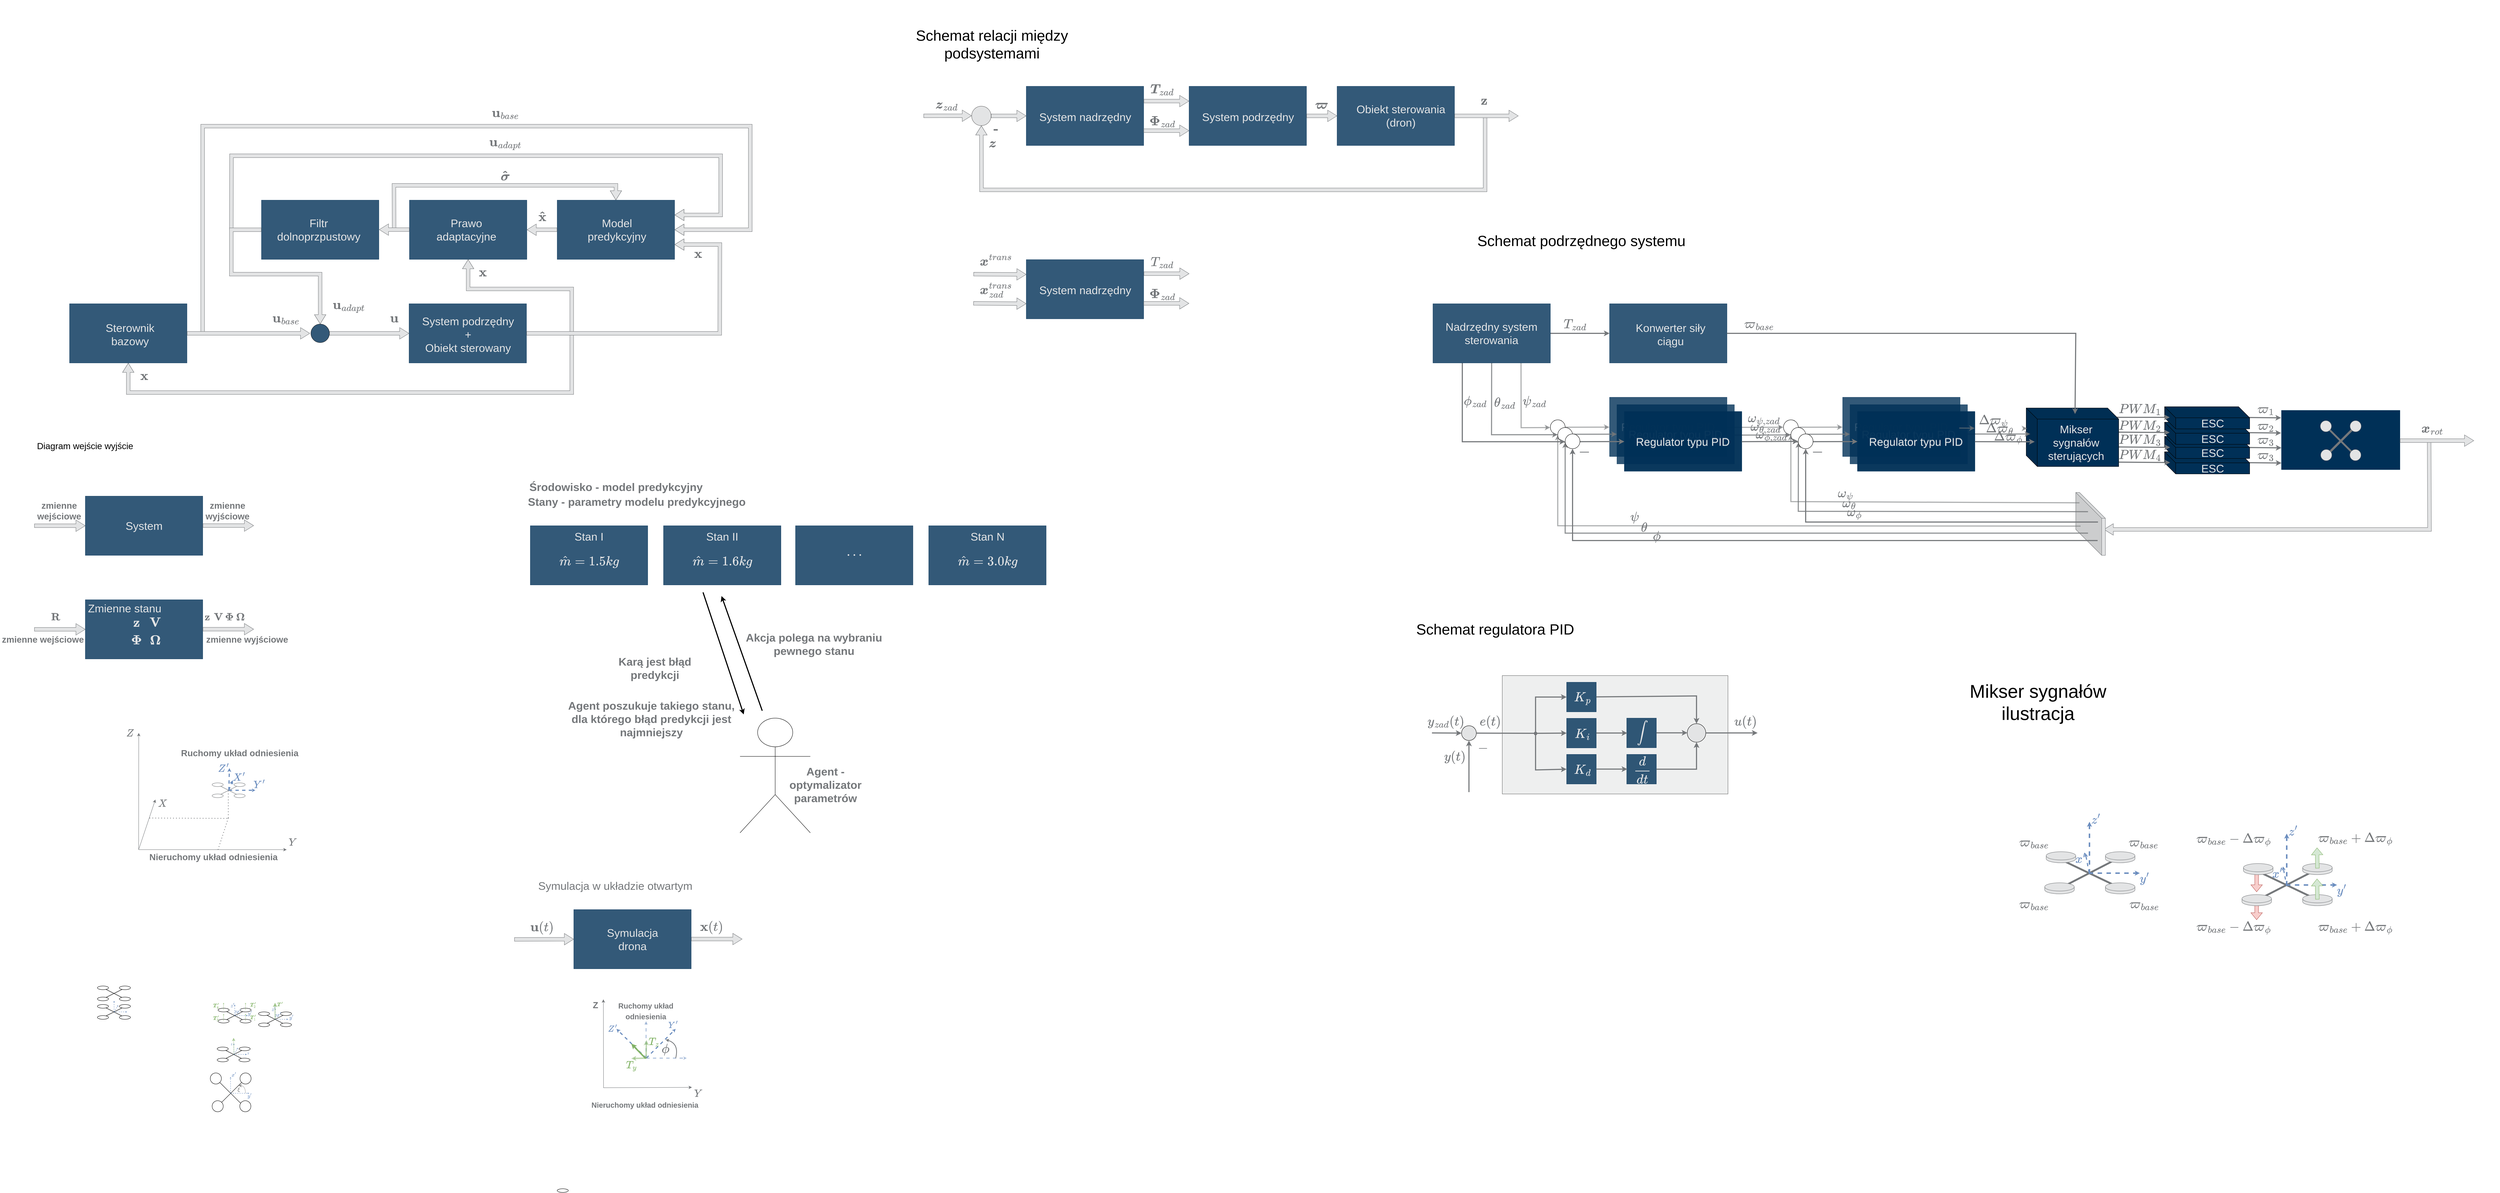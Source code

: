 <mxfile version="22.0.6" type="github">
  <diagram name="Page-1" id="ohGzNpQo8HC6i82rPRUq">
    <mxGraphModel dx="2144" dy="-6229" grid="1" gridSize="10" guides="1" tooltips="1" connect="1" arrows="1" fold="1" page="0" pageScale="1" pageWidth="3300" pageHeight="4681" math="1" shadow="0">
      <root>
        <mxCell id="0" />
        <mxCell id="1" parent="0" />
        <mxCell id="wq3K4dgb1Xc2ej-kWLx4-99" value="" style="shape=flexArrow;endArrow=classic;html=1;rounded=0;fillColor=#f8cecc;strokeColor=#b85450;" edge="1" parent="1">
          <mxGeometry width="50" height="50" relative="1" as="geometry">
            <mxPoint x="4948.8" y="10007.5" as="sourcePoint" />
            <mxPoint x="4948.8" y="10065.5" as="targetPoint" />
          </mxGeometry>
        </mxCell>
        <mxCell id="wq3K4dgb1Xc2ej-kWLx4-98" value="" style="shape=flexArrow;endArrow=classic;html=1;rounded=0;fillColor=#f8cecc;strokeColor=#b85450;" edge="1" parent="1">
          <mxGeometry width="50" height="50" relative="1" as="geometry">
            <mxPoint x="4948.8" y="9932" as="sourcePoint" />
            <mxPoint x="4948.8" y="9990" as="targetPoint" />
          </mxGeometry>
        </mxCell>
        <mxCell id="wq3K4dgb1Xc2ej-kWLx4-39" value="" style="endArrow=none;html=1;rounded=0;strokeWidth=5;strokeColor=#75787B;" edge="1" parent="1">
          <mxGeometry width="50" height="50" relative="1" as="geometry">
            <mxPoint x="4423" y="9904" as="sourcePoint" />
            <mxPoint x="4580" y="9979" as="targetPoint" />
          </mxGeometry>
        </mxCell>
        <mxCell id="zvXh9mgZOukn6QP1BaO--152" value="" style="rounded=0;whiteSpace=wrap;html=1;fontSize=16;opacity=60;fillColor=#E3E4E5;" parent="1" vertex="1">
          <mxGeometry x="2910" y="9405" width="610" height="320" as="geometry" />
        </mxCell>
        <mxCell id="zvXh9mgZOukn6QP1BaO--38" value="" style="endArrow=classic;html=1;rounded=0;strokeColor=#75787B;strokeWidth=3;" parent="1" edge="1">
          <mxGeometry width="50" height="50" relative="1" as="geometry">
            <mxPoint x="4920" y="8707.37" as="sourcePoint" />
            <mxPoint x="5015" y="8708.37" as="targetPoint" />
          </mxGeometry>
        </mxCell>
        <mxCell id="zvXh9mgZOukn6QP1BaO--39" value="" style="endArrow=classic;html=1;rounded=0;strokeColor=#75787B;strokeWidth=3;" parent="1" edge="1">
          <mxGeometry width="50" height="50" relative="1" as="geometry">
            <mxPoint x="4920" y="8748.37" as="sourcePoint" />
            <mxPoint x="5015" y="8749.37" as="targetPoint" />
          </mxGeometry>
        </mxCell>
        <mxCell id="zvXh9mgZOukn6QP1BaO--40" value="" style="endArrow=classic;html=1;rounded=0;strokeColor=#75787B;strokeWidth=3;" parent="1" edge="1">
          <mxGeometry width="50" height="50" relative="1" as="geometry">
            <mxPoint x="4921" y="8788.49" as="sourcePoint" />
            <mxPoint x="5016" y="8789.49" as="targetPoint" />
          </mxGeometry>
        </mxCell>
        <mxCell id="zvXh9mgZOukn6QP1BaO--41" value="" style="endArrow=classic;html=1;rounded=0;strokeColor=#75787B;strokeWidth=3;" parent="1" edge="1">
          <mxGeometry width="50" height="50" relative="1" as="geometry">
            <mxPoint x="4921" y="8829.49" as="sourcePoint" />
            <mxPoint x="5016" y="8830.49" as="targetPoint" />
          </mxGeometry>
        </mxCell>
        <mxCell id="zvXh9mgZOukn6QP1BaO--28" value="" style="shape=cube;whiteSpace=wrap;html=1;boundedLbl=1;backgroundOutline=1;darkOpacity=0.05;darkOpacity2=0.1;fillColor=#003057;size=30;" parent="1" vertex="1">
          <mxGeometry x="4700" y="8800" width="230" height="60" as="geometry" />
        </mxCell>
        <mxCell id="zvXh9mgZOukn6QP1BaO--29" value="&lt;div style=&quot;font-size: 30px;&quot;&gt;&lt;font style=&quot;font-size: 30px;&quot; color=&quot;#e3e4e5&quot;&gt;ESC&lt;br&gt;&lt;/font&gt;&lt;/div&gt;" style="text;html=1;strokeColor=none;fillColor=none;align=center;verticalAlign=middle;whiteSpace=wrap;rounded=0;fontSize=24;fontFamily=Arial;fontColor=default;" parent="1" vertex="1">
          <mxGeometry x="4730" y="8829.12" width="200" height="30.88" as="geometry" />
        </mxCell>
        <mxCell id="zvXh9mgZOukn6QP1BaO--30" value="" style="shape=cube;whiteSpace=wrap;html=1;boundedLbl=1;backgroundOutline=1;darkOpacity=0.05;darkOpacity2=0.1;fillColor=#003057;size=30;" parent="1" vertex="1">
          <mxGeometry x="4700" y="8758.25" width="230" height="60" as="geometry" />
        </mxCell>
        <mxCell id="zvXh9mgZOukn6QP1BaO--31" value="&lt;div style=&quot;font-size: 30px;&quot;&gt;&lt;font style=&quot;font-size: 30px;&quot; color=&quot;#e3e4e5&quot;&gt;ESC&lt;br&gt;&lt;/font&gt;&lt;/div&gt;" style="text;html=1;strokeColor=none;fillColor=none;align=center;verticalAlign=middle;whiteSpace=wrap;rounded=0;fontSize=24;fontFamily=Arial;fontColor=default;" parent="1" vertex="1">
          <mxGeometry x="4730" y="8787.37" width="200" height="30.88" as="geometry" />
        </mxCell>
        <mxCell id="zvXh9mgZOukn6QP1BaO--26" value="" style="shape=cube;whiteSpace=wrap;html=1;boundedLbl=1;backgroundOutline=1;darkOpacity=0.05;darkOpacity2=0.1;fillColor=#003057;size=30;" parent="1" vertex="1">
          <mxGeometry x="4700" y="8720" width="230" height="60" as="geometry" />
        </mxCell>
        <mxCell id="zvXh9mgZOukn6QP1BaO--27" value="&lt;div style=&quot;font-size: 30px;&quot;&gt;&lt;font style=&quot;font-size: 30px;&quot; color=&quot;#e3e4e5&quot;&gt;ESC&lt;br&gt;&lt;/font&gt;&lt;/div&gt;" style="text;html=1;strokeColor=none;fillColor=none;align=center;verticalAlign=middle;whiteSpace=wrap;rounded=0;fontSize=24;fontFamily=Arial;fontColor=default;" parent="1" vertex="1">
          <mxGeometry x="4730" y="8749.12" width="200" height="30.88" as="geometry" />
        </mxCell>
        <mxCell id="zvXh9mgZOukn6QP1BaO--20" value="" style="shape=cube;whiteSpace=wrap;html=1;boundedLbl=1;backgroundOutline=1;darkOpacity=0.05;darkOpacity2=0.1;fillColor=#003057;size=30;" parent="1" vertex="1">
          <mxGeometry x="4700" y="8678.25" width="230" height="60" as="geometry" />
        </mxCell>
        <mxCell id="zvXh9mgZOukn6QP1BaO--23" value="&lt;div style=&quot;font-size: 30px;&quot;&gt;&lt;font style=&quot;font-size: 30px;&quot; color=&quot;#e3e4e5&quot;&gt;ESC&lt;br&gt;&lt;/font&gt;&lt;/div&gt;" style="text;html=1;strokeColor=none;fillColor=none;align=center;verticalAlign=middle;whiteSpace=wrap;rounded=0;fontSize=24;fontFamily=Arial;fontColor=default;" parent="1" vertex="1">
          <mxGeometry x="4730" y="8707.37" width="200" height="30.88" as="geometry" />
        </mxCell>
        <mxCell id="zvXh9mgZOukn6QP1BaO--35" value="" style="endArrow=classic;html=1;rounded=0;strokeColor=#75787B;strokeWidth=3;" parent="1" edge="1">
          <mxGeometry width="50" height="50" relative="1" as="geometry">
            <mxPoint x="4569" y="8828" as="sourcePoint" />
            <mxPoint x="4715" y="8829.12" as="targetPoint" />
          </mxGeometry>
        </mxCell>
        <mxCell id="zvXh9mgZOukn6QP1BaO--34" value="" style="endArrow=classic;html=1;rounded=0;strokeColor=#75787B;strokeWidth=3;" parent="1" edge="1">
          <mxGeometry width="50" height="50" relative="1" as="geometry">
            <mxPoint x="4569" y="8787" as="sourcePoint" />
            <mxPoint x="4715" y="8788.12" as="targetPoint" />
          </mxGeometry>
        </mxCell>
        <mxCell id="zvXh9mgZOukn6QP1BaO--68" value="&lt;div style=&quot;font-size: 30px;&quot;&gt;&lt;b style=&quot;font-size: 30px;&quot;&gt;$$PWM_{4}$$&lt;/b&gt;&lt;/div&gt;" style="text;html=1;strokeColor=none;fillColor=none;align=center;verticalAlign=middle;whiteSpace=wrap;rounded=0;fontSize=30;fontFamily=Arial;fontColor=#75787B;" parent="1" vertex="1">
          <mxGeometry x="4566" y="8794" width="135" height="30" as="geometry" />
        </mxCell>
        <mxCell id="zvXh9mgZOukn6QP1BaO--33" value="" style="endArrow=classic;html=1;rounded=0;strokeColor=#75787B;strokeWidth=3;" parent="1" edge="1">
          <mxGeometry width="50" height="50" relative="1" as="geometry">
            <mxPoint x="4571" y="8747" as="sourcePoint" />
            <mxPoint x="4714" y="8748" as="targetPoint" />
          </mxGeometry>
        </mxCell>
        <mxCell id="zvXh9mgZOukn6QP1BaO--67" value="&lt;div style=&quot;font-size: 30px;&quot;&gt;&lt;b style=&quot;font-size: 30px;&quot;&gt;$$PWM_{3}$$&lt;/b&gt;&lt;/div&gt;" style="text;html=1;strokeColor=none;fillColor=none;align=center;verticalAlign=middle;whiteSpace=wrap;rounded=0;fontSize=30;fontFamily=Arial;fontColor=#75787B;" parent="1" vertex="1">
          <mxGeometry x="4566" y="8753.25" width="135" height="30" as="geometry" />
        </mxCell>
        <mxCell id="zvXh9mgZOukn6QP1BaO--32" value="" style="endArrow=classic;html=1;rounded=0;strokeColor=#75787B;strokeWidth=3;" parent="1" edge="1">
          <mxGeometry width="50" height="50" relative="1" as="geometry">
            <mxPoint x="4562" y="8707" as="sourcePoint" />
            <mxPoint x="4714" y="8707" as="targetPoint" />
          </mxGeometry>
        </mxCell>
        <mxCell id="zvXh9mgZOukn6QP1BaO--66" value="&lt;div style=&quot;font-size: 30px;&quot;&gt;&lt;b style=&quot;font-size: 30px;&quot;&gt;$$PWM_{2}$$&lt;/b&gt;&lt;/div&gt;" style="text;html=1;strokeColor=none;fillColor=none;align=center;verticalAlign=middle;whiteSpace=wrap;rounded=0;fontSize=30;fontFamily=Arial;fontColor=#75787B;" parent="1" vertex="1">
          <mxGeometry x="4566" y="8715" width="135" height="30" as="geometry" />
        </mxCell>
        <mxCell id="zvXh9mgZOukn6QP1BaO--60" value="" style="rounded=0;whiteSpace=wrap;html=1;fontSize=16;fillColor=#003057;strokeColor=#003057;" parent="1" vertex="1">
          <mxGeometry x="5016" y="8688.25" width="320" height="160" as="geometry" />
        </mxCell>
        <mxCell id="zvXh9mgZOukn6QP1BaO--43" value="" style="endArrow=none;html=1;rounded=0;strokeColor=#75787B;strokeWidth=5;" parent="1" source="zvXh9mgZOukn6QP1BaO--48" edge="1">
          <mxGeometry width="50" height="50" relative="1" as="geometry">
            <mxPoint x="5136" y="8731" as="sourcePoint" />
            <mxPoint x="5216.21" y="8811" as="targetPoint" />
          </mxGeometry>
        </mxCell>
        <mxCell id="zvXh9mgZOukn6QP1BaO--44" value="" style="endArrow=none;html=1;rounded=0;" parent="1" edge="1">
          <mxGeometry width="50" height="50" relative="1" as="geometry">
            <mxPoint x="5071.21" y="8740" as="sourcePoint" />
            <mxPoint x="5071.21" y="8740" as="targetPoint" />
          </mxGeometry>
        </mxCell>
        <mxCell id="zvXh9mgZOukn6QP1BaO--45" value="" style="endArrow=none;html=1;rounded=0;strokeColor=#75787B;strokeWidth=6;" parent="1" target="zvXh9mgZOukn6QP1BaO--46" edge="1">
          <mxGeometry width="50" height="50" relative="1" as="geometry">
            <mxPoint x="5136.21" y="8811" as="sourcePoint" />
            <mxPoint x="5216.21" y="8731" as="targetPoint" />
          </mxGeometry>
        </mxCell>
        <mxCell id="zvXh9mgZOukn6QP1BaO--46" value="" style="ellipse;whiteSpace=wrap;html=1;aspect=fixed;fillColor=#E3E4E5;strokeColor=#75787B;" parent="1" vertex="1">
          <mxGeometry x="5201.29" y="8716" width="30" height="30" as="geometry" />
        </mxCell>
        <mxCell id="zvXh9mgZOukn6QP1BaO--48" value="" style="ellipse;whiteSpace=wrap;html=1;aspect=fixed;fillColor=#E3E4E5;strokeColor=#75787B;" parent="1" vertex="1">
          <mxGeometry x="5121" y="8716" width="30" height="30" as="geometry" />
        </mxCell>
        <mxCell id="zvXh9mgZOukn6QP1BaO--49" value="" style="ellipse;whiteSpace=wrap;html=1;aspect=fixed;fillColor=#E3E4E5;strokeColor=#75787B;" parent="1" vertex="1">
          <mxGeometry x="5200.72" y="8794" width="30" height="30" as="geometry" />
        </mxCell>
        <mxCell id="zvXh9mgZOukn6QP1BaO--50" value="" style="ellipse;whiteSpace=wrap;html=1;aspect=fixed;fillColor=#E3E4E5;strokeColor=#75787B;" parent="1" vertex="1">
          <mxGeometry x="5122" y="8794" width="30" height="30" as="geometry" />
        </mxCell>
        <mxCell id="zvXh9mgZOukn6QP1BaO--61" value="&lt;div style=&quot;font-size: 30px;&quot;&gt;&lt;b style=&quot;font-size: 30px;&quot;&gt;$$\varpi_{1}$$&lt;/b&gt;&lt;/div&gt;" style="text;html=1;strokeColor=none;fillColor=none;align=center;verticalAlign=middle;whiteSpace=wrap;rounded=0;fontSize=30;fontFamily=Arial;fontColor=#75787B;" parent="1" vertex="1">
          <mxGeometry x="4906" y="8670" width="135" height="30" as="geometry" />
        </mxCell>
        <mxCell id="zvXh9mgZOukn6QP1BaO--62" value="&lt;div style=&quot;font-size: 30px;&quot;&gt;&lt;b style=&quot;font-size: 30px;&quot;&gt;$$\varpi_{2}$$&lt;/b&gt;&lt;/div&gt;" style="text;html=1;strokeColor=none;fillColor=none;align=center;verticalAlign=middle;whiteSpace=wrap;rounded=0;fontSize=30;fontFamily=Arial;fontColor=#75787B;" parent="1" vertex="1">
          <mxGeometry x="4906" y="8715" width="135" height="30" as="geometry" />
        </mxCell>
        <mxCell id="zvXh9mgZOukn6QP1BaO--63" value="&lt;div style=&quot;font-size: 30px;&quot;&gt;&lt;b style=&quot;font-size: 30px;&quot;&gt;$$\varpi_{3}$$&lt;/b&gt;&lt;/div&gt;" style="text;html=1;strokeColor=none;fillColor=none;align=center;verticalAlign=middle;whiteSpace=wrap;rounded=0;fontSize=30;fontFamily=Arial;fontColor=#75787B;" parent="1" vertex="1">
          <mxGeometry x="4906" y="8753.25" width="135" height="30" as="geometry" />
        </mxCell>
        <mxCell id="zvXh9mgZOukn6QP1BaO--64" value="&lt;div style=&quot;font-size: 30px;&quot;&gt;&lt;b style=&quot;font-size: 30px;&quot;&gt;$$\varpi_{3}$$&lt;/b&gt;&lt;/div&gt;" style="text;html=1;strokeColor=none;fillColor=none;align=center;verticalAlign=middle;whiteSpace=wrap;rounded=0;fontSize=30;fontFamily=Arial;fontColor=#75787B;" parent="1" vertex="1">
          <mxGeometry x="4906" y="8794" width="135" height="30" as="geometry" />
        </mxCell>
        <mxCell id="zvXh9mgZOukn6QP1BaO--65" value="&lt;div style=&quot;font-size: 30px;&quot;&gt;&lt;b style=&quot;font-size: 30px;&quot;&gt;$$PWM_{1}$$&lt;/b&gt;&lt;/div&gt;" style="text;html=1;strokeColor=none;fillColor=none;align=center;verticalAlign=middle;whiteSpace=wrap;rounded=0;fontSize=30;fontFamily=Arial;fontColor=#75787B;" parent="1" vertex="1">
          <mxGeometry x="4566" y="8670" width="135" height="30" as="geometry" />
        </mxCell>
        <mxCell id="zvXh9mgZOukn6QP1BaO--18" value="" style="shape=cube;whiteSpace=wrap;html=1;boundedLbl=1;backgroundOutline=1;darkOpacity=0.05;darkOpacity2=0.1;fillColor=#003057;size=30;" parent="1" vertex="1">
          <mxGeometry x="4326" y="8681.75" width="250" height="158.25" as="geometry" />
        </mxCell>
        <mxCell id="zvXh9mgZOukn6QP1BaO--140" value="" style="endArrow=classic;html=1;rounded=0;strokeColor=#75787B;strokeWidth=3;opacity=60;" parent="1" edge="1" source="zvXh9mgZOukn6QP1BaO--143">
          <mxGeometry width="50" height="50" relative="1" as="geometry">
            <mxPoint x="4145" y="8736" as="sourcePoint" />
            <mxPoint x="4329" y="8737" as="targetPoint" />
          </mxGeometry>
        </mxCell>
        <mxCell id="zvXh9mgZOukn6QP1BaO--139" value="" style="endArrow=classic;html=1;rounded=0;strokeColor=#75787B;strokeWidth=3;opacity=80;" parent="1" edge="1">
          <mxGeometry width="50" height="50" relative="1" as="geometry">
            <mxPoint x="4167.27" y="8752.1" as="sourcePoint" />
            <mxPoint x="4337" y="8752" as="targetPoint" />
          </mxGeometry>
        </mxCell>
        <mxCell id="zvXh9mgZOukn6QP1BaO--96" value="" style="ellipse;whiteSpace=wrap;html=1;aspect=fixed;" parent="1" vertex="1">
          <mxGeometry x="3670" y="8713.81" width="40" height="40" as="geometry" />
        </mxCell>
        <mxCell id="zvXh9mgZOukn6QP1BaO--120" value="" style="endArrow=classic;html=1;rounded=0;strokeColor=#75787B;strokeWidth=3;opacity=80;entryX=0;entryY=0.5;entryDx=0;entryDy=0;" parent="1" target="zvXh9mgZOukn6QP1BaO--97" edge="1">
          <mxGeometry width="50" height="50" relative="1" as="geometry">
            <mxPoint x="3537" y="8755" as="sourcePoint" />
            <mxPoint x="3657.27" y="8758.25" as="targetPoint" />
          </mxGeometry>
        </mxCell>
        <mxCell id="zvXh9mgZOukn6QP1BaO--121" value="" style="endArrow=classic;html=1;rounded=0;strokeColor=#75787B;strokeWidth=3;opacity=60;entryX=0;entryY=0.5;entryDx=0;entryDy=0;" parent="1" target="zvXh9mgZOukn6QP1BaO--96" edge="1">
          <mxGeometry width="50" height="50" relative="1" as="geometry">
            <mxPoint x="3515" y="8734" as="sourcePoint" />
            <mxPoint x="3630.84" y="8737.77" as="targetPoint" />
          </mxGeometry>
        </mxCell>
        <mxCell id="zvXh9mgZOukn6QP1BaO--90" value="" style="shape=flexArrow;endArrow=classic;html=1;rounded=0;labelBackgroundColor=default;strokeColor=#75787B;fontFamily=Arial;fontSize=24;fontColor=#75787B;startSize=8;endSize=8;curved=1;fillColor=#E3E4E5;" parent="1" edge="1">
          <mxGeometry width="50" height="50" relative="1" as="geometry">
            <mxPoint x="5415" y="8774" as="sourcePoint" />
            <mxPoint x="4536" y="9010" as="targetPoint" />
            <Array as="points">
              <mxPoint x="5416" y="9010" />
            </Array>
          </mxGeometry>
        </mxCell>
        <mxCell id="zvXh9mgZOukn6QP1BaO--91" value="" style="shape=cube;whiteSpace=wrap;html=1;boundedLbl=1;backgroundOutline=1;darkOpacity=0.05;darkOpacity2=0.1;size=70;strokeColor=#75787B;fillColor=#E3E4E5;" parent="1" vertex="1">
          <mxGeometry x="4460" y="8910" width="80" height="170" as="geometry" />
        </mxCell>
        <mxCell id="zvXh9mgZOukn6QP1BaO--84" value="" style="endArrow=classic;html=1;rounded=0;strokeColor=#75787B;strokeWidth=3;entryX=0.5;entryY=1;entryDx=0;entryDy=0;textOpacity=60;opacity=80;" parent="1" edge="1">
          <mxGeometry width="50" height="50" relative="1" as="geometry">
            <mxPoint x="4493" y="9020" as="sourcePoint" />
            <mxPoint x="3080" y="8774.56" as="targetPoint" />
            <Array as="points">
              <mxPoint x="3080" y="9020" />
            </Array>
          </mxGeometry>
        </mxCell>
        <mxCell id="zvXh9mgZOukn6QP1BaO--85" value="" style="endArrow=classic;html=1;rounded=0;strokeColor=#75787B;strokeWidth=3;entryX=0.5;entryY=1;entryDx=0;entryDy=0;textOpacity=60;opacity=60;" parent="1" edge="1">
          <mxGeometry width="50" height="50" relative="1" as="geometry">
            <mxPoint x="4473" y="9001" as="sourcePoint" />
            <mxPoint x="3060" y="8753.81" as="targetPoint" />
            <Array as="points">
              <mxPoint x="3060" y="9000" />
            </Array>
          </mxGeometry>
        </mxCell>
        <mxCell id="zvXh9mgZOukn6QP1BaO--79" value="&lt;div style=&quot;font-size: 30px;&quot;&gt;&lt;b style=&quot;font-size: 30px;&quot;&gt;$$\psi_{zad}$$&lt;/b&gt;&lt;/div&gt;" style="text;html=1;strokeColor=none;fillColor=none;align=center;verticalAlign=middle;whiteSpace=wrap;rounded=0;fontSize=30;fontFamily=Arial;fontColor=#75787B;" parent="1" vertex="1">
          <mxGeometry x="2930" y="8648.25" width="135" height="30" as="geometry" />
        </mxCell>
        <mxCell id="zvXh9mgZOukn6QP1BaO--80" value="" style="endArrow=classic;html=1;rounded=0;strokeColor=#75787B;strokeWidth=3;opacity=60;" parent="1" edge="1">
          <mxGeometry width="50" height="50" relative="1" as="geometry">
            <mxPoint x="3080" y="8733.81" as="sourcePoint" />
            <mxPoint x="3200" y="8733.47" as="targetPoint" />
          </mxGeometry>
        </mxCell>
        <mxCell id="zvXh9mgZOukn6QP1BaO--12" value="" style="ellipse;whiteSpace=wrap;html=1;aspect=fixed;" parent="1" vertex="1">
          <mxGeometry x="3040" y="8713.81" width="40" height="40" as="geometry" />
        </mxCell>
        <mxCell id="zvXh9mgZOukn6QP1BaO--14" value="" style="ellipse;whiteSpace=wrap;html=1;aspect=fixed;" parent="1" vertex="1">
          <mxGeometry x="3060" y="8734.56" width="40" height="40" as="geometry" />
        </mxCell>
        <mxCell id="kpniaUHthUpJDasM99SZ-23" value="" style="shape=flexArrow;endArrow=classic;html=1;rounded=0;labelBackgroundColor=default;strokeColor=#75787B;fontFamily=Arial;fontSize=24;fontColor=#75787B;startSize=8;endSize=8;curved=1;fillColor=#E3E4E5;entryX=0.5;entryY=1;entryDx=0;entryDy=0;" parent="1" target="kpniaUHthUpJDasM99SZ-17" edge="1">
          <mxGeometry width="50" height="50" relative="1" as="geometry">
            <mxPoint x="2863.62" y="7892.25" as="sourcePoint" />
            <mxPoint x="1507.25" y="7918.5" as="targetPoint" />
            <Array as="points">
              <mxPoint x="2863.62" y="8092.25" />
              <mxPoint x="1502.62" y="8092.25" />
            </Array>
          </mxGeometry>
        </mxCell>
        <mxCell id="MqPrb-wvootygzVi9prP-80" value="" style="endArrow=none;dashed=1;html=1;dashPattern=1 3;strokeWidth=2;rounded=0;strokeColor=#75787B;" parent="1" edge="1">
          <mxGeometry width="50" height="50" relative="1" as="geometry">
            <mxPoint x="-533" y="9790" as="sourcePoint" />
            <mxPoint x="-533.03" y="9713" as="targetPoint" />
          </mxGeometry>
        </mxCell>
        <mxCell id="q40FpV5YxcwD5uP6X1Z3-1" value="" style="shape=flexArrow;endArrow=classic;html=1;rounded=0;labelBackgroundColor=default;strokeColor=#75787B;fontFamily=Arial;fontSize=24;fontColor=#75787B;startSize=8;endSize=8;curved=1;fillColor=#E3E4E5;entryX=1;entryY=0.5;entryDx=0;entryDy=0;" parent="1" target="q40FpV5YxcwD5uP6X1Z3-13" edge="1">
          <mxGeometry width="50" height="50" relative="1" as="geometry">
            <mxPoint x="-602.33" y="8480" as="sourcePoint" />
            <mxPoint x="847.67" y="8250" as="targetPoint" />
            <Array as="points">
              <mxPoint x="-602.33" y="7920" />
              <mxPoint x="877.67" y="7920" />
              <mxPoint x="877.67" y="8200" />
            </Array>
          </mxGeometry>
        </mxCell>
        <mxCell id="q40FpV5YxcwD5uP6X1Z3-2" value="" style="shape=flexArrow;endArrow=classic;html=1;rounded=0;labelBackgroundColor=default;strokeColor=#75787B;fontFamily=Arial;fontSize=24;fontColor=#75787B;startSize=8;endSize=8;curved=1;fillColor=#E3E4E5;entryX=1;entryY=0.25;entryDx=0;entryDy=0;" parent="1" target="q40FpV5YxcwD5uP6X1Z3-13" edge="1">
          <mxGeometry width="50" height="50" relative="1" as="geometry">
            <mxPoint x="-524.83" y="8200" as="sourcePoint" />
            <mxPoint x="317.67" y="7940" as="targetPoint" />
            <Array as="points">
              <mxPoint x="-524.33" y="8000" />
              <mxPoint x="797.67" y="8000" />
              <mxPoint x="797.67" y="8160" />
            </Array>
          </mxGeometry>
        </mxCell>
        <mxCell id="q40FpV5YxcwD5uP6X1Z3-3" value="" style="shape=flexArrow;endArrow=classic;html=1;rounded=0;labelBackgroundColor=default;strokeColor=#75787B;fontFamily=Arial;fontSize=24;fontColor=#75787B;startSize=8;endSize=8;curved=1;fillColor=#E3E4E5;entryX=0.5;entryY=1;entryDx=0;entryDy=0;" parent="1" target="q40FpV5YxcwD5uP6X1Z3-6" edge="1">
          <mxGeometry width="50" height="50" relative="1" as="geometry">
            <mxPoint x="395.17" y="8480" as="sourcePoint" />
            <mxPoint x="-39.66" y="8560" as="targetPoint" />
            <Array as="points">
              <mxPoint x="395.17" y="8640" />
              <mxPoint x="-803.33" y="8640" />
            </Array>
          </mxGeometry>
        </mxCell>
        <mxCell id="q40FpV5YxcwD5uP6X1Z3-4" value="" style="shape=flexArrow;endArrow=classic;html=1;rounded=0;labelBackgroundColor=default;strokeColor=#75787B;fontFamily=Arial;fontSize=24;fontColor=#75787B;startSize=8;endSize=8;curved=1;fillColor=#E3E4E5;entryX=0.5;entryY=0;entryDx=0;entryDy=0;" parent="1" target="q40FpV5YxcwD5uP6X1Z3-13" edge="1">
          <mxGeometry width="50" height="50" relative="1" as="geometry">
            <mxPoint x="-84.83" y="8200" as="sourcePoint" />
            <mxPoint x="575.17" y="8030" as="targetPoint" />
            <Array as="points">
              <mxPoint x="-85.33" y="8080" />
              <mxPoint x="514.67" y="8080" />
            </Array>
          </mxGeometry>
        </mxCell>
        <mxCell id="q40FpV5YxcwD5uP6X1Z3-5" value="" style="shape=flexArrow;endArrow=classic;html=1;rounded=0;labelBackgroundColor=default;strokeColor=#75787B;fontFamily=Arial;fontSize=24;fontColor=#75787B;startSize=8;endSize=8;curved=1;fillColor=#E3E4E5;entryX=0.5;entryY=1;entryDx=0;entryDy=0;" parent="1" target="q40FpV5YxcwD5uP6X1Z3-12" edge="1">
          <mxGeometry width="50" height="50" relative="1" as="geometry">
            <mxPoint x="395.17" y="8480" as="sourcePoint" />
            <mxPoint x="555.17" y="8360" as="targetPoint" />
            <Array as="points">
              <mxPoint x="395.17" y="8360" />
              <mxPoint x="115.17" y="8360" />
            </Array>
          </mxGeometry>
        </mxCell>
        <mxCell id="q40FpV5YxcwD5uP6X1Z3-6" value="" style="rounded=0;whiteSpace=wrap;html=1;fontSize=16;fillColor=#003057;strokeColor=#003057;opacity=80;" parent="1" vertex="1">
          <mxGeometry x="-962.0" y="8400" width="317.27" height="160" as="geometry" />
        </mxCell>
        <mxCell id="q40FpV5YxcwD5uP6X1Z3-7" value="" style="rounded=0;whiteSpace=wrap;html=1;fontSize=16;fillColor=#003057;strokeColor=#003057;opacity=80;" parent="1" vertex="1">
          <mxGeometry x="-44.41" y="8400" width="317.27" height="160" as="geometry" />
        </mxCell>
        <mxCell id="q40FpV5YxcwD5uP6X1Z3-8" value="" style="shape=flexArrow;endArrow=classic;html=1;rounded=0;labelBackgroundColor=default;strokeColor=#75787B;fontFamily=Arial;fontSize=24;fontColor=#75787B;startSize=8;endSize=8;curved=1;exitX=1;exitY=0.5;exitDx=0;exitDy=0;fillColor=#E3E4E5;" parent="1" source="q40FpV5YxcwD5uP6X1Z3-6" edge="1">
          <mxGeometry width="50" height="50" relative="1" as="geometry">
            <mxPoint x="-158.47" y="8450" as="sourcePoint" />
            <mxPoint x="-312.33" y="8480" as="targetPoint" />
          </mxGeometry>
        </mxCell>
        <mxCell id="q40FpV5YxcwD5uP6X1Z3-9" value="&lt;div style=&quot;font-size: 30px;&quot;&gt;&lt;font style=&quot;font-size: 30px;&quot; color=&quot;#e3e4e5&quot;&gt;Sterownik&lt;/font&gt;&lt;/div&gt;&lt;div style=&quot;font-size: 30px;&quot;&gt;&lt;font style=&quot;font-size: 30px;&quot; color=&quot;#e3e4e5&quot;&gt;bazowy&lt;br&gt;&lt;/font&gt;&lt;/div&gt;" style="text;html=1;strokeColor=none;fillColor=none;align=center;verticalAlign=middle;whiteSpace=wrap;rounded=0;fontSize=24;fontFamily=Arial;fontColor=default;" parent="1" vertex="1">
          <mxGeometry x="-897.37" y="8470" width="197.37" height="25" as="geometry" />
        </mxCell>
        <mxCell id="q40FpV5YxcwD5uP6X1Z3-10" value="&lt;div style=&quot;font-size: 30px;&quot;&gt;&lt;font style=&quot;font-size: 30px;&quot; color=&quot;#e3e4e5&quot;&gt;System podrzędny +&lt;/font&gt;&lt;/div&gt;&lt;div style=&quot;font-size: 30px;&quot;&gt;&lt;font style=&quot;font-size: 30px;&quot; color=&quot;#e3e4e5&quot;&gt;Obiekt sterowany&lt;/font&gt;&lt;/div&gt;" style="text;html=1;strokeColor=none;fillColor=none;align=center;verticalAlign=middle;whiteSpace=wrap;rounded=0;fontSize=24;fontFamily=Arial;fontColor=default;" parent="1" vertex="1">
          <mxGeometry x="-16.98" y="8440.75" width="264.4" height="83.5" as="geometry" />
        </mxCell>
        <mxCell id="q40FpV5YxcwD5uP6X1Z3-11" value="" style="rounded=0;whiteSpace=wrap;html=1;fontSize=16;fillColor=#003057;strokeColor=#003057;opacity=80;" parent="1" vertex="1">
          <mxGeometry x="-443.34" y="8120" width="317.27" height="160" as="geometry" />
        </mxCell>
        <mxCell id="q40FpV5YxcwD5uP6X1Z3-12" value="" style="rounded=0;whiteSpace=wrap;html=1;fontSize=16;fillColor=#003057;strokeColor=#003057;opacity=80;" parent="1" vertex="1">
          <mxGeometry x="-43.41" y="8120" width="317.27" height="160" as="geometry" />
        </mxCell>
        <mxCell id="q40FpV5YxcwD5uP6X1Z3-13" value="" style="rounded=0;whiteSpace=wrap;html=1;fontSize=16;fillColor=#003057;strokeColor=#003057;opacity=80;" parent="1" vertex="1">
          <mxGeometry x="355.9" y="8120" width="317.27" height="160" as="geometry" />
        </mxCell>
        <mxCell id="q40FpV5YxcwD5uP6X1Z3-14" value="&lt;font style=&quot;font-size: 30px;&quot; color=&quot;#e3e4e5&quot;&gt;Model predykcyjny&lt;br&gt;&lt;/font&gt;" style="text;html=1;strokeColor=none;fillColor=none;align=center;verticalAlign=middle;whiteSpace=wrap;rounded=0;fontSize=24;fontFamily=Arial;fontColor=default;" parent="1" vertex="1">
          <mxGeometry x="417.52" y="8185" width="199.47" height="30" as="geometry" />
        </mxCell>
        <mxCell id="q40FpV5YxcwD5uP6X1Z3-15" value="" style="shape=flexArrow;endArrow=classic;html=1;rounded=0;labelBackgroundColor=default;strokeColor=#75787B;fontFamily=Arial;fontSize=24;fontColor=#75787B;startSize=8;endSize=8;curved=1;fillColor=#E3E4E5;entryX=1;entryY=0.75;entryDx=0;entryDy=0;exitX=1;exitY=0.5;exitDx=0;exitDy=0;" parent="1" source="q40FpV5YxcwD5uP6X1Z3-7" target="q40FpV5YxcwD5uP6X1Z3-13" edge="1">
          <mxGeometry width="50" height="50" relative="1" as="geometry">
            <mxPoint x="598.84" y="8560" as="sourcePoint" />
            <mxPoint x="997.84" y="8360" as="targetPoint" />
            <Array as="points">
              <mxPoint x="795.17" y="8480" />
              <mxPoint x="795.67" y="8240" />
            </Array>
          </mxGeometry>
        </mxCell>
        <mxCell id="q40FpV5YxcwD5uP6X1Z3-16" value="" style="shape=flexArrow;endArrow=classic;html=1;rounded=0;labelBackgroundColor=default;strokeColor=#75787B;fontFamily=Arial;fontSize=24;fontColor=#75787B;startSize=8;endSize=8;curved=1;exitX=0;exitY=0.5;exitDx=0;exitDy=0;fillColor=#E3E4E5;entryX=1;entryY=0.5;entryDx=0;entryDy=0;" parent="1" source="q40FpV5YxcwD5uP6X1Z3-13" target="q40FpV5YxcwD5uP6X1Z3-12" edge="1">
          <mxGeometry width="50" height="50" relative="1" as="geometry">
            <mxPoint x="239.17" y="8280" as="sourcePoint" />
            <mxPoint x="400.17" y="8280" as="targetPoint" />
          </mxGeometry>
        </mxCell>
        <mxCell id="q40FpV5YxcwD5uP6X1Z3-17" value="" style="shape=flexArrow;endArrow=classic;html=1;rounded=0;labelBackgroundColor=default;strokeColor=#75787B;fontFamily=Arial;fontSize=24;fontColor=#75787B;startSize=8;endSize=8;curved=1;exitX=0;exitY=0.5;exitDx=0;exitDy=0;fillColor=#E3E4E5;entryX=1;entryY=0.5;entryDx=0;entryDy=0;" parent="1" edge="1">
          <mxGeometry width="50" height="50" relative="1" as="geometry">
            <mxPoint x="-43.41" y="8199.63" as="sourcePoint" />
            <mxPoint x="-125.41" y="8199.63" as="targetPoint" />
          </mxGeometry>
        </mxCell>
        <mxCell id="q40FpV5YxcwD5uP6X1Z3-18" value="&lt;font style=&quot;font-size: 30px;&quot; color=&quot;#e3e4e5&quot;&gt;Prawo adaptacyjne&lt;br&gt;&lt;/font&gt;" style="text;html=1;strokeColor=none;fillColor=none;align=center;verticalAlign=middle;whiteSpace=wrap;rounded=0;fontSize=24;fontFamily=Arial;fontColor=default;" parent="1" vertex="1">
          <mxGeometry x="11.47" y="8185" width="199.47" height="30" as="geometry" />
        </mxCell>
        <mxCell id="q40FpV5YxcwD5uP6X1Z3-19" value="&lt;font style=&quot;font-size: 30px;&quot; color=&quot;#e3e4e5&quot;&gt;Filtr dolnoprzpustowy&lt;br&gt;&lt;/font&gt;" style="text;html=1;strokeColor=none;fillColor=none;align=center;verticalAlign=middle;whiteSpace=wrap;rounded=0;fontSize=24;fontFamily=Arial;fontColor=default;" parent="1" vertex="1">
          <mxGeometry x="-388.37" y="8185" width="199.47" height="30" as="geometry" />
        </mxCell>
        <mxCell id="q40FpV5YxcwD5uP6X1Z3-20" value="" style="shape=flexArrow;endArrow=classic;html=1;rounded=0;labelBackgroundColor=default;strokeColor=#75787B;fontFamily=Arial;fontSize=24;fontColor=#75787B;startSize=8;endSize=8;curved=1;fillColor=#E3E4E5;exitX=0;exitY=0.5;exitDx=0;exitDy=0;" parent="1" source="q40FpV5YxcwD5uP6X1Z3-11" target="q40FpV5YxcwD5uP6X1Z3-21" edge="1">
          <mxGeometry width="50" height="50" relative="1" as="geometry">
            <mxPoint x="-499.83" y="8245" as="sourcePoint" />
            <mxPoint x="-284.83" y="8470" as="targetPoint" />
            <Array as="points">
              <mxPoint x="-524.83" y="8200" />
              <mxPoint x="-524.83" y="8320" />
              <mxPoint x="-284.83" y="8320" />
            </Array>
          </mxGeometry>
        </mxCell>
        <mxCell id="q40FpV5YxcwD5uP6X1Z3-21" value="" style="ellipse;whiteSpace=wrap;html=1;fillColor=#003057;opacity=80;" parent="1" vertex="1">
          <mxGeometry x="-309.7" y="8455" width="50" height="50" as="geometry" />
        </mxCell>
        <mxCell id="q40FpV5YxcwD5uP6X1Z3-22" value="" style="shape=flexArrow;endArrow=classic;html=1;rounded=0;labelBackgroundColor=default;strokeColor=#75787B;fontFamily=Arial;fontSize=24;fontColor=#75787B;startSize=8;endSize=8;curved=1;exitX=1;exitY=0.5;exitDx=0;exitDy=0;fillColor=#E3E4E5;entryX=0;entryY=0.5;entryDx=0;entryDy=0;" parent="1" source="q40FpV5YxcwD5uP6X1Z3-21" target="q40FpV5YxcwD5uP6X1Z3-7" edge="1">
          <mxGeometry width="50" height="50" relative="1" as="geometry">
            <mxPoint x="50.7" y="8479.29" as="sourcePoint" />
            <mxPoint x="188.7" y="8479.29" as="targetPoint" />
          </mxGeometry>
        </mxCell>
        <mxCell id="q40FpV5YxcwD5uP6X1Z3-23" value="&lt;font color=&quot;#75787b&quot;&gt;zmienne wejściowe&lt;br&gt;&lt;/font&gt;" style="text;html=1;strokeColor=none;fillColor=none;align=center;verticalAlign=middle;whiteSpace=wrap;rounded=0;fontSize=24;fontFamily=Arial;fontStyle=1;labelBackgroundColor=none;labelBorderColor=none;" parent="1" vertex="1">
          <mxGeometry x="-1030" y="8940" width="80" height="40" as="geometry" />
        </mxCell>
        <mxCell id="q40FpV5YxcwD5uP6X1Z3-24" value="&lt;div style=&quot;font-size: 30px;&quot;&gt;&lt;b style=&quot;font-size: 30px;&quot;&gt;$$\textbf{u}_{adapt}$$&lt;/b&gt;&lt;/div&gt;" style="text;html=1;strokeColor=none;fillColor=none;align=center;verticalAlign=middle;whiteSpace=wrap;rounded=0;fontSize=30;fontFamily=Arial;fontColor=#75787B;" parent="1" vertex="1">
          <mxGeometry x="-275.44" y="8390" width="135" height="30" as="geometry" />
        </mxCell>
        <mxCell id="q40FpV5YxcwD5uP6X1Z3-25" value="&lt;div style=&quot;font-size: 30px;&quot;&gt;&lt;b style=&quot;font-size: 30px;&quot;&gt;$$\textbf{u}_{base}$$&lt;/b&gt;&lt;/div&gt;" style="text;html=1;strokeColor=none;fillColor=none;align=center;verticalAlign=middle;whiteSpace=wrap;rounded=0;fontSize=30;fontFamily=Arial;fontColor=#75787B;" parent="1" vertex="1">
          <mxGeometry x="-444.7" y="8425" width="135" height="30" as="geometry" />
        </mxCell>
        <mxCell id="q40FpV5YxcwD5uP6X1Z3-26" value="&lt;div style=&quot;font-size: 30px;&quot;&gt;&lt;font color=&quot;#75787b&quot; face=&quot;Arial&quot; style=&quot;font-size: 30px;&quot;&gt;&lt;b style=&quot;font-size: 30px;&quot;&gt;$$\boldsymbol{\hat{\sigma}}$$&lt;/b&gt;&lt;/font&gt;&lt;/div&gt;" style="text;html=1;strokeColor=none;fillColor=none;align=center;verticalAlign=middle;whiteSpace=wrap;rounded=0;fontSize=30;" parent="1" vertex="1">
          <mxGeometry x="200.26" y="8040" width="31" height="30" as="geometry" />
        </mxCell>
        <mxCell id="q40FpV5YxcwD5uP6X1Z3-27" value="&lt;div style=&quot;font-size: 30px;&quot;&gt;&lt;b style=&quot;font-size: 30px;&quot;&gt;$$\textbf{u}$$&lt;/b&gt;&lt;/div&gt;" style="text;html=1;strokeColor=none;fillColor=none;align=center;verticalAlign=middle;whiteSpace=wrap;rounded=0;fontSize=30;fontFamily=Arial;fontColor=#75787B;" parent="1" vertex="1">
          <mxGeometry x="-152.33" y="8425" width="135" height="30" as="geometry" />
        </mxCell>
        <mxCell id="q40FpV5YxcwD5uP6X1Z3-28" value="&lt;div style=&quot;font-size: 30px;&quot;&gt;&lt;b style=&quot;font-size: 30px;&quot;&gt;$$\textbf{x}$$&lt;/b&gt;&lt;/div&gt;" style="text;html=1;strokeColor=none;fillColor=none;align=center;verticalAlign=middle;whiteSpace=wrap;rounded=0;fontSize=30;fontFamily=Arial;fontColor=#75787B;" parent="1" vertex="1">
          <mxGeometry x="86.67" y="8300" width="135" height="30" as="geometry" />
        </mxCell>
        <mxCell id="q40FpV5YxcwD5uP6X1Z3-29" value="&lt;div style=&quot;font-size: 30px;&quot;&gt;&lt;b style=&quot;font-size: 30px;&quot;&gt;$$\mathbf{\hat{x}}$$&lt;/b&gt;&lt;/div&gt;" style="text;html=1;strokeColor=none;fillColor=none;align=center;verticalAlign=middle;whiteSpace=wrap;rounded=0;fontSize=30;fontFamily=Arial;fontColor=#75787B;" parent="1" vertex="1">
          <mxGeometry x="248.17" y="8150" width="135" height="30" as="geometry" />
        </mxCell>
        <mxCell id="q40FpV5YxcwD5uP6X1Z3-30" value="&lt;div style=&quot;font-size: 30px;&quot;&gt;&lt;b style=&quot;font-size: 30px;&quot;&gt;$$\textbf{x}$$&lt;/b&gt;&lt;/div&gt;" style="text;html=1;strokeColor=none;fillColor=none;align=center;verticalAlign=middle;whiteSpace=wrap;rounded=0;fontSize=30;fontFamily=Arial;fontColor=#75787B;" parent="1" vertex="1">
          <mxGeometry x="668.67" y="8250" width="135" height="30" as="geometry" />
        </mxCell>
        <mxCell id="q40FpV5YxcwD5uP6X1Z3-31" value="&lt;div style=&quot;font-size: 30px;&quot;&gt;&lt;b style=&quot;font-size: 30px;&quot;&gt;$$\textbf{x}$$&lt;/b&gt;&lt;/div&gt;" style="text;html=1;strokeColor=none;fillColor=none;align=center;verticalAlign=middle;whiteSpace=wrap;rounded=0;fontSize=30;fontFamily=Arial;fontColor=#75787B;" parent="1" vertex="1">
          <mxGeometry x="-828.21" y="8580" width="135" height="30" as="geometry" />
        </mxCell>
        <mxCell id="q40FpV5YxcwD5uP6X1Z3-32" value="" style="shape=flexArrow;endArrow=classic;html=1;rounded=0;labelBackgroundColor=default;strokeColor=#75787B;fontFamily=Arial;fontSize=24;fontColor=#75787B;startSize=8;endSize=8;curved=1;exitX=1;exitY=0.5;exitDx=0;exitDy=0;fillColor=#E3E4E5;entryX=0;entryY=0.5;entryDx=0;entryDy=0;" parent="1" edge="1">
          <mxGeometry width="50" height="50" relative="1" as="geometry">
            <mxPoint x="-1057.35" y="9000.0" as="sourcePoint" />
            <mxPoint x="-919.35" y="9000.0" as="targetPoint" />
          </mxGeometry>
        </mxCell>
        <mxCell id="q40FpV5YxcwD5uP6X1Z3-33" value="&lt;div style=&quot;font-size: 30px;&quot;&gt;&lt;b style=&quot;font-size: 30px;&quot;&gt;$$\textbf{u}_{adapt}$$&lt;/b&gt;&lt;/div&gt;" style="text;html=1;strokeColor=none;fillColor=none;align=center;verticalAlign=middle;whiteSpace=wrap;rounded=0;fontSize=30;fontFamily=Arial;fontColor=#75787B;" parent="1" vertex="1">
          <mxGeometry x="148.26" y="7950" width="135" height="30" as="geometry" />
        </mxCell>
        <mxCell id="q40FpV5YxcwD5uP6X1Z3-34" value="&lt;div style=&quot;font-size: 30px;&quot;&gt;&lt;b style=&quot;font-size: 30px;&quot;&gt;$$\textbf{u}_{base}$$&lt;/b&gt;&lt;/div&gt;" style="text;html=1;strokeColor=none;fillColor=none;align=center;verticalAlign=middle;whiteSpace=wrap;rounded=0;fontSize=30;fontFamily=Arial;fontColor=#75787B;" parent="1" vertex="1">
          <mxGeometry x="148.26" y="7870" width="135" height="30" as="geometry" />
        </mxCell>
        <mxCell id="MqPrb-wvootygzVi9prP-1" value="" style="rounded=0;whiteSpace=wrap;html=1;fontSize=16;fillColor=#003057;strokeColor=#003057;opacity=80;" parent="1" vertex="1">
          <mxGeometry x="-919.35" y="8920" width="317.27" height="160" as="geometry" />
        </mxCell>
        <mxCell id="MqPrb-wvootygzVi9prP-2" value="&lt;font style=&quot;font-size: 24px;&quot;&gt;Diagram wejście wyjście&lt;br&gt;&lt;/font&gt;" style="text;html=1;strokeColor=none;fillColor=none;align=center;verticalAlign=middle;whiteSpace=wrap;rounded=0;" parent="1" vertex="1">
          <mxGeometry x="-1120" y="8770" width="400" height="30" as="geometry" />
        </mxCell>
        <mxCell id="MqPrb-wvootygzVi9prP-3" value="&lt;div style=&quot;font-size: 30px;&quot;&gt;&lt;font style=&quot;font-size: 30px;&quot; color=&quot;#e3e4e5&quot;&gt;System&lt;/font&gt;&lt;/div&gt;" style="text;html=1;strokeColor=none;fillColor=none;align=center;verticalAlign=middle;whiteSpace=wrap;rounded=0;fontSize=24;fontFamily=Arial;fontColor=default;" parent="1" vertex="1">
          <mxGeometry x="-859.4" y="8987.5" width="197.37" height="25" as="geometry" />
        </mxCell>
        <mxCell id="MqPrb-wvootygzVi9prP-4" value="&lt;font color=&quot;#75787b&quot;&gt;zmienne wyjściowe&lt;br&gt;&lt;/font&gt;" style="text;html=1;strokeColor=none;fillColor=none;align=center;verticalAlign=middle;whiteSpace=wrap;rounded=0;fontSize=24;fontFamily=Arial;fontStyle=1;labelBackgroundColor=none;labelBorderColor=none;" parent="1" vertex="1">
          <mxGeometry x="-580" y="8940" width="90" height="40" as="geometry" />
        </mxCell>
        <mxCell id="MqPrb-wvootygzVi9prP-5" value="" style="shape=flexArrow;endArrow=classic;html=1;rounded=0;labelBackgroundColor=default;strokeColor=#75787B;fontFamily=Arial;fontSize=24;fontColor=#75787B;startSize=8;endSize=8;curved=1;exitX=1;exitY=0.5;exitDx=0;exitDy=0;fillColor=#E3E4E5;entryX=0;entryY=0.5;entryDx=0;entryDy=0;" parent="1" edge="1">
          <mxGeometry width="50" height="50" relative="1" as="geometry">
            <mxPoint x="-602.08" y="8999.66" as="sourcePoint" />
            <mxPoint x="-464.08" y="8999.66" as="targetPoint" />
          </mxGeometry>
        </mxCell>
        <mxCell id="MqPrb-wvootygzVi9prP-6" value="&lt;font color=&quot;#75787b&quot;&gt;zmienne wejściowe&lt;br&gt;&lt;/font&gt;" style="text;html=1;strokeColor=none;fillColor=none;align=center;verticalAlign=middle;whiteSpace=wrap;rounded=0;fontSize=24;fontFamily=Arial;fontStyle=1;labelBackgroundColor=none;labelBorderColor=none;" parent="1" vertex="1">
          <mxGeometry x="-1149.35" y="9287.5" width="230" height="40" as="geometry" />
        </mxCell>
        <mxCell id="MqPrb-wvootygzVi9prP-7" value="" style="shape=flexArrow;endArrow=classic;html=1;rounded=0;labelBackgroundColor=default;strokeColor=#75787B;fontFamily=Arial;fontSize=24;fontColor=#75787B;startSize=8;endSize=8;curved=1;exitX=1;exitY=0.5;exitDx=0;exitDy=0;fillColor=#E3E4E5;entryX=0;entryY=0.5;entryDx=0;entryDy=0;" parent="1" edge="1">
          <mxGeometry width="50" height="50" relative="1" as="geometry">
            <mxPoint x="-1057.35" y="9280.0" as="sourcePoint" />
            <mxPoint x="-919.35" y="9280.0" as="targetPoint" />
          </mxGeometry>
        </mxCell>
        <mxCell id="MqPrb-wvootygzVi9prP-8" value="" style="rounded=0;whiteSpace=wrap;html=1;fontSize=16;fillColor=#003057;strokeColor=#003057;opacity=80;" parent="1" vertex="1">
          <mxGeometry x="-919.35" y="9200" width="317.27" height="160" as="geometry" />
        </mxCell>
        <mxCell id="MqPrb-wvootygzVi9prP-9" value="&lt;div style=&quot;font-size: 30px;&quot;&gt;&lt;font style=&quot;font-size: 30px;&quot; color=&quot;#e3e4e5&quot;&gt;Zmienne stanu&lt;br&gt;&lt;/font&gt;&lt;/div&gt;" style="text;html=1;strokeColor=none;fillColor=none;align=center;verticalAlign=middle;whiteSpace=wrap;rounded=0;fontSize=24;fontFamily=Arial;fontColor=default;" parent="1" vertex="1">
          <mxGeometry x="-933.21" y="9210" width="240" height="25" as="geometry" />
        </mxCell>
        <mxCell id="MqPrb-wvootygzVi9prP-10" value="&lt;font color=&quot;#75787b&quot;&gt;zmienne wyjściowe&lt;br&gt;&lt;/font&gt;" style="text;html=1;strokeColor=none;fillColor=none;align=center;verticalAlign=middle;whiteSpace=wrap;rounded=0;fontSize=24;fontFamily=Arial;fontStyle=1;labelBackgroundColor=none;labelBorderColor=none;" parent="1" vertex="1">
          <mxGeometry x="-602.08" y="9287.5" width="240" height="40" as="geometry" />
        </mxCell>
        <mxCell id="MqPrb-wvootygzVi9prP-11" value="" style="shape=flexArrow;endArrow=classic;html=1;rounded=0;labelBackgroundColor=default;strokeColor=#75787B;fontFamily=Arial;fontSize=24;fontColor=#75787B;startSize=8;endSize=8;curved=1;exitX=1;exitY=0.5;exitDx=0;exitDy=0;fillColor=#E3E4E5;entryX=0;entryY=0.5;entryDx=0;entryDy=0;" parent="1" edge="1">
          <mxGeometry width="50" height="50" relative="1" as="geometry">
            <mxPoint x="-602.08" y="9279.66" as="sourcePoint" />
            <mxPoint x="-464.08" y="9279.66" as="targetPoint" />
          </mxGeometry>
        </mxCell>
        <mxCell id="MqPrb-wvootygzVi9prP-13" style="edgeStyle=orthogonalEdgeStyle;rounded=0;orthogonalLoop=1;jettySize=auto;html=1;exitX=0.5;exitY=1;exitDx=0;exitDy=0;" parent="1" source="MqPrb-wvootygzVi9prP-9" target="MqPrb-wvootygzVi9prP-9" edge="1">
          <mxGeometry relative="1" as="geometry" />
        </mxCell>
        <mxCell id="MqPrb-wvootygzVi9prP-14" value="&lt;div style=&quot;font-size: 30px;&quot;&gt;&lt;font style=&quot;font-size: 30px;&quot; color=&quot;#e3e4e5&quot;&gt;$$\textbf{z}$$&lt;br&gt;&lt;/font&gt;&lt;/div&gt;&lt;font style=&quot;font-size: 30px;&quot; color=&quot;#e3e4e5&quot;&gt;&lt;/font&gt;" style="text;html=1;strokeColor=none;fillColor=none;align=center;verticalAlign=middle;whiteSpace=wrap;rounded=0;fontSize=24;fontFamily=Arial;fontColor=default;" parent="1" vertex="1">
          <mxGeometry x="-790.71" y="9272.5" width="20" height="15" as="geometry" />
        </mxCell>
        <mxCell id="MqPrb-wvootygzVi9prP-19" value="&lt;div style=&quot;font-size: 30px;&quot;&gt;&lt;font style=&quot;font-size: 30px;&quot; color=&quot;#e3e4e5&quot;&gt;$$\textbf{V}$$&lt;br&gt;&lt;/font&gt;&lt;/div&gt;&lt;font style=&quot;font-size: 30px;&quot; color=&quot;#e3e4e5&quot;&gt;&lt;/font&gt;" style="text;html=1;strokeColor=none;fillColor=none;align=center;verticalAlign=middle;whiteSpace=wrap;rounded=0;fontSize=24;fontFamily=Arial;fontColor=default;" parent="1" vertex="1">
          <mxGeometry x="-740" y="9272.5" width="20" height="15" as="geometry" />
        </mxCell>
        <mxCell id="MqPrb-wvootygzVi9prP-23" value="&lt;div style=&quot;font-size: 30px;&quot;&gt;&lt;font style=&quot;font-size: 30px;&quot; color=&quot;#e3e4e5&quot;&gt;$$\boldsymbol{\Phi}$$&lt;br&gt;&lt;/font&gt;&lt;/div&gt;&lt;font style=&quot;font-size: 30px;&quot; color=&quot;#e3e4e5&quot;&gt;&lt;/font&gt;" style="text;html=1;strokeColor=none;fillColor=none;align=center;verticalAlign=middle;whiteSpace=wrap;rounded=0;fontSize=24;fontFamily=Arial;fontColor=default;" parent="1" vertex="1">
          <mxGeometry x="-790.71" y="9320" width="20" height="15" as="geometry" />
        </mxCell>
        <mxCell id="MqPrb-wvootygzVi9prP-24" value="&lt;div style=&quot;font-size: 30px;&quot;&gt;&lt;font style=&quot;font-size: 30px;&quot; color=&quot;#e3e4e5&quot;&gt;$$\boldsymbol{\Omega}$$&lt;br&gt;&lt;/font&gt;&lt;/div&gt;&lt;font style=&quot;font-size: 30px;&quot; color=&quot;#e3e4e5&quot;&gt;&lt;/font&gt;" style="text;html=1;strokeColor=none;fillColor=none;align=center;verticalAlign=middle;whiteSpace=wrap;rounded=0;fontSize=24;fontFamily=Arial;fontColor=default;" parent="1" vertex="1">
          <mxGeometry x="-740" y="9320" width="20" height="15" as="geometry" />
        </mxCell>
        <mxCell id="MqPrb-wvootygzVi9prP-26" value="&lt;font color=&quot;#75787b&quot;&gt;$$\textbf{z}$$&lt;/font&gt;" style="text;html=1;strokeColor=none;fillColor=none;align=center;verticalAlign=middle;whiteSpace=wrap;rounded=0;fontSize=24;fontFamily=Arial;fontStyle=1;labelBackgroundColor=none;labelBorderColor=none;" parent="1" vertex="1">
          <mxGeometry x="-600" y="9235" width="20" height="25" as="geometry" />
        </mxCell>
        <mxCell id="MqPrb-wvootygzVi9prP-27" value="&lt;font color=&quot;#75787b&quot;&gt;$$\textbf{V}$$&lt;/font&gt;" style="text;html=1;strokeColor=none;fillColor=none;align=center;verticalAlign=middle;whiteSpace=wrap;rounded=0;fontSize=24;fontFamily=Arial;fontStyle=1;labelBackgroundColor=none;labelBorderColor=none;" parent="1" vertex="1">
          <mxGeometry x="-570" y="9235" width="20" height="25" as="geometry" />
        </mxCell>
        <mxCell id="MqPrb-wvootygzVi9prP-30" value="&lt;font color=&quot;#75787b&quot;&gt;$$\boldsymbol{\Phi}$$&lt;/font&gt;" style="text;html=1;strokeColor=none;fillColor=none;align=center;verticalAlign=middle;whiteSpace=wrap;rounded=0;fontSize=24;fontFamily=Arial;fontStyle=1;labelBackgroundColor=none;labelBorderColor=none;" parent="1" vertex="1">
          <mxGeometry x="-540" y="9235" width="20" height="25" as="geometry" />
        </mxCell>
        <mxCell id="MqPrb-wvootygzVi9prP-31" value="&lt;font color=&quot;#75787b&quot;&gt;$$\boldsymbol{\Omega}$$&lt;/font&gt;" style="text;html=1;strokeColor=none;fillColor=none;align=center;verticalAlign=middle;whiteSpace=wrap;rounded=0;fontSize=24;fontFamily=Arial;fontStyle=1;labelBackgroundColor=none;labelBorderColor=none;" parent="1" vertex="1">
          <mxGeometry x="-510" y="9235" width="20" height="25" as="geometry" />
        </mxCell>
        <mxCell id="MqPrb-wvootygzVi9prP-32" value="&lt;font color=&quot;#75787b&quot;&gt;$$\textbf{R}$$&lt;/font&gt;" style="text;html=1;strokeColor=none;fillColor=none;align=center;verticalAlign=middle;whiteSpace=wrap;rounded=0;fontSize=24;fontFamily=Arial;fontStyle=1;labelBackgroundColor=none;labelBorderColor=none;" parent="1" vertex="1">
          <mxGeometry x="-1010" y="9235" width="20" height="25" as="geometry" />
        </mxCell>
        <mxCell id="MqPrb-wvootygzVi9prP-34" value="" style="endArrow=classic;html=1;rounded=0;strokeColor=#75787B;" parent="1" edge="1">
          <mxGeometry width="50" height="50" relative="1" as="geometry">
            <mxPoint x="-775.32" y="9875.5" as="sourcePoint" />
            <mxPoint x="-775" y="9560" as="targetPoint" />
          </mxGeometry>
        </mxCell>
        <mxCell id="MqPrb-wvootygzVi9prP-35" value="" style="endArrow=classic;html=1;rounded=0;strokeColor=#75787B;" parent="1" edge="1">
          <mxGeometry width="50" height="50" relative="1" as="geometry">
            <mxPoint x="-775.32" y="9875.5" as="sourcePoint" />
            <mxPoint x="-730" y="9740" as="targetPoint" />
          </mxGeometry>
        </mxCell>
        <mxCell id="MqPrb-wvootygzVi9prP-36" value="" style="endArrow=classic;html=1;rounded=0;strokeColor=#75787B;" parent="1" edge="1">
          <mxGeometry width="50" height="50" relative="1" as="geometry">
            <mxPoint x="-775.32" y="9875.5" as="sourcePoint" />
            <mxPoint x="-375.32" y="9875.5" as="targetPoint" />
          </mxGeometry>
        </mxCell>
        <mxCell id="MqPrb-wvootygzVi9prP-37" value="" style="endArrow=none;dashed=1;html=1;dashPattern=1 3;strokeWidth=2;rounded=0;strokeColor=#75787B;" parent="1" edge="1">
          <mxGeometry width="50" height="50" relative="1" as="geometry">
            <mxPoint x="-533.03" y="9790" as="sourcePoint" />
            <mxPoint x="-561" y="9876" as="targetPoint" />
          </mxGeometry>
        </mxCell>
        <mxCell id="MqPrb-wvootygzVi9prP-38" value="" style="endArrow=none;dashed=1;html=1;dashPattern=1 3;strokeWidth=2;rounded=0;strokeColor=#75787B;" parent="1" edge="1">
          <mxGeometry width="50" height="50" relative="1" as="geometry">
            <mxPoint x="-536.17" y="9791" as="sourcePoint" />
            <mxPoint x="-749.17" y="9790" as="targetPoint" />
          </mxGeometry>
        </mxCell>
        <mxCell id="MqPrb-wvootygzVi9prP-48" value="" style="endArrow=none;html=1;rounded=0;entryX=0.5;entryY=1;entryDx=0;entryDy=0;exitX=0.5;exitY=1;exitDx=0;exitDy=0;" parent="1" target="MqPrb-wvootygzVi9prP-47" edge="1">
          <mxGeometry width="50" height="50" relative="1" as="geometry">
            <mxPoint x="-871.67" y="10284" as="sourcePoint" />
            <mxPoint x="-1091.67" y="10384" as="targetPoint" />
          </mxGeometry>
        </mxCell>
        <mxCell id="MqPrb-wvootygzVi9prP-52" value="" style="endArrow=none;html=1;rounded=0;" parent="1" edge="1">
          <mxGeometry width="50" height="50" relative="1" as="geometry">
            <mxPoint x="-812.67" y="10279" as="sourcePoint" />
            <mxPoint x="-871.67" y="10249" as="targetPoint" />
          </mxGeometry>
        </mxCell>
        <mxCell id="MqPrb-wvootygzVi9prP-53" value="" style="endArrow=none;html=1;rounded=0;" parent="1" edge="1">
          <mxGeometry width="50" height="50" relative="1" as="geometry">
            <mxPoint x="-811.67" y="10249" as="sourcePoint" />
            <mxPoint x="-871.67" y="10279" as="targetPoint" />
          </mxGeometry>
        </mxCell>
        <mxCell id="MqPrb-wvootygzVi9prP-40" value="" style="ellipse;whiteSpace=wrap;html=1;" parent="1" vertex="1">
          <mxGeometry x="-886.67" y="10244" width="30" height="10" as="geometry" />
        </mxCell>
        <mxCell id="MqPrb-wvootygzVi9prP-42" value="" style="ellipse;whiteSpace=wrap;html=1;" parent="1" vertex="1">
          <mxGeometry x="-827.38" y="10244" width="30" height="10" as="geometry" />
        </mxCell>
        <mxCell id="MqPrb-wvootygzVi9prP-47" value="" style="ellipse;whiteSpace=wrap;html=1;direction=east;flipH=1;flipV=1;" parent="1" vertex="1">
          <mxGeometry x="-886.67" y="10274" width="30" height="10" as="geometry" />
        </mxCell>
        <mxCell id="MqPrb-wvootygzVi9prP-49" value="" style="ellipse;whiteSpace=wrap;html=1;direction=east;flipH=1;flipV=1;" parent="1" vertex="1">
          <mxGeometry x="-827.38" y="10274" width="30" height="10" as="geometry" />
        </mxCell>
        <mxCell id="MqPrb-wvootygzVi9prP-54" value="" style="endArrow=none;html=1;rounded=0;entryX=0.5;entryY=1;entryDx=0;entryDy=0;exitX=0.5;exitY=1;exitDx=0;exitDy=0;" parent="1" target="MqPrb-wvootygzVi9prP-59" edge="1">
          <mxGeometry width="50" height="50" relative="1" as="geometry">
            <mxPoint x="-871.67" y="10334" as="sourcePoint" />
            <mxPoint x="-1091.67" y="10434" as="targetPoint" />
          </mxGeometry>
        </mxCell>
        <mxCell id="MqPrb-wvootygzVi9prP-55" value="" style="endArrow=none;html=1;rounded=0;" parent="1" edge="1">
          <mxGeometry width="50" height="50" relative="1" as="geometry">
            <mxPoint x="-812.67" y="10329" as="sourcePoint" />
            <mxPoint x="-871.67" y="10299" as="targetPoint" />
          </mxGeometry>
        </mxCell>
        <mxCell id="MqPrb-wvootygzVi9prP-56" value="" style="endArrow=none;html=1;rounded=0;" parent="1" edge="1">
          <mxGeometry width="50" height="50" relative="1" as="geometry">
            <mxPoint x="-811.67" y="10299" as="sourcePoint" />
            <mxPoint x="-871.67" y="10329" as="targetPoint" />
          </mxGeometry>
        </mxCell>
        <mxCell id="MqPrb-wvootygzVi9prP-57" value="" style="ellipse;whiteSpace=wrap;html=1;" parent="1" vertex="1">
          <mxGeometry x="-886.67" y="10294" width="30" height="10" as="geometry" />
        </mxCell>
        <mxCell id="MqPrb-wvootygzVi9prP-58" value="" style="ellipse;whiteSpace=wrap;html=1;" parent="1" vertex="1">
          <mxGeometry x="-827.38" y="10294" width="30" height="10" as="geometry" />
        </mxCell>
        <mxCell id="MqPrb-wvootygzVi9prP-59" value="" style="ellipse;whiteSpace=wrap;html=1;direction=east;flipH=1;flipV=1;" parent="1" vertex="1">
          <mxGeometry x="-886.67" y="10324" width="30" height="10" as="geometry" />
        </mxCell>
        <mxCell id="MqPrb-wvootygzVi9prP-60" value="" style="ellipse;whiteSpace=wrap;html=1;direction=east;flipH=1;flipV=1;" parent="1" vertex="1">
          <mxGeometry x="-827.38" y="10324" width="30" height="10" as="geometry" />
        </mxCell>
        <mxCell id="MqPrb-wvootygzVi9prP-61" value="" style="endArrow=classic;html=1;rounded=0;fillColor=#dae8fc;strokeColor=#6c8ebf;endSize=1;startSize=1;dashed=1;" parent="1" edge="1">
          <mxGeometry width="50" height="50" relative="1" as="geometry">
            <mxPoint x="-841.67" y="10314" as="sourcePoint" />
            <mxPoint x="-806.67" y="10314" as="targetPoint" />
          </mxGeometry>
        </mxCell>
        <mxCell id="MqPrb-wvootygzVi9prP-62" value="" style="endArrow=classic;html=1;rounded=0;fillColor=#dae8fc;strokeColor=#6c8ebf;dashed=1;strokeWidth=1;endSize=1;startSize=1;" parent="1" edge="1">
          <mxGeometry width="50" height="50" relative="1" as="geometry">
            <mxPoint x="-841.67" y="10314" as="sourcePoint" />
            <mxPoint x="-841.67" y="10284" as="targetPoint" />
          </mxGeometry>
        </mxCell>
        <mxCell id="MqPrb-wvootygzVi9prP-64" value="" style="endArrow=classic;html=1;rounded=0;fillColor=#dae8fc;strokeColor=#6c8ebf;endSize=1;startSize=1;dashed=1;" parent="1" edge="1">
          <mxGeometry width="50" height="50" relative="1" as="geometry">
            <mxPoint x="-841.67" y="10314" as="sourcePoint" />
            <mxPoint x="-830.67" y="10296" as="targetPoint" />
          </mxGeometry>
        </mxCell>
        <mxCell id="MqPrb-wvootygzVi9prP-65" value="" style="endArrow=none;html=1;rounded=0;entryX=0.5;entryY=1;entryDx=0;entryDy=0;exitX=0.5;exitY=1;exitDx=0;exitDy=0;" parent="1" target="MqPrb-wvootygzVi9prP-70" edge="1">
          <mxGeometry width="50" height="50" relative="1" as="geometry">
            <mxPoint x="-561.67" y="9735" as="sourcePoint" />
            <mxPoint x="-781.67" y="9835" as="targetPoint" />
          </mxGeometry>
        </mxCell>
        <mxCell id="MqPrb-wvootygzVi9prP-66" value="" style="endArrow=none;html=1;rounded=0;strokeColor=#75787B;" parent="1" edge="1">
          <mxGeometry width="50" height="50" relative="1" as="geometry">
            <mxPoint x="-502.67" y="9730" as="sourcePoint" />
            <mxPoint x="-561.67" y="9700" as="targetPoint" />
          </mxGeometry>
        </mxCell>
        <mxCell id="MqPrb-wvootygzVi9prP-67" value="" style="endArrow=none;html=1;rounded=0;strokeColor=#75787B;" parent="1" edge="1">
          <mxGeometry width="50" height="50" relative="1" as="geometry">
            <mxPoint x="-501.67" y="9700" as="sourcePoint" />
            <mxPoint x="-561.67" y="9730" as="targetPoint" />
          </mxGeometry>
        </mxCell>
        <mxCell id="MqPrb-wvootygzVi9prP-68" value="" style="ellipse;whiteSpace=wrap;html=1;strokeColor=#75787B;" parent="1" vertex="1">
          <mxGeometry x="-576.67" y="9695" width="30" height="10" as="geometry" />
        </mxCell>
        <mxCell id="MqPrb-wvootygzVi9prP-69" value="" style="ellipse;whiteSpace=wrap;html=1;strokeColor=#75787B;" parent="1" vertex="1">
          <mxGeometry x="-517.38" y="9695" width="30" height="10" as="geometry" />
        </mxCell>
        <mxCell id="MqPrb-wvootygzVi9prP-70" value="" style="ellipse;whiteSpace=wrap;html=1;direction=east;flipH=1;flipV=1;strokeColor=#75787B;" parent="1" vertex="1">
          <mxGeometry x="-576.67" y="9725" width="30" height="10" as="geometry" />
        </mxCell>
        <mxCell id="MqPrb-wvootygzVi9prP-71" value="" style="ellipse;whiteSpace=wrap;html=1;direction=east;flipH=1;flipV=1;strokeColor=#75787B;" parent="1" vertex="1">
          <mxGeometry x="-517.38" y="9725" width="30" height="10" as="geometry" />
        </mxCell>
        <mxCell id="MqPrb-wvootygzVi9prP-72" value="" style="endArrow=classic;html=1;rounded=0;fillColor=#dae8fc;strokeColor=#6c8ebf;endSize=0;startSize=1;dashed=1;strokeWidth=3;" parent="1" edge="1">
          <mxGeometry width="50" height="50" relative="1" as="geometry">
            <mxPoint x="-531.67" y="9715" as="sourcePoint" />
            <mxPoint x="-459.95" y="9715" as="targetPoint" />
          </mxGeometry>
        </mxCell>
        <mxCell id="MqPrb-wvootygzVi9prP-73" value="" style="endArrow=classic;html=1;rounded=0;fillColor=#dae8fc;strokeColor=#6c8ebf;dashed=1;strokeWidth=3;endSize=1;startSize=1;" parent="1" edge="1">
          <mxGeometry width="50" height="50" relative="1" as="geometry">
            <mxPoint x="-531.67" y="9715" as="sourcePoint" />
            <mxPoint x="-529.95" y="9655" as="targetPoint" />
          </mxGeometry>
        </mxCell>
        <mxCell id="MqPrb-wvootygzVi9prP-74" value="" style="endArrow=classic;html=1;rounded=0;fillColor=#dae8fc;strokeColor=#6c8ebf;endSize=1;startSize=1;dashed=1;strokeWidth=3;" parent="1" edge="1">
          <mxGeometry width="50" height="50" relative="1" as="geometry">
            <mxPoint x="-531.67" y="9715" as="sourcePoint" />
            <mxPoint x="-521" y="9688" as="targetPoint" />
          </mxGeometry>
        </mxCell>
        <mxCell id="MqPrb-wvootygzVi9prP-76" value="&lt;font color=&quot;#75787b&quot;&gt;Ruchomy układ odniesienia&lt;br&gt;&lt;/font&gt;" style="text;html=1;strokeColor=none;fillColor=none;align=center;verticalAlign=middle;whiteSpace=wrap;rounded=0;fontSize=24;fontFamily=Arial;fontStyle=1;labelBackgroundColor=none;labelBorderColor=none;" parent="1" vertex="1">
          <mxGeometry x="-677.38" y="9590" width="350" height="50" as="geometry" />
        </mxCell>
        <mxCell id="MqPrb-wvootygzVi9prP-77" value="&lt;font color=&quot;#75787b&quot;&gt;$$X$$&lt;/font&gt;" style="text;html=1;strokeColor=none;fillColor=none;align=center;verticalAlign=middle;whiteSpace=wrap;rounded=0;fontSize=24;fontFamily=Arial;fontStyle=1;labelBackgroundColor=none;labelBorderColor=none;" parent="1" vertex="1">
          <mxGeometry x="-720" y="9735" width="19" height="31" as="geometry" />
        </mxCell>
        <mxCell id="MqPrb-wvootygzVi9prP-78" value="&lt;font color=&quot;#75787b&quot;&gt;$$Y$$&lt;/font&gt;" style="text;html=1;strokeColor=none;fillColor=none;align=center;verticalAlign=middle;whiteSpace=wrap;rounded=0;fontSize=24;fontFamily=Arial;fontStyle=1;labelBackgroundColor=none;labelBorderColor=none;" parent="1" vertex="1">
          <mxGeometry x="-369.0" y="9840" width="19" height="31" as="geometry" />
        </mxCell>
        <mxCell id="MqPrb-wvootygzVi9prP-79" value="&lt;font color=&quot;#75787b&quot;&gt;$$Z$$&lt;/font&gt;" style="text;html=1;strokeColor=none;fillColor=none;align=center;verticalAlign=middle;whiteSpace=wrap;rounded=0;fontSize=24;fontFamily=Arial;fontStyle=1;labelBackgroundColor=none;labelBorderColor=none;" parent="1" vertex="1">
          <mxGeometry x="-808.18" y="9545" width="19" height="31" as="geometry" />
        </mxCell>
        <mxCell id="MqPrb-wvootygzVi9prP-83" value="&lt;div&gt;&lt;font color=&quot;#75787b&quot;&gt;Nieruchomy układ odniesienia&lt;/font&gt;&lt;br&gt;&lt;/div&gt;" style="text;html=1;strokeColor=none;fillColor=none;align=center;verticalAlign=middle;whiteSpace=wrap;rounded=0;fontSize=24;fontFamily=Arial;fontStyle=1;labelBackgroundColor=none;labelBorderColor=none;" parent="1" vertex="1">
          <mxGeometry x="-747.65" y="9871" width="350" height="50" as="geometry" />
        </mxCell>
        <mxCell id="JcbrZXJUUKqqzdvkJcG2-1" value="" style="endArrow=none;html=1;rounded=0;entryX=0.5;entryY=1;entryDx=0;entryDy=0;exitX=0.5;exitY=1;exitDx=0;exitDy=0;" parent="1" edge="1">
          <mxGeometry width="50" height="50" relative="1" as="geometry">
            <mxPoint x="-545.67" y="10294" as="sourcePoint" />
            <mxPoint x="-545.67" y="10294" as="targetPoint" />
          </mxGeometry>
        </mxCell>
        <mxCell id="JcbrZXJUUKqqzdvkJcG2-2" value="" style="endArrow=none;html=1;rounded=0;entryX=0.5;entryY=1;entryDx=0;entryDy=0;exitX=0.5;exitY=1;exitDx=0;exitDy=0;" parent="1" target="JcbrZXJUUKqqzdvkJcG2-7" edge="1">
          <mxGeometry width="50" height="50" relative="1" as="geometry">
            <mxPoint x="-545.67" y="10344" as="sourcePoint" />
            <mxPoint x="-765.67" y="10444" as="targetPoint" />
          </mxGeometry>
        </mxCell>
        <mxCell id="JcbrZXJUUKqqzdvkJcG2-3" value="" style="endArrow=none;html=1;rounded=0;" parent="1" edge="1">
          <mxGeometry width="50" height="50" relative="1" as="geometry">
            <mxPoint x="-486.67" y="10339" as="sourcePoint" />
            <mxPoint x="-545.67" y="10309" as="targetPoint" />
          </mxGeometry>
        </mxCell>
        <mxCell id="JcbrZXJUUKqqzdvkJcG2-4" value="" style="endArrow=none;html=1;rounded=0;" parent="1" edge="1">
          <mxGeometry width="50" height="50" relative="1" as="geometry">
            <mxPoint x="-485.67" y="10309" as="sourcePoint" />
            <mxPoint x="-545.67" y="10339" as="targetPoint" />
          </mxGeometry>
        </mxCell>
        <mxCell id="JcbrZXJUUKqqzdvkJcG2-5" value="" style="ellipse;whiteSpace=wrap;html=1;" parent="1" vertex="1">
          <mxGeometry x="-560.67" y="10304" width="30" height="10" as="geometry" />
        </mxCell>
        <mxCell id="JcbrZXJUUKqqzdvkJcG2-6" value="" style="ellipse;whiteSpace=wrap;html=1;" parent="1" vertex="1">
          <mxGeometry x="-501.38" y="10304" width="30" height="10" as="geometry" />
        </mxCell>
        <mxCell id="JcbrZXJUUKqqzdvkJcG2-7" value="" style="ellipse;whiteSpace=wrap;html=1;direction=east;flipH=1;flipV=1;" parent="1" vertex="1">
          <mxGeometry x="-560.67" y="10334" width="30" height="10" as="geometry" />
        </mxCell>
        <mxCell id="JcbrZXJUUKqqzdvkJcG2-8" value="" style="ellipse;whiteSpace=wrap;html=1;direction=east;flipH=1;flipV=1;" parent="1" vertex="1">
          <mxGeometry x="-501.38" y="10334" width="30" height="10" as="geometry" />
        </mxCell>
        <mxCell id="JcbrZXJUUKqqzdvkJcG2-9" value="" style="endArrow=classic;html=1;rounded=0;fillColor=#dae8fc;strokeColor=#6c8ebf;endSize=1;startSize=1;dashed=1;" parent="1" edge="1">
          <mxGeometry width="50" height="50" relative="1" as="geometry">
            <mxPoint x="-515.67" y="10324" as="sourcePoint" />
            <mxPoint x="-480.67" y="10324" as="targetPoint" />
          </mxGeometry>
        </mxCell>
        <mxCell id="JcbrZXJUUKqqzdvkJcG2-10" value="" style="endArrow=classic;html=1;rounded=0;fillColor=#dae8fc;strokeColor=#6c8ebf;dashed=1;strokeWidth=1;endSize=1;startSize=1;" parent="1" edge="1">
          <mxGeometry width="50" height="50" relative="1" as="geometry">
            <mxPoint x="-515.67" y="10324" as="sourcePoint" />
            <mxPoint x="-515.67" y="10294" as="targetPoint" />
          </mxGeometry>
        </mxCell>
        <mxCell id="JcbrZXJUUKqqzdvkJcG2-18" value="" style="endArrow=classic;html=1;rounded=0;endSize=1;opacity=60;strokeColor=#82b366;strokeWidth=1;jumpSize=6;fillColor=#d5e8d4;" parent="1" edge="1">
          <mxGeometry width="50" height="50" relative="1" as="geometry">
            <mxPoint x="-545.69" y="10339" as="sourcePoint" />
            <mxPoint x="-545.69" y="10319" as="targetPoint" />
          </mxGeometry>
        </mxCell>
        <mxCell id="JcbrZXJUUKqqzdvkJcG2-19" value="" style="endArrow=classic;html=1;rounded=0;endSize=1;opacity=60;strokeColor=#82b366;strokeWidth=1;jumpSize=6;fillColor=#d5e8d4;" parent="1" edge="1">
          <mxGeometry width="50" height="50" relative="1" as="geometry">
            <mxPoint x="-545.75" y="10309" as="sourcePoint" />
            <mxPoint x="-545.75" y="10289" as="targetPoint" />
          </mxGeometry>
        </mxCell>
        <mxCell id="JcbrZXJUUKqqzdvkJcG2-20" value="" style="endArrow=classic;html=1;rounded=0;endSize=1;opacity=60;strokeColor=#82b366;strokeWidth=1;jumpSize=6;fillColor=#d5e8d4;" parent="1" edge="1">
          <mxGeometry width="50" height="50" relative="1" as="geometry">
            <mxPoint x="-486.46" y="10309" as="sourcePoint" />
            <mxPoint x="-486.46" y="10289" as="targetPoint" />
          </mxGeometry>
        </mxCell>
        <mxCell id="JcbrZXJUUKqqzdvkJcG2-21" value="" style="endArrow=classic;html=1;rounded=0;endSize=1;opacity=60;strokeColor=#82b366;strokeWidth=1;jumpSize=6;fillColor=#d5e8d4;" parent="1" edge="1">
          <mxGeometry width="50" height="50" relative="1" as="geometry">
            <mxPoint x="-486.46" y="10339" as="sourcePoint" />
            <mxPoint x="-486.46" y="10319" as="targetPoint" />
          </mxGeometry>
        </mxCell>
        <mxCell id="JcbrZXJUUKqqzdvkJcG2-22" value="$$z^{\prime}$$" style="text;html=1;strokeColor=none;fillColor=none;align=center;verticalAlign=middle;whiteSpace=wrap;rounded=0;fontColor=#6C8EBF;" parent="1" vertex="1">
          <mxGeometry x="-527.67" y="10292" width="11.72" height="10" as="geometry" />
        </mxCell>
        <mxCell id="JcbrZXJUUKqqzdvkJcG2-23" value="$$y^{\prime}$$" style="text;html=1;strokeColor=none;fillColor=none;align=center;verticalAlign=middle;whiteSpace=wrap;rounded=0;fontColor=#6C8EBF;" parent="1" vertex="1">
          <mxGeometry x="-481.0" y="10313" width="11.72" height="10" as="geometry" />
        </mxCell>
        <mxCell id="JcbrZXJUUKqqzdvkJcG2-24" value="$$x^{\prime}$$" style="text;html=1;strokeColor=none;fillColor=none;align=center;verticalAlign=middle;whiteSpace=wrap;rounded=0;fontColor=#6C8EBF;" parent="1" vertex="1">
          <mxGeometry x="-511.0" y="10308" width="11.72" height="10" as="geometry" />
        </mxCell>
        <mxCell id="JcbrZXJUUKqqzdvkJcG2-28" value="&lt;font color=&quot;#82b366&quot;&gt;$$\boldsymbol{T}_2^{\prime}$$&lt;/font&gt;" style="text;html=1;strokeColor=none;fillColor=none;align=center;verticalAlign=middle;whiteSpace=wrap;rounded=0;" parent="1" vertex="1">
          <mxGeometry x="-474.1" y="10288" width="15.28" height="14" as="geometry" />
        </mxCell>
        <mxCell id="JcbrZXJUUKqqzdvkJcG2-34" value="&lt;div&gt;&lt;font color=&quot;#82b366&quot;&gt;$$\boldsymbol{T}_1^{\prime}$$&lt;/font&gt;&lt;/div&gt;" style="text;html=1;strokeColor=none;fillColor=none;align=center;verticalAlign=middle;whiteSpace=wrap;rounded=0;" parent="1" vertex="1">
          <mxGeometry x="-474.1" y="10322" width="15.28" height="14" as="geometry" />
        </mxCell>
        <mxCell id="JcbrZXJUUKqqzdvkJcG2-35" value="&lt;font color=&quot;#82b366&quot;&gt;$$\boldsymbol{T}_3^{\prime}$$&lt;/font&gt;" style="text;html=1;strokeColor=none;fillColor=none;align=center;verticalAlign=middle;whiteSpace=wrap;rounded=0;" parent="1" vertex="1">
          <mxGeometry x="-574.31" y="10324" width="15.28" height="14" as="geometry" />
        </mxCell>
        <mxCell id="JcbrZXJUUKqqzdvkJcG2-36" value="&lt;font color=&quot;#82b366&quot;&gt;$$\boldsymbol{T}_4^{\prime}$$&lt;/font&gt;" style="text;html=1;strokeColor=none;fillColor=none;align=center;verticalAlign=middle;whiteSpace=wrap;rounded=0;" parent="1" vertex="1">
          <mxGeometry x="-574.31" y="10290" width="15.28" height="14" as="geometry" />
        </mxCell>
        <mxCell id="KHDUdRRSkkRUn2CY9FKM-1" value="" style="endArrow=none;html=1;rounded=0;entryX=0.5;entryY=1;entryDx=0;entryDy=0;exitX=0.5;exitY=1;exitDx=0;exitDy=0;" parent="1" edge="1">
          <mxGeometry width="50" height="50" relative="1" as="geometry">
            <mxPoint x="-548.03" y="10399" as="sourcePoint" />
            <mxPoint x="-548.03" y="10399" as="targetPoint" />
          </mxGeometry>
        </mxCell>
        <mxCell id="KHDUdRRSkkRUn2CY9FKM-2" value="" style="endArrow=none;html=1;rounded=0;entryX=0.5;entryY=1;entryDx=0;entryDy=0;exitX=0.5;exitY=1;exitDx=0;exitDy=0;" parent="1" target="KHDUdRRSkkRUn2CY9FKM-7" edge="1">
          <mxGeometry width="50" height="50" relative="1" as="geometry">
            <mxPoint x="-548.03" y="10449" as="sourcePoint" />
            <mxPoint x="-768.03" y="10549" as="targetPoint" />
          </mxGeometry>
        </mxCell>
        <mxCell id="KHDUdRRSkkRUn2CY9FKM-3" value="" style="endArrow=none;html=1;rounded=0;" parent="1" edge="1">
          <mxGeometry width="50" height="50" relative="1" as="geometry">
            <mxPoint x="-489.03" y="10444" as="sourcePoint" />
            <mxPoint x="-548.03" y="10414" as="targetPoint" />
          </mxGeometry>
        </mxCell>
        <mxCell id="KHDUdRRSkkRUn2CY9FKM-4" value="" style="endArrow=none;html=1;rounded=0;" parent="1" edge="1">
          <mxGeometry width="50" height="50" relative="1" as="geometry">
            <mxPoint x="-488.03" y="10414" as="sourcePoint" />
            <mxPoint x="-548.03" y="10444" as="targetPoint" />
          </mxGeometry>
        </mxCell>
        <mxCell id="KHDUdRRSkkRUn2CY9FKM-5" value="" style="ellipse;whiteSpace=wrap;html=1;" parent="1" vertex="1">
          <mxGeometry x="-563.03" y="10409" width="30" height="10" as="geometry" />
        </mxCell>
        <mxCell id="KHDUdRRSkkRUn2CY9FKM-6" value="" style="ellipse;whiteSpace=wrap;html=1;" parent="1" vertex="1">
          <mxGeometry x="-503.74" y="10409" width="30" height="10" as="geometry" />
        </mxCell>
        <mxCell id="KHDUdRRSkkRUn2CY9FKM-7" value="" style="ellipse;whiteSpace=wrap;html=1;direction=east;flipH=1;flipV=1;" parent="1" vertex="1">
          <mxGeometry x="-563.03" y="10439" width="30" height="10" as="geometry" />
        </mxCell>
        <mxCell id="KHDUdRRSkkRUn2CY9FKM-9" value="" style="endArrow=classic;html=1;rounded=0;fillColor=#dae8fc;strokeColor=#6c8ebf;endSize=1;startSize=1;dashed=1;" parent="1" edge="1">
          <mxGeometry width="50" height="50" relative="1" as="geometry">
            <mxPoint x="-518.03" y="10429" as="sourcePoint" />
            <mxPoint x="-483.03" y="10429" as="targetPoint" />
          </mxGeometry>
        </mxCell>
        <mxCell id="KHDUdRRSkkRUn2CY9FKM-10" value="" style="endArrow=classic;html=1;rounded=0;fillColor=#dae8fc;strokeColor=#6c8ebf;dashed=1;strokeWidth=1;endSize=1;startSize=1;" parent="1" edge="1">
          <mxGeometry width="50" height="50" relative="1" as="geometry">
            <mxPoint x="-518.03" y="10429" as="sourcePoint" />
            <mxPoint x="-518.03" y="10399" as="targetPoint" />
          </mxGeometry>
        </mxCell>
        <mxCell id="KHDUdRRSkkRUn2CY9FKM-11" value="" style="endArrow=classic;html=1;rounded=0;fillColor=#dae8fc;strokeColor=#6c8ebf;endSize=1;startSize=1;dashed=1;" parent="1" edge="1">
          <mxGeometry width="50" height="50" relative="1" as="geometry">
            <mxPoint x="-518.03" y="10429" as="sourcePoint" />
            <mxPoint x="-507.03" y="10411" as="targetPoint" />
          </mxGeometry>
        </mxCell>
        <mxCell id="KHDUdRRSkkRUn2CY9FKM-16" value="&lt;font style=&quot;font-size: 8px;&quot;&gt;z&lt;/font&gt;" style="text;html=1;strokeColor=none;fillColor=none;align=center;verticalAlign=middle;whiteSpace=wrap;rounded=0;fontColor=#6C8EBF;" parent="1" vertex="1">
          <mxGeometry x="-530.03" y="10395" width="11.72" height="10" as="geometry" />
        </mxCell>
        <mxCell id="KHDUdRRSkkRUn2CY9FKM-17" value="&lt;font style=&quot;font-size: 8px;&quot;&gt;y&lt;/font&gt;" style="text;html=1;strokeColor=none;fillColor=none;align=center;verticalAlign=middle;whiteSpace=wrap;rounded=0;fontColor=#6C8EBF;" parent="1" vertex="1">
          <mxGeometry x="-485.46" y="10419" width="11.72" height="10" as="geometry" />
        </mxCell>
        <mxCell id="KHDUdRRSkkRUn2CY9FKM-23" value="" style="endArrow=classic;html=1;rounded=0;fillColor=#d5e8d4;strokeColor=#82b366;opacity=60;" parent="1" edge="1">
          <mxGeometry width="50" height="50" relative="1" as="geometry">
            <mxPoint x="-517.67" y="10429" as="sourcePoint" />
            <mxPoint x="-518.67" y="10384" as="targetPoint" />
          </mxGeometry>
        </mxCell>
        <mxCell id="KHDUdRRSkkRUn2CY9FKM-26" value="&lt;font color=&quot;#82b366&quot;&gt;$$\boldsymbol{T}^{\prime}$$&lt;/font&gt;" style="text;html=1;strokeColor=none;fillColor=none;align=center;verticalAlign=middle;whiteSpace=wrap;rounded=0;" parent="1" vertex="1">
          <mxGeometry x="-397.65" y="10290" width="9.28" height="8" as="geometry" />
        </mxCell>
        <mxCell id="KHDUdRRSkkRUn2CY9FKM-27" value="" style="endArrow=none;html=1;rounded=0;" parent="1" source="KHDUdRRSkkRUn2CY9FKM-31" edge="1">
          <mxGeometry width="50" height="50" relative="1" as="geometry">
            <mxPoint x="-566.46" y="10574" as="sourcePoint" />
            <mxPoint x="-486.46" y="10494" as="targetPoint" />
          </mxGeometry>
        </mxCell>
        <mxCell id="KHDUdRRSkkRUn2CY9FKM-28" value="" style="endArrow=none;html=1;rounded=0;" parent="1" source="KHDUdRRSkkRUn2CY9FKM-35" edge="1">
          <mxGeometry width="50" height="50" relative="1" as="geometry">
            <mxPoint x="-566.67" y="10494" as="sourcePoint" />
            <mxPoint x="-486.46" y="10574" as="targetPoint" />
          </mxGeometry>
        </mxCell>
        <mxCell id="KHDUdRRSkkRUn2CY9FKM-30" value="" style="endArrow=none;html=1;rounded=0;" parent="1" edge="1">
          <mxGeometry width="50" height="50" relative="1" as="geometry">
            <mxPoint x="-566.46" y="10494" as="sourcePoint" />
            <mxPoint x="-566.46" y="10494" as="targetPoint" />
          </mxGeometry>
        </mxCell>
        <mxCell id="KHDUdRRSkkRUn2CY9FKM-34" value="" style="endArrow=none;html=1;rounded=0;" parent="1" target="KHDUdRRSkkRUn2CY9FKM-31" edge="1">
          <mxGeometry width="50" height="50" relative="1" as="geometry">
            <mxPoint x="-566.46" y="10574" as="sourcePoint" />
            <mxPoint x="-486.46" y="10494" as="targetPoint" />
          </mxGeometry>
        </mxCell>
        <mxCell id="KHDUdRRSkkRUn2CY9FKM-31" value="" style="ellipse;whiteSpace=wrap;html=1;aspect=fixed;" parent="1" vertex="1">
          <mxGeometry x="-501.38" y="10479" width="30" height="30" as="geometry" />
        </mxCell>
        <mxCell id="KHDUdRRSkkRUn2CY9FKM-36" value="" style="endArrow=none;html=1;rounded=0;" parent="1" target="KHDUdRRSkkRUn2CY9FKM-35" edge="1">
          <mxGeometry width="50" height="50" relative="1" as="geometry">
            <mxPoint x="-566.67" y="10494" as="sourcePoint" />
            <mxPoint x="-486.46" y="10574" as="targetPoint" />
          </mxGeometry>
        </mxCell>
        <mxCell id="KHDUdRRSkkRUn2CY9FKM-35" value="" style="ellipse;whiteSpace=wrap;html=1;aspect=fixed;" parent="1" vertex="1">
          <mxGeometry x="-581.67" y="10479" width="30" height="30" as="geometry" />
        </mxCell>
        <mxCell id="KHDUdRRSkkRUn2CY9FKM-37" value="" style="ellipse;whiteSpace=wrap;html=1;aspect=fixed;" parent="1" vertex="1">
          <mxGeometry x="-501.95" y="10554" width="30" height="30" as="geometry" />
        </mxCell>
        <mxCell id="KHDUdRRSkkRUn2CY9FKM-38" value="" style="ellipse;whiteSpace=wrap;html=1;aspect=fixed;" parent="1" vertex="1">
          <mxGeometry x="-576.67" y="10554" width="30" height="30" as="geometry" />
        </mxCell>
        <mxCell id="KHDUdRRSkkRUn2CY9FKM-39" value="" style="endArrow=classic;html=1;rounded=0;fillColor=#dae8fc;strokeColor=#6c8ebf;endSize=1;startSize=1;dashed=1;" parent="1" edge="1">
          <mxGeometry width="50" height="50" relative="1" as="geometry">
            <mxPoint x="-526.67" y="10534" as="sourcePoint" />
            <mxPoint x="-527" y="10490" as="targetPoint" />
          </mxGeometry>
        </mxCell>
        <mxCell id="KHDUdRRSkkRUn2CY9FKM-41" value="" style="endArrow=classic;html=1;rounded=0;fillColor=#dae8fc;strokeColor=#6c8ebf;endSize=1;startSize=1;dashed=1;" parent="1" edge="1">
          <mxGeometry width="50" height="50" relative="1" as="geometry">
            <mxPoint x="-526.67" y="10534" as="sourcePoint" />
            <mxPoint x="-476.67" y="10534" as="targetPoint" />
          </mxGeometry>
        </mxCell>
        <mxCell id="KHDUdRRSkkRUn2CY9FKM-43" value="" style="ellipse;whiteSpace=wrap;html=1;" parent="1" vertex="1">
          <mxGeometry x="-504.31" y="10439" width="30" height="10" as="geometry" />
        </mxCell>
        <mxCell id="KHDUdRRSkkRUn2CY9FKM-46" value="" style="curved=1;endArrow=classic;html=1;rounded=0;opacity=60;fillColor=#f5f5f5;strokeColor=#666666;" parent="1" edge="1">
          <mxGeometry width="50" height="50" relative="1" as="geometry">
            <mxPoint x="-486.67" y="10534" as="sourcePoint" />
            <mxPoint x="-505.67" y="10513" as="targetPoint" />
            <Array as="points">
              <mxPoint x="-486.67" y="10514" />
            </Array>
          </mxGeometry>
        </mxCell>
        <mxCell id="KHDUdRRSkkRUn2CY9FKM-48" value="&lt;font color=&quot;#75787b&quot;&gt;$$\xi$$&lt;/font&gt;" style="text;html=1;strokeColor=none;fillColor=none;align=center;verticalAlign=middle;whiteSpace=wrap;rounded=0;" parent="1" vertex="1">
          <mxGeometry x="-521.67" y="10519" width="34.14" height="10" as="geometry" />
        </mxCell>
        <mxCell id="pWBVXdRl59pq1ZDWrCJ5-1" value="" style="rounded=0;whiteSpace=wrap;html=1;fontSize=16;fillColor=#003057;strokeColor=#003057;opacity=80;" parent="1" vertex="1">
          <mxGeometry x="283.26" y="9000" width="317.27" height="160" as="geometry" />
        </mxCell>
        <mxCell id="pWBVXdRl59pq1ZDWrCJ5-5" value="&lt;div style=&quot;font-size: 30px;&quot;&gt;&lt;font style=&quot;font-size: 30px;&quot; color=&quot;#e3e4e5&quot;&gt;Stan I&lt;/font&gt;&lt;/div&gt;&lt;div style=&quot;font-size: 30px;&quot;&gt;&lt;font style=&quot;font-size: 30px;&quot; color=&quot;#e3e4e5&quot;&gt;$$\hat{m} = 1.5 kg$$&lt;br&gt;&lt;/font&gt;&lt;/div&gt;" style="text;html=1;strokeColor=none;fillColor=none;align=center;verticalAlign=middle;whiteSpace=wrap;rounded=0;fontSize=24;fontFamily=Arial;fontColor=default;" parent="1" vertex="1">
          <mxGeometry x="300.11" y="9060" width="283.56" height="71.75" as="geometry" />
        </mxCell>
        <mxCell id="pWBVXdRl59pq1ZDWrCJ5-7" value="" style="rounded=0;whiteSpace=wrap;html=1;fontSize=16;fillColor=#003057;strokeColor=#003057;opacity=80;" parent="1" vertex="1">
          <mxGeometry x="643.26" y="9000" width="317.27" height="160" as="geometry" />
        </mxCell>
        <mxCell id="pWBVXdRl59pq1ZDWrCJ5-8" value="&lt;div style=&quot;font-size: 30px;&quot;&gt;&lt;font style=&quot;font-size: 30px;&quot; color=&quot;#e3e4e5&quot;&gt;Stan II&lt;/font&gt;&lt;/div&gt;&lt;div style=&quot;font-size: 30px;&quot;&gt;&lt;font style=&quot;font-size: 30px;&quot; color=&quot;#e3e4e5&quot;&gt;$$\hat{m} = 1.6 kg$$&lt;br&gt;&lt;/font&gt;&lt;/div&gt;" style="text;html=1;strokeColor=none;fillColor=none;align=center;verticalAlign=middle;whiteSpace=wrap;rounded=0;fontSize=24;fontFamily=Arial;fontColor=default;" parent="1" vertex="1">
          <mxGeometry x="660.11" y="9060" width="283.56" height="71.75" as="geometry" />
        </mxCell>
        <mxCell id="pWBVXdRl59pq1ZDWrCJ5-10" value="" style="rounded=0;whiteSpace=wrap;html=1;fontSize=16;fillColor=#003057;strokeColor=#003057;opacity=80;" parent="1" vertex="1">
          <mxGeometry x="1000.0" y="9000" width="317.27" height="160" as="geometry" />
        </mxCell>
        <mxCell id="pWBVXdRl59pq1ZDWrCJ5-11" value="&lt;div style=&quot;font-size: 30px;&quot;&gt;&lt;font style=&quot;font-size: 30px;&quot; color=&quot;#e3e4e5&quot;&gt;$$\cdots$$&lt;br&gt;&lt;/font&gt;&lt;/div&gt;" style="text;html=1;strokeColor=none;fillColor=none;align=center;verticalAlign=middle;whiteSpace=wrap;rounded=0;fontSize=24;fontFamily=Arial;fontColor=default;" parent="1" vertex="1">
          <mxGeometry x="1016.85" y="9060" width="283.56" height="71.75" as="geometry" />
        </mxCell>
        <mxCell id="pWBVXdRl59pq1ZDWrCJ5-12" value="" style="rounded=0;whiteSpace=wrap;html=1;fontSize=16;fillColor=#003057;strokeColor=#003057;opacity=80;" parent="1" vertex="1">
          <mxGeometry x="1360" y="9000" width="317.27" height="160" as="geometry" />
        </mxCell>
        <mxCell id="pWBVXdRl59pq1ZDWrCJ5-13" value="&lt;div style=&quot;font-size: 30px;&quot;&gt;&lt;font style=&quot;font-size: 30px;&quot; color=&quot;#e3e4e5&quot;&gt;Stan N&lt;br&gt;&lt;/font&gt;&lt;/div&gt;&lt;div style=&quot;font-size: 30px;&quot;&gt;&lt;font style=&quot;font-size: 30px;&quot; color=&quot;#e3e4e5&quot;&gt;$$\hat{m} = 3.0 kg$$&lt;br&gt;&lt;/font&gt;&lt;/div&gt;" style="text;html=1;strokeColor=none;fillColor=none;align=center;verticalAlign=middle;whiteSpace=wrap;rounded=0;fontSize=24;fontFamily=Arial;fontColor=default;" parent="1" vertex="1">
          <mxGeometry x="1376.85" y="9060" width="283.56" height="71.75" as="geometry" />
        </mxCell>
        <mxCell id="pWBVXdRl59pq1ZDWrCJ5-15" value="&lt;div style=&quot;font-size: 30px;&quot;&gt;&lt;b style=&quot;font-size: 30px;&quot;&gt;Środowisko - model predykcyjny &lt;br&gt;&lt;/b&gt;&lt;/div&gt;" style="text;html=1;strokeColor=none;fillColor=none;align=center;verticalAlign=middle;whiteSpace=wrap;rounded=0;fontSize=30;fontFamily=Arial;fontColor=#75787B;" parent="1" vertex="1">
          <mxGeometry x="259.54" y="8880" width="510" height="30" as="geometry" />
        </mxCell>
        <mxCell id="pWBVXdRl59pq1ZDWrCJ5-20" value="&lt;div style=&quot;font-size: 30px;&quot;&gt;&lt;b style=&quot;font-size: 30px;&quot;&gt;Stany - parametry modelu predykcyjnego &lt;br&gt;&lt;/b&gt;&lt;/div&gt;" style="text;html=1;strokeColor=none;fillColor=none;align=center;verticalAlign=middle;whiteSpace=wrap;rounded=0;fontSize=30;fontFamily=Arial;fontColor=#75787B;" parent="1" vertex="1">
          <mxGeometry x="210.94" y="8920" width="720.46" height="30" as="geometry" />
        </mxCell>
        <mxCell id="pWBVXdRl59pq1ZDWrCJ5-21" value="" style="shape=umlActor;verticalLabelPosition=bottom;verticalAlign=top;html=1;outlineConnect=0;" parent="1" vertex="1">
          <mxGeometry x="850" y="9520" width="190" height="310" as="geometry" />
        </mxCell>
        <mxCell id="pWBVXdRl59pq1ZDWrCJ5-23" value="&lt;div style=&quot;font-size: 30px;&quot;&gt;&lt;b style=&quot;font-size: 30px;&quot;&gt;Agent - optymalizator parametrów &lt;br&gt;&lt;/b&gt;&lt;/div&gt;" style="text;html=1;strokeColor=none;fillColor=none;align=center;verticalAlign=middle;whiteSpace=wrap;rounded=0;fontSize=30;fontFamily=Arial;fontColor=#75787B;" parent="1" vertex="1">
          <mxGeometry x="991.4" y="9685" width="180" height="30" as="geometry" />
        </mxCell>
        <mxCell id="pWBVXdRl59pq1ZDWrCJ5-24" value="" style="endArrow=classic;html=1;rounded=0;strokeWidth=3;" parent="1" edge="1">
          <mxGeometry width="50" height="50" relative="1" as="geometry">
            <mxPoint x="910" y="9500" as="sourcePoint" />
            <mxPoint x="800" y="9190" as="targetPoint" />
          </mxGeometry>
        </mxCell>
        <mxCell id="pWBVXdRl59pq1ZDWrCJ5-26" value="&lt;div style=&quot;font-size: 30px;&quot;&gt;&lt;b style=&quot;font-size: 30px;&quot;&gt;Akcja polega na wybraniu pewnego stanu &lt;/b&gt;&lt;/div&gt;" style="text;html=1;strokeColor=none;fillColor=none;align=center;verticalAlign=middle;whiteSpace=wrap;rounded=0;fontSize=30;fontFamily=Arial;fontColor=#75787B;" parent="1" vertex="1">
          <mxGeometry x="860" y="9305" width="380" height="30" as="geometry" />
        </mxCell>
        <mxCell id="pWBVXdRl59pq1ZDWrCJ5-27" value="" style="endArrow=classic;html=1;rounded=0;strokeWidth=3;" parent="1" edge="1">
          <mxGeometry width="50" height="50" relative="1" as="geometry">
            <mxPoint x="750" y="9180" as="sourcePoint" />
            <mxPoint x="860" y="9510" as="targetPoint" />
          </mxGeometry>
        </mxCell>
        <mxCell id="pWBVXdRl59pq1ZDWrCJ5-30" value="&lt;div style=&quot;font-size: 30px;&quot;&gt;&lt;b style=&quot;font-size: 30px;&quot;&gt;Karą jest błąd predykcji&lt;br&gt;&lt;/b&gt;&lt;/div&gt;" style="text;html=1;strokeColor=none;fillColor=none;align=center;verticalAlign=middle;whiteSpace=wrap;rounded=0;fontSize=30;fontFamily=Arial;fontColor=#75787B;" parent="1" vertex="1">
          <mxGeometry x="490" y="9370" width="260" height="30" as="geometry" />
        </mxCell>
        <mxCell id="pWBVXdRl59pq1ZDWrCJ5-31" value="&lt;div style=&quot;font-size: 30px;&quot;&gt;&lt;b style=&quot;font-size: 30px;&quot;&gt;Agent poszukuje takiego stanu, dla którego błąd predykcji jest najmniejszy&lt;br&gt;&lt;/b&gt;&lt;/div&gt;" style="text;html=1;strokeColor=none;fillColor=none;align=center;verticalAlign=middle;whiteSpace=wrap;rounded=0;fontSize=30;fontFamily=Arial;fontColor=#75787B;" parent="1" vertex="1">
          <mxGeometry x="366" y="9507" width="489" height="30" as="geometry" />
        </mxCell>
        <mxCell id="kpniaUHthUpJDasM99SZ-1" value="" style="rounded=0;whiteSpace=wrap;html=1;fontSize=16;fillColor=#003057;strokeColor=#003057;opacity=80;" parent="1" vertex="1">
          <mxGeometry x="1623.62" y="7812.25" width="317.27" height="160" as="geometry" />
        </mxCell>
        <mxCell id="kpniaUHthUpJDasM99SZ-2" value="&lt;div style=&quot;font-size: 30px;&quot;&gt;&lt;font style=&quot;font-size: 30px;&quot; color=&quot;#e3e4e5&quot;&gt;System nadrzędny&lt;br&gt;&lt;/font&gt;&lt;/div&gt;" style="text;html=1;strokeColor=none;fillColor=none;align=center;verticalAlign=middle;whiteSpace=wrap;rounded=0;fontSize=24;fontFamily=Arial;fontColor=default;" parent="1" vertex="1">
          <mxGeometry x="1651.05" y="7853" width="264.4" height="83.5" as="geometry" />
        </mxCell>
        <mxCell id="kpniaUHthUpJDasM99SZ-3" value="" style="rounded=0;whiteSpace=wrap;html=1;fontSize=16;fillColor=#003057;strokeColor=#003057;opacity=80;" parent="1" vertex="1">
          <mxGeometry x="2063.62" y="7812.25" width="317.27" height="160" as="geometry" />
        </mxCell>
        <mxCell id="kpniaUHthUpJDasM99SZ-4" value="&lt;div style=&quot;font-size: 30px;&quot;&gt;&lt;font style=&quot;font-size: 30px;&quot; color=&quot;#e3e4e5&quot;&gt;System podrzędny&lt;br&gt;&lt;/font&gt;&lt;/div&gt;" style="text;html=1;strokeColor=none;fillColor=none;align=center;verticalAlign=middle;whiteSpace=wrap;rounded=0;fontSize=24;fontFamily=Arial;fontColor=default;" parent="1" vertex="1">
          <mxGeometry x="2091.05" y="7853" width="264.4" height="83.5" as="geometry" />
        </mxCell>
        <mxCell id="kpniaUHthUpJDasM99SZ-6" value="" style="shape=flexArrow;endArrow=classic;html=1;rounded=0;labelBackgroundColor=default;strokeColor=#75787B;fontFamily=Arial;fontSize=24;fontColor=#75787B;startSize=8;endSize=8;curved=1;fillColor=#E3E4E5;entryX=0;entryY=0.25;entryDx=0;entryDy=0;exitX=1;exitY=0.25;exitDx=0;exitDy=0;" parent="1" source="kpniaUHthUpJDasM99SZ-1" target="kpniaUHthUpJDasM99SZ-3" edge="1">
          <mxGeometry width="50" height="50" relative="1" as="geometry">
            <mxPoint x="1463.62" y="8012.25" as="sourcePoint" />
            <mxPoint x="2768.95" y="8232.25" as="targetPoint" />
            <Array as="points" />
          </mxGeometry>
        </mxCell>
        <mxCell id="kpniaUHthUpJDasM99SZ-7" value="" style="shape=flexArrow;endArrow=classic;html=1;rounded=0;labelBackgroundColor=default;strokeColor=#75787B;fontFamily=Arial;fontSize=24;fontColor=#75787B;startSize=8;endSize=8;curved=1;fillColor=#E3E4E5;entryX=0;entryY=0.25;entryDx=0;entryDy=0;exitX=1;exitY=0.25;exitDx=0;exitDy=0;" parent="1" edge="1">
          <mxGeometry width="50" height="50" relative="1" as="geometry">
            <mxPoint x="1940.62" y="7932.25" as="sourcePoint" />
            <mxPoint x="2063.62" y="7932.25" as="targetPoint" />
            <Array as="points" />
          </mxGeometry>
        </mxCell>
        <mxCell id="kpniaUHthUpJDasM99SZ-8" value="" style="rounded=0;whiteSpace=wrap;html=1;fontSize=16;fillColor=#003057;strokeColor=#003057;opacity=80;" parent="1" vertex="1">
          <mxGeometry x="2463.62" y="7812.25" width="317.27" height="160" as="geometry" />
        </mxCell>
        <mxCell id="kpniaUHthUpJDasM99SZ-11" value="&lt;div style=&quot;font-size: 30px;&quot;&gt;&lt;font style=&quot;font-size: 30px;&quot; color=&quot;#e3e4e5&quot;&gt;Obiekt sterowania&lt;/font&gt;&lt;/div&gt;&lt;div style=&quot;font-size: 30px;&quot;&gt;&lt;font style=&quot;font-size: 30px;&quot; color=&quot;#e3e4e5&quot;&gt;(dron)&lt;br&gt;&lt;/font&gt;&lt;/div&gt;" style="text;html=1;strokeColor=none;fillColor=none;align=center;verticalAlign=middle;whiteSpace=wrap;rounded=0;fontSize=24;fontFamily=Arial;fontColor=default;" parent="1" vertex="1">
          <mxGeometry x="2503.62" y="7850.5" width="264.4" height="83.5" as="geometry" />
        </mxCell>
        <mxCell id="kpniaUHthUpJDasM99SZ-13" value="" style="shape=flexArrow;endArrow=classic;html=1;rounded=0;labelBackgroundColor=default;strokeColor=#75787B;fontFamily=Arial;fontSize=24;fontColor=#75787B;startSize=8;endSize=8;curved=1;fillColor=#E3E4E5;exitX=1;exitY=0.5;exitDx=0;exitDy=0;" parent="1" source="kpniaUHthUpJDasM99SZ-8" edge="1">
          <mxGeometry width="50" height="50" relative="1" as="geometry">
            <mxPoint x="2843.62" y="7891.42" as="sourcePoint" />
            <mxPoint x="2953.62" y="7892.25" as="targetPoint" />
            <Array as="points" />
          </mxGeometry>
        </mxCell>
        <mxCell id="kpniaUHthUpJDasM99SZ-16" value="" style="shape=flexArrow;endArrow=classic;html=1;rounded=0;labelBackgroundColor=default;strokeColor=#75787B;fontFamily=Arial;fontSize=24;fontColor=#75787B;startSize=8;endSize=8;curved=1;fillColor=#E3E4E5;exitX=1;exitY=0.25;exitDx=0;exitDy=0;" parent="1" edge="1">
          <mxGeometry width="50" height="50" relative="1" as="geometry">
            <mxPoint x="1346" y="7892.12" as="sourcePoint" />
            <mxPoint x="1476" y="7891.83" as="targetPoint" />
            <Array as="points" />
          </mxGeometry>
        </mxCell>
        <mxCell id="kpniaUHthUpJDasM99SZ-17" value="" style="ellipse;whiteSpace=wrap;html=1;aspect=fixed;fillColor=#E3E4E5;strokeColor=#666666;fontColor=#333333;" parent="1" vertex="1">
          <mxGeometry x="1476" y="7866" width="52.5" height="52.5" as="geometry" />
        </mxCell>
        <mxCell id="kpniaUHthUpJDasM99SZ-20" value="&lt;div style=&quot;font-size: 30px;&quot;&gt;&lt;b style=&quot;font-size: 30px;&quot;&gt;$$\boldsymbol{z}_{zad}$$&lt;/b&gt;&lt;/div&gt;" style="text;html=1;strokeColor=none;fillColor=none;align=center;verticalAlign=middle;whiteSpace=wrap;rounded=0;fontSize=30;fontFamily=Arial;fontColor=#75787B;" parent="1" vertex="1">
          <mxGeometry x="1341" y="7847.25" width="135" height="30" as="geometry" />
        </mxCell>
        <mxCell id="kpniaUHthUpJDasM99SZ-21" value="&lt;div style=&quot;font-size: 30px;&quot;&gt;&lt;b style=&quot;font-size: 30px;&quot;&gt;$$\boldsymbol{z}$$&lt;/b&gt;&lt;/div&gt;" style="text;html=1;strokeColor=none;fillColor=none;align=center;verticalAlign=middle;whiteSpace=wrap;rounded=0;fontSize=30;fontFamily=Arial;fontColor=#75787B;" parent="1" vertex="1">
          <mxGeometry x="1463.62" y="7952.25" width="135" height="30" as="geometry" />
        </mxCell>
        <mxCell id="kpniaUHthUpJDasM99SZ-25" style="edgeStyle=orthogonalEdgeStyle;rounded=0;orthogonalLoop=1;jettySize=auto;html=1;exitX=0.5;exitY=1;exitDx=0;exitDy=0;" parent="1" source="kpniaUHthUpJDasM99SZ-21" target="kpniaUHthUpJDasM99SZ-21" edge="1">
          <mxGeometry relative="1" as="geometry" />
        </mxCell>
        <mxCell id="kpniaUHthUpJDasM99SZ-26" value="&lt;div style=&quot;font-size: 30px;&quot;&gt;&lt;b style=&quot;font-size: 30px;&quot;&gt;$$\textbf{z}$$&lt;/b&gt;&lt;/div&gt;" style="text;html=1;strokeColor=none;fillColor=none;align=center;verticalAlign=middle;whiteSpace=wrap;rounded=0;fontSize=30;fontFamily=Arial;fontColor=#75787B;" parent="1" vertex="1">
          <mxGeometry x="2793.62" y="7836" width="135" height="30" as="geometry" />
        </mxCell>
        <mxCell id="kpniaUHthUpJDasM99SZ-27" value="" style="shape=flexArrow;endArrow=classic;html=1;rounded=0;labelBackgroundColor=default;strokeColor=#75787B;fontFamily=Arial;fontSize=24;fontColor=#75787B;startSize=8;endSize=8;curved=1;fillColor=#E3E4E5;exitX=1;exitY=0.5;exitDx=0;exitDy=0;entryX=0;entryY=0.5;entryDx=0;entryDy=0;" parent="1" source="kpniaUHthUpJDasM99SZ-17" target="kpniaUHthUpJDasM99SZ-1" edge="1">
          <mxGeometry width="50" height="50" relative="1" as="geometry">
            <mxPoint x="1553.62" y="7906.21" as="sourcePoint" />
            <mxPoint x="1683.62" y="7905.92" as="targetPoint" />
            <Array as="points" />
          </mxGeometry>
        </mxCell>
        <mxCell id="kpniaUHthUpJDasM99SZ-29" value="&lt;div style=&quot;font-size: 30px;&quot;&gt;&lt;b style=&quot;font-size: 30px;&quot;&gt;$$\textbf{-}$$&lt;/b&gt;&lt;/div&gt;" style="text;html=1;strokeColor=none;fillColor=none;align=center;verticalAlign=middle;whiteSpace=wrap;rounded=0;fontSize=30;fontFamily=Arial;fontColor=#75787B;" parent="1" vertex="1">
          <mxGeometry x="1473.62" y="7912.25" width="135" height="30" as="geometry" />
        </mxCell>
        <mxCell id="kpniaUHthUpJDasM99SZ-31" value="&lt;div style=&quot;font-size: 30px;&quot;&gt;&lt;b style=&quot;font-size: 30px;&quot;&gt;$$\boldsymbol{T}_{zad}$$&lt;/b&gt;&lt;/div&gt;" style="text;html=1;strokeColor=none;fillColor=none;align=center;verticalAlign=middle;whiteSpace=wrap;rounded=0;fontSize=30;fontFamily=Arial;fontColor=#75787B;" parent="1" vertex="1">
          <mxGeometry x="1923.62" y="7806" width="135" height="30" as="geometry" />
        </mxCell>
        <mxCell id="kpniaUHthUpJDasM99SZ-33" value="&lt;div style=&quot;font-size: 30px;&quot;&gt;&lt;b style=&quot;font-size: 30px;&quot;&gt;$$\boldsymbol{\Phi}_{zad}$$&lt;/b&gt;&lt;/div&gt;" style="text;html=1;strokeColor=none;fillColor=none;align=center;verticalAlign=middle;whiteSpace=wrap;rounded=0;fontSize=30;fontFamily=Arial;fontColor=#75787B;" parent="1" vertex="1">
          <mxGeometry x="1923.62" y="7892.25" width="135" height="30" as="geometry" />
        </mxCell>
        <mxCell id="kpniaUHthUpJDasM99SZ-35" value="" style="shape=flexArrow;endArrow=classic;html=1;rounded=0;labelBackgroundColor=default;strokeColor=#75787B;fontFamily=Arial;fontSize=24;fontColor=#75787B;startSize=8;endSize=8;curved=1;fillColor=#E3E4E5;entryX=0;entryY=0.5;entryDx=0;entryDy=0;exitX=1;exitY=0.5;exitDx=0;exitDy=0;" parent="1" source="kpniaUHthUpJDasM99SZ-3" target="kpniaUHthUpJDasM99SZ-8" edge="1">
          <mxGeometry width="50" height="50" relative="1" as="geometry">
            <mxPoint x="2313.62" y="7982.25" as="sourcePoint" />
            <mxPoint x="2436.62" y="7982.25" as="targetPoint" />
            <Array as="points" />
          </mxGeometry>
        </mxCell>
        <mxCell id="kpniaUHthUpJDasM99SZ-36" value="&lt;div style=&quot;font-size: 30px;&quot;&gt;&lt;b style=&quot;font-size: 30px;&quot;&gt;$$\boldsymbol{\varpi}$$&lt;/b&gt;&lt;/div&gt;" style="text;html=1;strokeColor=none;fillColor=none;align=center;verticalAlign=middle;whiteSpace=wrap;rounded=0;fontSize=30;fontFamily=Arial;fontColor=#75787B;" parent="1" vertex="1">
          <mxGeometry x="2353.62" y="7847.25" width="135" height="30" as="geometry" />
        </mxCell>
        <mxCell id="kpniaUHthUpJDasM99SZ-38" value="&lt;font style=&quot;font-size: 40px;&quot;&gt;Schemat relacji między podsystemami&lt;br&gt;&lt;/font&gt;" style="text;html=1;strokeColor=none;fillColor=none;align=center;verticalAlign=middle;whiteSpace=wrap;rounded=0;" parent="1" vertex="1">
          <mxGeometry x="1247.12" y="7579" width="568" height="238" as="geometry" />
        </mxCell>
        <mxCell id="kpniaUHthUpJDasM99SZ-39" value="" style="rounded=0;whiteSpace=wrap;html=1;fontSize=16;fillColor=#003057;strokeColor=#003057;opacity=80;" parent="1" vertex="1">
          <mxGeometry x="1623.62" y="8280.75" width="317.27" height="160" as="geometry" />
        </mxCell>
        <mxCell id="kpniaUHthUpJDasM99SZ-40" value="&lt;div style=&quot;font-size: 30px;&quot;&gt;&lt;font style=&quot;font-size: 30px;&quot; color=&quot;#e3e4e5&quot;&gt;System nadrzędny&lt;br&gt;&lt;/font&gt;&lt;/div&gt;" style="text;html=1;strokeColor=none;fillColor=none;align=center;verticalAlign=middle;whiteSpace=wrap;rounded=0;fontSize=24;fontFamily=Arial;fontColor=default;" parent="1" vertex="1">
          <mxGeometry x="1651.05" y="8321.5" width="264.4" height="83.5" as="geometry" />
        </mxCell>
        <mxCell id="kpniaUHthUpJDasM99SZ-41" value="" style="shape=flexArrow;endArrow=classic;html=1;rounded=0;labelBackgroundColor=default;strokeColor=#75787B;fontFamily=Arial;fontSize=24;fontColor=#75787B;startSize=8;endSize=8;curved=1;fillColor=#E3E4E5;entryX=0;entryY=0.25;entryDx=0;entryDy=0;" parent="1" target="kpniaUHthUpJDasM99SZ-39" edge="1">
          <mxGeometry width="50" height="50" relative="1" as="geometry">
            <mxPoint x="1481" y="8320" as="sourcePoint" />
            <mxPoint x="1576" y="8328.89" as="targetPoint" />
            <Array as="points" />
          </mxGeometry>
        </mxCell>
        <mxCell id="kpniaUHthUpJDasM99SZ-43" value="&lt;div style=&quot;font-size: 30px;&quot;&gt;&lt;b style=&quot;font-size: 30px;&quot;&gt;$$\boldsymbol{x}^{trans}$$&lt;/b&gt;&lt;/div&gt;" style="text;html=1;strokeColor=none;fillColor=none;align=center;verticalAlign=middle;whiteSpace=wrap;rounded=0;fontSize=30;fontFamily=Arial;fontColor=#75787B;" parent="1" vertex="1">
          <mxGeometry x="1473.62" y="8270" width="135" height="30" as="geometry" />
        </mxCell>
        <mxCell id="kpniaUHthUpJDasM99SZ-45" value="" style="shape=flexArrow;endArrow=classic;html=1;rounded=0;labelBackgroundColor=default;strokeColor=#75787B;fontFamily=Arial;fontSize=24;fontColor=#75787B;startSize=8;endSize=8;curved=1;fillColor=#E3E4E5;entryX=0;entryY=0.25;entryDx=0;entryDy=0;" parent="1" edge="1">
          <mxGeometry width="50" height="50" relative="1" as="geometry">
            <mxPoint x="1480.62" y="8398.89" as="sourcePoint" />
            <mxPoint x="1623.62" y="8399.89" as="targetPoint" />
            <Array as="points" />
          </mxGeometry>
        </mxCell>
        <mxCell id="kpniaUHthUpJDasM99SZ-46" value="&lt;div style=&quot;font-size: 30px;&quot;&gt;&lt;b style=&quot;font-size: 30px;&quot;&gt;$$\boldsymbol{x}_{zad}^{trans}$$&lt;/b&gt;&lt;/div&gt;" style="text;html=1;strokeColor=none;fillColor=none;align=center;verticalAlign=middle;whiteSpace=wrap;rounded=0;fontSize=30;fontFamily=Arial;fontColor=#75787B;" parent="1" vertex="1">
          <mxGeometry x="1473.62" y="8348.25" width="135" height="30" as="geometry" />
        </mxCell>
        <mxCell id="kpniaUHthUpJDasM99SZ-50" value="" style="shape=flexArrow;endArrow=classic;html=1;rounded=0;labelBackgroundColor=default;strokeColor=#75787B;fontFamily=Arial;fontSize=24;fontColor=#75787B;startSize=8;endSize=8;curved=1;fillColor=#E3E4E5;entryX=0;entryY=0.25;entryDx=0;entryDy=0;exitX=1;exitY=0.25;exitDx=0;exitDy=0;" parent="1" edge="1">
          <mxGeometry width="50" height="50" relative="1" as="geometry">
            <mxPoint x="1941" y="8318.7" as="sourcePoint" />
            <mxPoint x="2064" y="8318.7" as="targetPoint" />
            <Array as="points" />
          </mxGeometry>
        </mxCell>
        <mxCell id="kpniaUHthUpJDasM99SZ-51" value="" style="shape=flexArrow;endArrow=classic;html=1;rounded=0;labelBackgroundColor=default;strokeColor=#75787B;fontFamily=Arial;fontSize=24;fontColor=#75787B;startSize=8;endSize=8;curved=1;fillColor=#E3E4E5;entryX=0;entryY=0.25;entryDx=0;entryDy=0;exitX=1;exitY=0.25;exitDx=0;exitDy=0;" parent="1" edge="1">
          <mxGeometry width="50" height="50" relative="1" as="geometry">
            <mxPoint x="1940.62" y="8398.95" as="sourcePoint" />
            <mxPoint x="2063.62" y="8398.95" as="targetPoint" />
            <Array as="points" />
          </mxGeometry>
        </mxCell>
        <mxCell id="kpniaUHthUpJDasM99SZ-52" value="&lt;div style=&quot;font-size: 30px;&quot;&gt;&lt;b style=&quot;font-size: 30px;&quot;&gt;$$T_{zad}$$&lt;/b&gt;&lt;/div&gt;" style="text;html=1;strokeColor=none;fillColor=none;align=center;verticalAlign=middle;whiteSpace=wrap;rounded=0;fontSize=30;fontFamily=Arial;fontColor=#75787B;" parent="1" vertex="1">
          <mxGeometry x="1923.62" y="8272.7" width="135" height="30" as="geometry" />
        </mxCell>
        <mxCell id="kpniaUHthUpJDasM99SZ-53" value="&lt;div style=&quot;font-size: 30px;&quot;&gt;&lt;b style=&quot;font-size: 30px;&quot;&gt;$$\boldsymbol{\Phi}_{zad}$$&lt;/b&gt;&lt;/div&gt;" style="text;html=1;strokeColor=none;fillColor=none;align=center;verticalAlign=middle;whiteSpace=wrap;rounded=0;fontSize=30;fontFamily=Arial;fontColor=#75787B;" parent="1" vertex="1">
          <mxGeometry x="1923.62" y="8358.95" width="135" height="30" as="geometry" />
        </mxCell>
        <mxCell id="F2QGojJ7bGki0tJKAo9g-4" value="" style="rounded=0;whiteSpace=wrap;html=1;fontSize=16;fillColor=#003057;strokeColor=#003057;opacity=80;" parent="1" vertex="1">
          <mxGeometry x="400.73" y="10037.5" width="317.27" height="160" as="geometry" />
        </mxCell>
        <mxCell id="F2QGojJ7bGki0tJKAo9g-5" value="&lt;div style=&quot;font-size: 30px;&quot;&gt;&lt;font style=&quot;font-size: 30px;&quot; color=&quot;#e3e4e5&quot;&gt;Symulacja drona&lt;br&gt;&lt;/font&gt;&lt;/div&gt;" style="text;html=1;strokeColor=none;fillColor=none;align=center;verticalAlign=middle;whiteSpace=wrap;rounded=0;fontSize=24;fontFamily=Arial;fontColor=default;" parent="1" vertex="1">
          <mxGeometry x="460.68" y="10105" width="197.37" height="25" as="geometry" />
        </mxCell>
        <mxCell id="F2QGojJ7bGki0tJKAo9g-7" value="" style="shape=flexArrow;endArrow=classic;html=1;rounded=0;labelBackgroundColor=default;strokeColor=#75787B;fontFamily=Arial;fontSize=24;fontColor=#75787B;startSize=8;endSize=8;curved=1;exitX=1;exitY=0.5;exitDx=0;exitDy=0;fillColor=#E3E4E5;entryX=0;entryY=0.5;entryDx=0;entryDy=0;" parent="1" edge="1">
          <mxGeometry width="50" height="50" relative="1" as="geometry">
            <mxPoint x="718.0" y="10117.16" as="sourcePoint" />
            <mxPoint x="856.0" y="10117.16" as="targetPoint" />
          </mxGeometry>
        </mxCell>
        <mxCell id="F2QGojJ7bGki0tJKAo9g-9" value="Symulacja w układzie otwartym" style="text;html=1;strokeColor=none;fillColor=none;align=center;verticalAlign=middle;whiteSpace=wrap;rounded=0;fontSize=30;fontFamily=Arial;fontColor=#75787B;" parent="1" vertex="1">
          <mxGeometry x="258" y="9958" width="510" height="30" as="geometry" />
        </mxCell>
        <mxCell id="F2QGojJ7bGki0tJKAo9g-10" value="&lt;div style=&quot;font-size: 30px;&quot;&gt;&lt;b style=&quot;font-size: 30px;&quot;&gt;$$\textbf{x}(t)$$&lt;/b&gt;&lt;/div&gt;" style="text;html=1;strokeColor=none;fillColor=none;align=center;verticalAlign=middle;whiteSpace=wrap;rounded=0;fontSize=30;fontFamily=Arial;fontColor=#75787B;" parent="1" vertex="1">
          <mxGeometry x="706.08" y="10069.5" width="135" height="30" as="geometry" />
        </mxCell>
        <mxCell id="F2QGojJ7bGki0tJKAo9g-11" value="" style="shape=flexArrow;endArrow=classic;html=1;rounded=0;labelBackgroundColor=default;strokeColor=#75787B;fontFamily=Arial;fontSize=24;fontColor=#75787B;startSize=8;endSize=8;curved=1;fillColor=#E3E4E5;entryX=0;entryY=0.5;entryDx=0;entryDy=0;" parent="1" target="F2QGojJ7bGki0tJKAo9g-4" edge="1">
          <mxGeometry width="50" height="50" relative="1" as="geometry">
            <mxPoint x="240" y="10118" as="sourcePoint" />
            <mxPoint x="385.0" y="10127.66" as="targetPoint" />
          </mxGeometry>
        </mxCell>
        <mxCell id="F2QGojJ7bGki0tJKAo9g-12" value="&lt;div style=&quot;font-size: 30px;&quot;&gt;&lt;b style=&quot;font-size: 30px;&quot;&gt;$$\textbf{u}(t)$$&lt;/b&gt;&lt;/div&gt;" style="text;html=1;strokeColor=none;fillColor=none;align=center;verticalAlign=middle;whiteSpace=wrap;rounded=0;fontSize=30;fontFamily=Arial;fontColor=#75787B;" parent="1" vertex="1">
          <mxGeometry x="247.42" y="10071" width="135" height="30" as="geometry" />
        </mxCell>
        <mxCell id="F2QGojJ7bGki0tJKAo9g-14" value="" style="endArrow=classic;html=1;rounded=0;strokeColor=#75787B;" parent="1" edge="1">
          <mxGeometry width="50" height="50" relative="1" as="geometry">
            <mxPoint x="481.1" y="10519" as="sourcePoint" />
            <mxPoint x="480.71" y="10280" as="targetPoint" />
          </mxGeometry>
        </mxCell>
        <mxCell id="F2QGojJ7bGki0tJKAo9g-16" value="" style="endArrow=classic;html=1;rounded=0;strokeColor=#75787B;" parent="1" edge="1">
          <mxGeometry width="50" height="50" relative="1" as="geometry">
            <mxPoint x="480.71" y="10519" as="sourcePoint" />
            <mxPoint x="720" y="10518" as="targetPoint" />
          </mxGeometry>
        </mxCell>
        <mxCell id="F2QGojJ7bGki0tJKAo9g-19" value="" style="ellipse;whiteSpace=wrap;html=1;" parent="1" vertex="1">
          <mxGeometry x="355.9" y="10792" width="30" height="10" as="geometry" />
        </mxCell>
        <mxCell id="F2QGojJ7bGki0tJKAo9g-27" value="" style="endArrow=classic;html=1;rounded=0;fillColor=#dae8fc;strokeColor=#6c8ebf;endSize=0;startSize=1;dashed=1;strokeWidth=3;" parent="1" edge="1">
          <mxGeometry width="50" height="50" relative="1" as="geometry">
            <mxPoint x="596.61" y="10439" as="sourcePoint" />
            <mxPoint x="676.08" y="10360" as="targetPoint" />
          </mxGeometry>
        </mxCell>
        <mxCell id="F2QGojJ7bGki0tJKAo9g-28" value="" style="endArrow=classic;html=1;rounded=0;fillColor=#dae8fc;strokeColor=#6c8ebf;dashed=1;strokeWidth=3;endSize=1;startSize=1;" parent="1" edge="1">
          <mxGeometry width="50" height="50" relative="1" as="geometry">
            <mxPoint x="596.61" y="10439" as="sourcePoint" />
            <mxPoint x="516.08" y="10360" as="targetPoint" />
          </mxGeometry>
        </mxCell>
        <mxCell id="F2QGojJ7bGki0tJKAo9g-30" value="&lt;font style=&quot;font-size: 20px;&quot; color=&quot;#75787b&quot;&gt;Ruchomy układ odniesienia&lt;br&gt;&lt;/font&gt;" style="text;html=1;strokeColor=none;fillColor=none;align=center;verticalAlign=middle;whiteSpace=wrap;rounded=0;fontSize=24;fontFamily=Arial;fontStyle=1;labelBackgroundColor=none;labelBorderColor=none;" parent="1" vertex="1">
          <mxGeometry x="490.0" y="10300" width="211.33" height="21" as="geometry" />
        </mxCell>
        <mxCell id="F2QGojJ7bGki0tJKAo9g-32" value="&lt;font color=&quot;#75787b&quot;&gt;$$Y$$&lt;/font&gt;" style="text;html=1;strokeColor=none;fillColor=none;align=center;verticalAlign=middle;whiteSpace=wrap;rounded=0;fontSize=24;fontFamily=Arial;fontStyle=1;labelBackgroundColor=none;labelBorderColor=none;" parent="1" vertex="1">
          <mxGeometry x="726.67" y="10519" width="19" height="31" as="geometry" />
        </mxCell>
        <mxCell id="F2QGojJ7bGki0tJKAo9g-33" value="&lt;font color=&quot;#75787b&quot;&gt;Z&lt;/font&gt;" style="text;html=1;strokeColor=none;fillColor=none;align=center;verticalAlign=middle;whiteSpace=wrap;rounded=0;fontSize=24;fontFamily=Arial;fontStyle=1;labelBackgroundColor=none;labelBorderColor=none;" parent="1" vertex="1">
          <mxGeometry x="450.0" y="10280" width="19" height="31" as="geometry" />
        </mxCell>
        <mxCell id="F2QGojJ7bGki0tJKAo9g-34" value="&lt;div style=&quot;font-size: 20px;&quot;&gt;&lt;font style=&quot;font-size: 20px;&quot; color=&quot;#75787b&quot;&gt;Nieruchomy układ odniesienia&lt;/font&gt;&lt;font style=&quot;font-size: 20px;&quot;&gt;&lt;br&gt;&lt;/font&gt;&lt;/div&gt;" style="text;html=1;strokeColor=none;fillColor=none;align=center;verticalAlign=middle;whiteSpace=wrap;rounded=0;fontSize=24;fontFamily=Arial;fontStyle=1;labelBackgroundColor=none;labelBorderColor=none;" parent="1" vertex="1">
          <mxGeometry x="417.52" y="10540" width="350" height="50" as="geometry" />
        </mxCell>
        <mxCell id="F2QGojJ7bGki0tJKAo9g-37" value="" style="endArrow=classic;html=1;rounded=0;fillColor=#dae8fc;strokeColor=#6c8ebf;endSize=0;startSize=1;dashed=1;strokeWidth=3;opacity=50;" parent="1" edge="1">
          <mxGeometry width="50" height="50" relative="1" as="geometry">
            <mxPoint x="596.61" y="10439" as="sourcePoint" />
            <mxPoint x="706.08" y="10439" as="targetPoint" />
          </mxGeometry>
        </mxCell>
        <mxCell id="F2QGojJ7bGki0tJKAo9g-38" value="" style="endArrow=classic;html=1;rounded=0;fillColor=#dae8fc;strokeColor=#6c8ebf;endSize=0;startSize=1;dashed=1;strokeWidth=3;opacity=50;" parent="1" edge="1">
          <mxGeometry width="50" height="50" relative="1" as="geometry">
            <mxPoint x="596.08" y="10439" as="sourcePoint" />
            <mxPoint x="596.08" y="10339" as="targetPoint" />
          </mxGeometry>
        </mxCell>
        <mxCell id="F2QGojJ7bGki0tJKAo9g-40" value="" style="curved=1;endArrow=classic;html=1;rounded=0;strokeColor=#75787B;endSize=3;strokeWidth=2;" parent="1" edge="1">
          <mxGeometry width="50" height="50" relative="1" as="geometry">
            <mxPoint x="676.08" y="10439" as="sourcePoint" />
            <mxPoint x="649.08" y="10389" as="targetPoint" />
            <Array as="points">
              <mxPoint x="686.08" y="10400" />
            </Array>
          </mxGeometry>
        </mxCell>
        <mxCell id="F2QGojJ7bGki0tJKAo9g-41" value="&lt;div style=&quot;font-size: 30px;&quot;&gt;&lt;b style=&quot;font-size: 30px;&quot;&gt;$$\phi$$&lt;/b&gt;&lt;/div&gt;" style="text;html=1;strokeColor=none;fillColor=none;align=center;verticalAlign=middle;whiteSpace=wrap;rounded=0;fontSize=30;fontFamily=Arial;fontColor=#75787B;" parent="1" vertex="1">
          <mxGeometry x="638.34" y="10404" width="22" height="20" as="geometry" />
        </mxCell>
        <mxCell id="F2QGojJ7bGki0tJKAo9g-42" value="" style="endArrow=classic;html=1;rounded=0;fillColor=#d5e8d4;strokeColor=#82b366;strokeWidth=4;endSize=2;" parent="1" edge="1">
          <mxGeometry width="50" height="50" relative="1" as="geometry">
            <mxPoint x="595.08" y="10440" as="sourcePoint" />
            <mxPoint x="556.08" y="10400" as="targetPoint" />
          </mxGeometry>
        </mxCell>
        <mxCell id="F2QGojJ7bGki0tJKAo9g-43" value="&lt;div style=&quot;font-size: 24px;&quot;&gt;&lt;font size=&quot;1&quot;&gt;&lt;b style=&quot;font-size: 24px;&quot;&gt;$$T_y$$&lt;/b&gt;&lt;/font&gt;&lt;/div&gt;" style="text;html=1;strokeColor=none;fillColor=none;align=center;verticalAlign=middle;whiteSpace=wrap;rounded=0;fontSize=30;fontFamily=Arial;fontColor=#82B366;" parent="1" vertex="1">
          <mxGeometry x="546.08" y="10449" width="22" height="20" as="geometry" />
        </mxCell>
        <mxCell id="F2QGojJ7bGki0tJKAo9g-44" value="" style="endArrow=classic;html=1;rounded=0;fillColor=#d5e8d4;strokeColor=#82b366;strokeWidth=4;endSize=1;opacity=50;" parent="1" edge="1">
          <mxGeometry width="50" height="50" relative="1" as="geometry">
            <mxPoint x="596.08" y="10439" as="sourcePoint" />
            <mxPoint x="556.08" y="10440" as="targetPoint" />
          </mxGeometry>
        </mxCell>
        <mxCell id="F2QGojJ7bGki0tJKAo9g-45" value="" style="endArrow=classic;html=1;rounded=0;fillColor=#d5e8d4;strokeColor=#82b366;strokeWidth=4;endSize=2;opacity=50;" parent="1" edge="1">
          <mxGeometry width="50" height="50" relative="1" as="geometry">
            <mxPoint x="596.08" y="10440" as="sourcePoint" />
            <mxPoint x="597.08" y="10390" as="targetPoint" />
          </mxGeometry>
        </mxCell>
        <mxCell id="F2QGojJ7bGki0tJKAo9g-46" value="&lt;div style=&quot;font-size: 24px;&quot;&gt;&lt;font size=&quot;1&quot;&gt;&lt;b style=&quot;font-size: 24px;&quot;&gt;$$T_z$$&lt;/b&gt;&lt;/font&gt;&lt;/div&gt;" style="text;html=1;strokeColor=none;fillColor=none;align=center;verticalAlign=middle;whiteSpace=wrap;rounded=0;fontSize=30;fontFamily=Arial;fontColor=#82B366;" parent="1" vertex="1">
          <mxGeometry x="606.08" y="10385" width="22" height="20" as="geometry" />
        </mxCell>
        <mxCell id="F2QGojJ7bGki0tJKAo9g-47" value="" style="endArrow=none;html=1;rounded=0;entryX=0.5;entryY=1;entryDx=0;entryDy=0;exitX=0.5;exitY=1;exitDx=0;exitDy=0;" parent="1" edge="1">
          <mxGeometry width="50" height="50" relative="1" as="geometry">
            <mxPoint x="-436.37" y="10304" as="sourcePoint" />
            <mxPoint x="-436.37" y="10304" as="targetPoint" />
          </mxGeometry>
        </mxCell>
        <mxCell id="F2QGojJ7bGki0tJKAo9g-48" value="" style="endArrow=none;html=1;rounded=0;entryX=0.5;entryY=1;entryDx=0;entryDy=0;exitX=0.5;exitY=1;exitDx=0;exitDy=0;" parent="1" target="F2QGojJ7bGki0tJKAo9g-53" edge="1">
          <mxGeometry width="50" height="50" relative="1" as="geometry">
            <mxPoint x="-436.37" y="10354" as="sourcePoint" />
            <mxPoint x="-656.37" y="10454" as="targetPoint" />
          </mxGeometry>
        </mxCell>
        <mxCell id="F2QGojJ7bGki0tJKAo9g-49" value="" style="endArrow=none;html=1;rounded=0;" parent="1" edge="1">
          <mxGeometry width="50" height="50" relative="1" as="geometry">
            <mxPoint x="-377.37" y="10349" as="sourcePoint" />
            <mxPoint x="-436.37" y="10319" as="targetPoint" />
          </mxGeometry>
        </mxCell>
        <mxCell id="F2QGojJ7bGki0tJKAo9g-50" value="" style="endArrow=none;html=1;rounded=0;" parent="1" edge="1">
          <mxGeometry width="50" height="50" relative="1" as="geometry">
            <mxPoint x="-376.37" y="10319" as="sourcePoint" />
            <mxPoint x="-436.37" y="10349" as="targetPoint" />
          </mxGeometry>
        </mxCell>
        <mxCell id="F2QGojJ7bGki0tJKAo9g-51" value="" style="ellipse;whiteSpace=wrap;html=1;" parent="1" vertex="1">
          <mxGeometry x="-451.37" y="10314" width="30" height="10" as="geometry" />
        </mxCell>
        <mxCell id="F2QGojJ7bGki0tJKAo9g-52" value="" style="ellipse;whiteSpace=wrap;html=1;" parent="1" vertex="1">
          <mxGeometry x="-392.08" y="10314" width="30" height="10" as="geometry" />
        </mxCell>
        <mxCell id="F2QGojJ7bGki0tJKAo9g-53" value="" style="ellipse;whiteSpace=wrap;html=1;direction=east;flipH=1;flipV=1;" parent="1" vertex="1">
          <mxGeometry x="-451.37" y="10344" width="30" height="10" as="geometry" />
        </mxCell>
        <mxCell id="F2QGojJ7bGki0tJKAo9g-54" value="" style="ellipse;whiteSpace=wrap;html=1;direction=east;flipH=1;flipV=1;" parent="1" vertex="1">
          <mxGeometry x="-392.08" y="10344" width="30" height="10" as="geometry" />
        </mxCell>
        <mxCell id="F2QGojJ7bGki0tJKAo9g-55" value="" style="endArrow=classic;html=1;rounded=0;fillColor=#dae8fc;strokeColor=#6c8ebf;endSize=1;startSize=1;dashed=1;" parent="1" edge="1">
          <mxGeometry width="50" height="50" relative="1" as="geometry">
            <mxPoint x="-406.37" y="10334" as="sourcePoint" />
            <mxPoint x="-371.37" y="10334" as="targetPoint" />
          </mxGeometry>
        </mxCell>
        <mxCell id="F2QGojJ7bGki0tJKAo9g-56" value="" style="endArrow=classic;html=1;rounded=0;fillColor=#dae8fc;strokeColor=#6c8ebf;dashed=1;strokeWidth=1;endSize=1;startSize=1;" parent="1" edge="1">
          <mxGeometry width="50" height="50" relative="1" as="geometry">
            <mxPoint x="-406.37" y="10334" as="sourcePoint" />
            <mxPoint x="-406.37" y="10304" as="targetPoint" />
          </mxGeometry>
        </mxCell>
        <mxCell id="F2QGojJ7bGki0tJKAo9g-57" value="" style="endArrow=classic;html=1;rounded=0;fillColor=#dae8fc;strokeColor=#6c8ebf;endSize=1;startSize=1;dashed=1;" parent="1" edge="1">
          <mxGeometry width="50" height="50" relative="1" as="geometry">
            <mxPoint x="-406.37" y="10334" as="sourcePoint" />
            <mxPoint x="-403" y="10320" as="targetPoint" />
          </mxGeometry>
        </mxCell>
        <mxCell id="F2QGojJ7bGki0tJKAo9g-69" value="" style="endArrow=classic;html=1;rounded=0;fillColor=#d5e8d4;strokeColor=#82b366;opacity=60;strokeWidth=2;" parent="1" edge="1">
          <mxGeometry width="50" height="50" relative="1" as="geometry">
            <mxPoint x="-406.65" y="10334" as="sourcePoint" />
            <mxPoint x="-406.65" y="10289" as="targetPoint" />
          </mxGeometry>
        </mxCell>
        <mxCell id="F2QGojJ7bGki0tJKAo9g-71" value="&lt;font color=&quot;#6c8ebf&quot;&gt;$$X^{\prime}$$&lt;/font&gt;" style="text;html=1;strokeColor=none;fillColor=none;align=center;verticalAlign=middle;whiteSpace=wrap;rounded=0;fontSize=24;fontFamily=Arial;fontStyle=1;labelBackgroundColor=none;labelBorderColor=none;" parent="1" vertex="1">
          <mxGeometry x="-514.1" y="9664" width="19" height="31" as="geometry" />
        </mxCell>
        <mxCell id="F2QGojJ7bGki0tJKAo9g-72" value="&lt;font color=&quot;#6c8ebf&quot;&gt;$$Y^{\prime}$$&lt;/font&gt;" style="text;html=1;strokeColor=none;fillColor=none;align=center;verticalAlign=middle;whiteSpace=wrap;rounded=0;fontSize=24;fontFamily=Arial;fontStyle=1;labelBackgroundColor=none;labelBorderColor=none;" parent="1" vertex="1">
          <mxGeometry x="-458.82" y="9684" width="19" height="31" as="geometry" />
        </mxCell>
        <mxCell id="F2QGojJ7bGki0tJKAo9g-73" value="&lt;font color=&quot;#6c8ebf&quot;&gt;$$Z^{\prime}$$&lt;/font&gt;" style="text;html=1;strokeColor=none;fillColor=none;align=center;verticalAlign=middle;whiteSpace=wrap;rounded=0;fontSize=24;fontFamily=Arial;fontStyle=1;labelBackgroundColor=none;labelBorderColor=none;" parent="1" vertex="1">
          <mxGeometry x="-555.17" y="9640" width="19" height="31" as="geometry" />
        </mxCell>
        <mxCell id="knjyfQD-mlD1yCaEoWBF-4" value="&lt;font style=&quot;font-size: 20px;&quot; color=&quot;#6c8ebf&quot;&gt;$$Y^{\prime}$$&lt;/font&gt;" style="text;html=1;strokeColor=none;fillColor=none;align=center;verticalAlign=middle;whiteSpace=wrap;rounded=0;fontSize=24;fontFamily=Arial;fontStyle=1;labelBackgroundColor=none;labelBorderColor=none;" parent="1" vertex="1">
          <mxGeometry x="660.34" y="10334" width="19" height="31" as="geometry" />
        </mxCell>
        <mxCell id="knjyfQD-mlD1yCaEoWBF-7" value="&lt;font style=&quot;font-size: 20px;&quot; color=&quot;#6c8ebf&quot;&gt;$$Z^{\prime}$$&lt;/font&gt;" style="text;html=1;strokeColor=none;fillColor=none;align=center;verticalAlign=middle;whiteSpace=wrap;rounded=0;fontSize=24;fontFamily=Arial;fontStyle=1;labelBackgroundColor=none;labelBorderColor=none;" parent="1" vertex="1">
          <mxGeometry x="496.08" y="10344" width="19" height="31" as="geometry" />
        </mxCell>
        <mxCell id="knjyfQD-mlD1yCaEoWBF-12" value="$$y^{\prime}$$" style="text;html=1;strokeColor=none;fillColor=none;align=center;verticalAlign=middle;whiteSpace=wrap;rounded=0;fontColor=#6C8EBF;" parent="1" vertex="1">
          <mxGeometry x="-369.0" y="10324" width="11.72" height="10" as="geometry" />
        </mxCell>
        <mxCell id="knjyfQD-mlD1yCaEoWBF-13" value="$$z^{\prime}$$" style="text;html=1;strokeColor=none;fillColor=none;align=center;verticalAlign=middle;whiteSpace=wrap;rounded=0;fontColor=#6C8EBF;" parent="1" vertex="1">
          <mxGeometry x="-417.0" y="10302" width="11.72" height="10" as="geometry" />
        </mxCell>
        <mxCell id="knjyfQD-mlD1yCaEoWBF-14" value="$$x^{\prime}$$" style="text;html=1;strokeColor=none;fillColor=none;align=center;verticalAlign=middle;whiteSpace=wrap;rounded=0;fontColor=#6C8EBF;" parent="1" vertex="1">
          <mxGeometry x="-402.0" y="10317" width="11.72" height="10" as="geometry" />
        </mxCell>
        <mxCell id="knjyfQD-mlD1yCaEoWBF-15" value="$$x^{\prime}$$" style="text;html=1;strokeColor=none;fillColor=none;align=center;verticalAlign=middle;whiteSpace=wrap;rounded=0;fontColor=#6C8EBF;" parent="1" vertex="1">
          <mxGeometry x="-523.6" y="10479" width="11.72" height="10" as="geometry" />
        </mxCell>
        <mxCell id="knjyfQD-mlD1yCaEoWBF-16" value="$$y^{\prime}$$" style="text;html=1;strokeColor=none;fillColor=none;align=center;verticalAlign=middle;whiteSpace=wrap;rounded=0;fontColor=#6C8EBF;" parent="1" vertex="1">
          <mxGeometry x="-482" y="10536" width="11.72" height="10" as="geometry" />
        </mxCell>
        <mxCell id="knjyfQD-mlD1yCaEoWBF-21" value="" style="endArrow=classic;html=1;rounded=0;fillColor=#dae8fc;strokeColor=#6c8ebf;endSize=1;startSize=1;dashed=1;" parent="1" edge="1">
          <mxGeometry width="50" height="50" relative="1" as="geometry">
            <mxPoint x="-515.25" y="10324" as="sourcePoint" />
            <mxPoint x="-511.88" y="10310" as="targetPoint" />
          </mxGeometry>
        </mxCell>
        <mxCell id="zvXh9mgZOukn6QP1BaO--2" value="" style="rounded=0;whiteSpace=wrap;html=1;fontSize=16;fillColor=#003057;strokeColor=#003057;opacity=80;" parent="1" vertex="1">
          <mxGeometry x="3200" y="8652.81" width="317.27" height="160" as="geometry" />
        </mxCell>
        <mxCell id="zvXh9mgZOukn6QP1BaO--3" value="&lt;div style=&quot;font-size: 30px;&quot;&gt;&lt;font style=&quot;font-size: 30px;&quot; color=&quot;#e3e4e5&quot;&gt;Regulator typu PID&lt;br&gt;&lt;/font&gt;&lt;/div&gt;" style="text;html=1;strokeColor=none;fillColor=none;align=center;verticalAlign=middle;whiteSpace=wrap;rounded=0;fontSize=24;fontFamily=Arial;fontColor=default;" parent="1" vertex="1">
          <mxGeometry x="3226.44" y="8691.06" width="264.4" height="83.5" as="geometry" />
        </mxCell>
        <mxCell id="zvXh9mgZOukn6QP1BaO--6" value="" style="rounded=0;whiteSpace=wrap;html=1;fontSize=16;fillColor=#003057;strokeColor=#003057;opacity=80;" parent="1" vertex="1">
          <mxGeometry x="3220" y="8672.81" width="317.27" height="160" as="geometry" />
        </mxCell>
        <mxCell id="zvXh9mgZOukn6QP1BaO--7" value="&lt;div style=&quot;font-size: 30px;&quot;&gt;&lt;font style=&quot;font-size: 30px;&quot; color=&quot;#e3e4e5&quot;&gt;Regulator typu PID&lt;br&gt;&lt;/font&gt;&lt;/div&gt;" style="text;html=1;strokeColor=none;fillColor=none;align=center;verticalAlign=middle;whiteSpace=wrap;rounded=0;fontSize=24;fontFamily=Arial;fontColor=default;" parent="1" vertex="1">
          <mxGeometry x="3246.44" y="8711.06" width="264.4" height="83.5" as="geometry" />
        </mxCell>
        <mxCell id="zvXh9mgZOukn6QP1BaO--8" value="" style="rounded=0;whiteSpace=wrap;html=1;fontSize=16;fillColor=#003057;strokeColor=#003057;opacity=80;" parent="1" vertex="1">
          <mxGeometry x="3240" y="8691.06" width="317.27" height="160" as="geometry" />
        </mxCell>
        <mxCell id="zvXh9mgZOukn6QP1BaO--9" value="&lt;div style=&quot;font-size: 30px;&quot;&gt;&lt;font style=&quot;font-size: 30px;&quot; color=&quot;#e3e4e5&quot;&gt;Regulator typu PID&lt;br&gt;&lt;/font&gt;&lt;/div&gt;" style="text;html=1;strokeColor=none;fillColor=none;align=center;verticalAlign=middle;whiteSpace=wrap;rounded=0;fontSize=24;fontFamily=Arial;fontColor=default;" parent="1" vertex="1">
          <mxGeometry x="3266.44" y="8729.31" width="264.4" height="83.5" as="geometry" />
        </mxCell>
        <mxCell id="zvXh9mgZOukn6QP1BaO--10" value="" style="rounded=0;whiteSpace=wrap;html=1;fontSize=16;fillColor=#003057;strokeColor=#003057;opacity=80;" parent="1" vertex="1">
          <mxGeometry x="3240" y="8692.81" width="317.27" height="160" as="geometry" />
        </mxCell>
        <mxCell id="zvXh9mgZOukn6QP1BaO--11" value="&lt;div style=&quot;font-size: 30px;&quot;&gt;&lt;font style=&quot;font-size: 30px;&quot; color=&quot;#e3e4e5&quot;&gt;Regulator typu PID&lt;br&gt;&lt;/font&gt;&lt;/div&gt;" style="text;html=1;strokeColor=none;fillColor=none;align=center;verticalAlign=middle;whiteSpace=wrap;rounded=0;fontSize=24;fontFamily=Arial;fontColor=default;" parent="1" vertex="1">
          <mxGeometry x="3266.44" y="8731.06" width="264.4" height="83.5" as="geometry" />
        </mxCell>
        <mxCell id="zvXh9mgZOukn6QP1BaO--21" value="&lt;div style=&quot;font-size: 30px;&quot;&gt;&lt;font style=&quot;font-size: 30px;&quot; color=&quot;#e3e4e5&quot;&gt;Mikser sygnałów sterujących&lt;br&gt;&lt;/font&gt;&lt;/div&gt;" style="text;html=1;strokeColor=none;fillColor=none;align=center;verticalAlign=middle;whiteSpace=wrap;rounded=0;fontSize=24;fontFamily=Arial;fontColor=default;" parent="1" vertex="1">
          <mxGeometry x="4356" y="8730" width="210" height="90" as="geometry" />
        </mxCell>
        <mxCell id="zvXh9mgZOukn6QP1BaO--72" value="" style="endArrow=classic;html=1;rounded=0;strokeColor=#75787B;strokeWidth=3;exitX=0.25;exitY=1;exitDx=0;exitDy=0;" parent="1" source="zvXh9mgZOukn6QP1BaO--134" edge="1">
          <mxGeometry width="50" height="50" relative="1" as="geometry">
            <mxPoint x="2928" y="8772.81" as="sourcePoint" />
            <mxPoint x="3080" y="8772.81" as="targetPoint" />
            <Array as="points">
              <mxPoint x="2802" y="8773" />
            </Array>
          </mxGeometry>
        </mxCell>
        <mxCell id="zvXh9mgZOukn6QP1BaO--73" value="&lt;div style=&quot;font-size: 30px;&quot;&gt;&lt;b style=&quot;font-size: 30px;&quot;&gt;$$\phi_{zad}$$&lt;/b&gt;&lt;/div&gt;" style="text;html=1;strokeColor=none;fillColor=none;align=center;verticalAlign=middle;whiteSpace=wrap;rounded=0;fontSize=30;fontFamily=Arial;fontColor=#75787B;" parent="1" vertex="1">
          <mxGeometry x="2770" y="8648.25" width="135" height="30" as="geometry" />
        </mxCell>
        <mxCell id="zvXh9mgZOukn6QP1BaO--74" value="" style="endArrow=classic;html=1;rounded=0;strokeColor=#75787B;strokeWidth=3;exitX=1;exitY=0.5;exitDx=0;exitDy=0;" parent="1" source="zvXh9mgZOukn6QP1BaO--134" edge="1">
          <mxGeometry width="50" height="50" relative="1" as="geometry">
            <mxPoint x="3040" y="8520" as="sourcePoint" />
            <mxPoint x="3200" y="8480" as="targetPoint" />
          </mxGeometry>
        </mxCell>
        <mxCell id="zvXh9mgZOukn6QP1BaO--75" value="&lt;div style=&quot;font-size: 30px;&quot;&gt;&lt;b style=&quot;font-size: 30px;&quot;&gt;$$T_{zad}$$&lt;/b&gt;&lt;/div&gt;" style="text;html=1;strokeColor=none;fillColor=none;align=center;verticalAlign=middle;whiteSpace=wrap;rounded=0;fontSize=30;fontFamily=Arial;fontColor=#75787B;" parent="1" vertex="1">
          <mxGeometry x="3040" y="8440.75" width="135" height="30" as="geometry" />
        </mxCell>
        <mxCell id="zvXh9mgZOukn6QP1BaO--76" value="" style="endArrow=classic;html=1;rounded=0;strokeColor=#75787B;strokeWidth=3;opacity=60;exitX=0.75;exitY=1;exitDx=0;exitDy=0;" parent="1" source="zvXh9mgZOukn6QP1BaO--134" edge="1">
          <mxGeometry width="50" height="50" relative="1" as="geometry">
            <mxPoint x="2888" y="8734.56" as="sourcePoint" />
            <mxPoint x="3040" y="8734.56" as="targetPoint" />
            <Array as="points">
              <mxPoint x="2961" y="8735" />
            </Array>
          </mxGeometry>
        </mxCell>
        <mxCell id="zvXh9mgZOukn6QP1BaO--77" value="&lt;div style=&quot;font-size: 30px;&quot;&gt;&lt;b style=&quot;font-size: 30px;&quot;&gt;$$\theta_{zad}$$&lt;/b&gt;&lt;/div&gt;" style="text;html=1;strokeColor=none;fillColor=none;align=center;verticalAlign=middle;whiteSpace=wrap;rounded=0;fontSize=30;fontFamily=Arial;fontColor=#75787B;" parent="1" vertex="1">
          <mxGeometry x="2850" y="8652.81" width="135" height="30" as="geometry" />
        </mxCell>
        <mxCell id="zvXh9mgZOukn6QP1BaO--78" value="" style="endArrow=classic;html=1;rounded=0;strokeColor=#75787B;strokeWidth=3;opacity=80;exitX=0.5;exitY=1;exitDx=0;exitDy=0;" parent="1" source="zvXh9mgZOukn6QP1BaO--134" edge="1">
          <mxGeometry width="50" height="50" relative="1" as="geometry">
            <mxPoint x="2908" y="8753.97" as="sourcePoint" />
            <mxPoint x="3060" y="8753.97" as="targetPoint" />
            <Array as="points">
              <mxPoint x="2881" y="8754" />
            </Array>
          </mxGeometry>
        </mxCell>
        <mxCell id="zvXh9mgZOukn6QP1BaO--81" value="" style="endArrow=classic;html=1;rounded=0;strokeColor=#75787B;strokeWidth=3;opacity=80;" parent="1" edge="1">
          <mxGeometry width="50" height="50" relative="1" as="geometry">
            <mxPoint x="3100" y="8752.81" as="sourcePoint" />
            <mxPoint x="3220" y="8752.47" as="targetPoint" />
          </mxGeometry>
        </mxCell>
        <mxCell id="zvXh9mgZOukn6QP1BaO--82" value="" style="endArrow=classic;html=1;rounded=0;strokeColor=#75787B;strokeWidth=3;" parent="1" edge="1">
          <mxGeometry width="50" height="50" relative="1" as="geometry">
            <mxPoint x="3120" y="8772.81" as="sourcePoint" />
            <mxPoint x="3240" y="8772.47" as="targetPoint" />
          </mxGeometry>
        </mxCell>
        <mxCell id="zvXh9mgZOukn6QP1BaO--15" value="" style="ellipse;whiteSpace=wrap;html=1;aspect=fixed;" parent="1" vertex="1">
          <mxGeometry x="3080" y="8751.93" width="40" height="40" as="geometry" />
        </mxCell>
        <mxCell id="zvXh9mgZOukn6QP1BaO--83" value="" style="endArrow=classic;html=1;rounded=0;strokeColor=#75787B;strokeWidth=3;entryX=0.5;entryY=1;entryDx=0;entryDy=0;textOpacity=60;" parent="1" target="zvXh9mgZOukn6QP1BaO--15" edge="1">
          <mxGeometry width="50" height="50" relative="1" as="geometry">
            <mxPoint x="4519" y="9040" as="sourcePoint" />
            <mxPoint x="3005" y="9025.31" as="targetPoint" />
            <Array as="points">
              <mxPoint x="3100" y="9040" />
            </Array>
          </mxGeometry>
        </mxCell>
        <mxCell id="zvXh9mgZOukn6QP1BaO--87" value="&lt;div style=&quot;font-size: 30px;&quot;&gt;&lt;b style=&quot;font-size: 30px;&quot;&gt;$$\boldsymbol{-}$$&lt;/b&gt;&lt;/div&gt;" style="text;html=1;strokeColor=none;fillColor=none;align=center;verticalAlign=middle;whiteSpace=wrap;rounded=0;fontSize=30;fontFamily=Arial;fontColor=#75787B;" parent="1" vertex="1">
          <mxGeometry x="3065" y="8784.56" width="135" height="30" as="geometry" />
        </mxCell>
        <mxCell id="zvXh9mgZOukn6QP1BaO--88" value="" style="shape=flexArrow;endArrow=classic;html=1;rounded=0;labelBackgroundColor=default;strokeColor=#75787B;fontFamily=Arial;fontSize=24;fontColor=#75787B;startSize=8;endSize=8;curved=1;fillColor=#E3E4E5;" parent="1" edge="1">
          <mxGeometry width="50" height="50" relative="1" as="geometry">
            <mxPoint x="5336" y="8770" as="sourcePoint" />
            <mxPoint x="5536" y="8770" as="targetPoint" />
            <Array as="points" />
          </mxGeometry>
        </mxCell>
        <mxCell id="zvXh9mgZOukn6QP1BaO--89" value="&lt;div style=&quot;font-size: 30px;&quot;&gt;&lt;b style=&quot;font-size: 30px;&quot;&gt;$$\boldsymbol{x}_{rot}$$&lt;/b&gt;&lt;/div&gt;" style="text;html=1;strokeColor=none;fillColor=none;align=center;verticalAlign=middle;whiteSpace=wrap;rounded=0;fontSize=30;fontFamily=Arial;fontColor=#75787B;" parent="1" vertex="1">
          <mxGeometry x="5356" y="8723.25" width="135" height="30" as="geometry" />
        </mxCell>
        <mxCell id="zvXh9mgZOukn6QP1BaO--92" value="" style="endArrow=classic;html=1;rounded=0;strokeColor=#75787B;strokeWidth=3;entryX=0.009;entryY=0.558;entryDx=0;entryDy=0;textOpacity=60;opacity=80;entryPerimeter=0;" parent="1" target="zvXh9mgZOukn6QP1BaO--113" edge="1">
          <mxGeometry width="50" height="50" relative="1" as="geometry">
            <mxPoint x="4493" y="8962" as="sourcePoint" />
            <mxPoint x="3710" y="8780" as="targetPoint" />
            <Array as="points">
              <mxPoint x="3710" y="8961" />
            </Array>
          </mxGeometry>
        </mxCell>
        <mxCell id="zvXh9mgZOukn6QP1BaO--93" value="" style="endArrow=classic;html=1;rounded=0;strokeColor=#75787B;strokeWidth=3;entryX=0.5;entryY=1;entryDx=0;entryDy=0;textOpacity=60;opacity=60;" parent="1" edge="1">
          <mxGeometry width="50" height="50" relative="1" as="geometry">
            <mxPoint x="4470" y="8938" as="sourcePoint" />
            <mxPoint x="3690" y="8753.81" as="targetPoint" />
            <Array as="points">
              <mxPoint x="3690" y="8934.81" />
            </Array>
          </mxGeometry>
        </mxCell>
        <mxCell id="zvXh9mgZOukn6QP1BaO--95" value="" style="endArrow=classic;html=1;rounded=0;strokeColor=#75787B;strokeWidth=3;opacity=60;" parent="1" edge="1">
          <mxGeometry width="50" height="50" relative="1" as="geometry">
            <mxPoint x="3710" y="8733.81" as="sourcePoint" />
            <mxPoint x="3830" y="8733.47" as="targetPoint" />
          </mxGeometry>
        </mxCell>
        <mxCell id="zvXh9mgZOukn6QP1BaO--97" value="" style="ellipse;whiteSpace=wrap;html=1;aspect=fixed;" parent="1" vertex="1">
          <mxGeometry x="3690" y="8734.56" width="40" height="40" as="geometry" />
        </mxCell>
        <mxCell id="zvXh9mgZOukn6QP1BaO--98" value="" style="rounded=0;whiteSpace=wrap;html=1;fontSize=16;fillColor=#003057;strokeColor=#003057;opacity=80;" parent="1" vertex="1">
          <mxGeometry x="3830" y="8652.81" width="317.27" height="160" as="geometry" />
        </mxCell>
        <mxCell id="zvXh9mgZOukn6QP1BaO--99" value="&lt;div style=&quot;font-size: 30px;&quot;&gt;&lt;font style=&quot;font-size: 30px;&quot; color=&quot;#e3e4e5&quot;&gt;Regulator typu PID&lt;br&gt;&lt;/font&gt;&lt;/div&gt;" style="text;html=1;strokeColor=none;fillColor=none;align=center;verticalAlign=middle;whiteSpace=wrap;rounded=0;fontSize=24;fontFamily=Arial;fontColor=default;" parent="1" vertex="1">
          <mxGeometry x="3856.44" y="8691.06" width="264.4" height="83.5" as="geometry" />
        </mxCell>
        <mxCell id="zvXh9mgZOukn6QP1BaO--100" value="" style="rounded=0;whiteSpace=wrap;html=1;fontSize=16;fillColor=#003057;strokeColor=#003057;opacity=80;" parent="1" vertex="1">
          <mxGeometry x="3850" y="8672.81" width="317.27" height="160" as="geometry" />
        </mxCell>
        <mxCell id="zvXh9mgZOukn6QP1BaO--101" value="&lt;div style=&quot;font-size: 30px;&quot;&gt;&lt;font style=&quot;font-size: 30px;&quot; color=&quot;#e3e4e5&quot;&gt;Regulator typu PID&lt;br&gt;&lt;/font&gt;&lt;/div&gt;" style="text;html=1;strokeColor=none;fillColor=none;align=center;verticalAlign=middle;whiteSpace=wrap;rounded=0;fontSize=24;fontFamily=Arial;fontColor=default;" parent="1" vertex="1">
          <mxGeometry x="3876.44" y="8711.06" width="264.4" height="83.5" as="geometry" />
        </mxCell>
        <mxCell id="zvXh9mgZOukn6QP1BaO--102" value="" style="rounded=0;whiteSpace=wrap;html=1;fontSize=16;fillColor=#003057;strokeColor=#003057;opacity=80;" parent="1" vertex="1">
          <mxGeometry x="3870" y="8691.06" width="317.27" height="160" as="geometry" />
        </mxCell>
        <mxCell id="zvXh9mgZOukn6QP1BaO--103" value="&lt;div style=&quot;font-size: 30px;&quot;&gt;&lt;font style=&quot;font-size: 30px;&quot; color=&quot;#e3e4e5&quot;&gt;Regulator typu PID&lt;br&gt;&lt;/font&gt;&lt;/div&gt;" style="text;html=1;strokeColor=none;fillColor=none;align=center;verticalAlign=middle;whiteSpace=wrap;rounded=0;fontSize=24;fontFamily=Arial;fontColor=default;" parent="1" vertex="1">
          <mxGeometry x="3896.44" y="8729.31" width="264.4" height="83.5" as="geometry" />
        </mxCell>
        <mxCell id="zvXh9mgZOukn6QP1BaO--104" value="" style="rounded=0;whiteSpace=wrap;html=1;fontSize=16;fillColor=#003057;strokeColor=#003057;opacity=80;" parent="1" vertex="1">
          <mxGeometry x="3870" y="8692.81" width="317.27" height="160" as="geometry" />
        </mxCell>
        <mxCell id="zvXh9mgZOukn6QP1BaO--105" value="&lt;div style=&quot;font-size: 30px;&quot;&gt;&lt;font style=&quot;font-size: 30px;&quot; color=&quot;#e3e4e5&quot;&gt;Regulator typu PID&lt;br&gt;&lt;/font&gt;&lt;/div&gt;" style="text;html=1;strokeColor=none;fillColor=none;align=center;verticalAlign=middle;whiteSpace=wrap;rounded=0;fontSize=24;fontFamily=Arial;fontColor=default;" parent="1" vertex="1">
          <mxGeometry x="3896.44" y="8731.06" width="264.4" height="83.5" as="geometry" />
        </mxCell>
        <mxCell id="zvXh9mgZOukn6QP1BaO--111" value="" style="endArrow=classic;html=1;rounded=0;strokeColor=#75787B;strokeWidth=3;opacity=80;" parent="1" edge="1">
          <mxGeometry width="50" height="50" relative="1" as="geometry">
            <mxPoint x="3730" y="8752.81" as="sourcePoint" />
            <mxPoint x="3850" y="8752.47" as="targetPoint" />
          </mxGeometry>
        </mxCell>
        <mxCell id="zvXh9mgZOukn6QP1BaO--112" value="" style="endArrow=classic;html=1;rounded=0;strokeColor=#75787B;strokeWidth=3;" parent="1" edge="1">
          <mxGeometry width="50" height="50" relative="1" as="geometry">
            <mxPoint x="3750" y="8772.81" as="sourcePoint" />
            <mxPoint x="3870" y="8772.47" as="targetPoint" />
          </mxGeometry>
        </mxCell>
        <mxCell id="zvXh9mgZOukn6QP1BaO--113" value="" style="ellipse;whiteSpace=wrap;html=1;aspect=fixed;" parent="1" vertex="1">
          <mxGeometry x="3710" y="8751.93" width="40" height="40" as="geometry" />
        </mxCell>
        <mxCell id="zvXh9mgZOukn6QP1BaO--114" value="" style="endArrow=classic;html=1;rounded=0;strokeColor=#75787B;strokeWidth=3;entryX=0.5;entryY=1;entryDx=0;entryDy=0;textOpacity=60;" parent="1" target="zvXh9mgZOukn6QP1BaO--113" edge="1">
          <mxGeometry width="50" height="50" relative="1" as="geometry">
            <mxPoint x="4520" y="8990" as="sourcePoint" />
            <mxPoint x="3635" y="9025.31" as="targetPoint" />
            <Array as="points">
              <mxPoint x="3730" y="8990" />
            </Array>
          </mxGeometry>
        </mxCell>
        <mxCell id="zvXh9mgZOukn6QP1BaO--115" value="&lt;div style=&quot;font-size: 30px;&quot;&gt;&lt;b style=&quot;font-size: 30px;&quot;&gt;$$\boldsymbol{-}$$&lt;/b&gt;&lt;/div&gt;" style="text;html=1;strokeColor=none;fillColor=none;align=center;verticalAlign=middle;whiteSpace=wrap;rounded=0;fontSize=30;fontFamily=Arial;fontColor=#75787B;" parent="1" vertex="1">
          <mxGeometry x="3695" y="8784.56" width="135" height="30" as="geometry" />
        </mxCell>
        <mxCell id="zvXh9mgZOukn6QP1BaO--116" value="&lt;div style=&quot;font-size: 30px;&quot;&gt;&lt;b style=&quot;font-size: 30px;&quot;&gt;$$\omega_{\phi}$$&lt;/b&gt;&lt;/div&gt;" style="text;html=1;strokeColor=none;fillColor=none;align=center;verticalAlign=middle;whiteSpace=wrap;rounded=0;fontSize=30;fontFamily=Arial;fontColor=#75787B;" parent="1" vertex="1">
          <mxGeometry x="3795" y="8950" width="135" height="30" as="geometry" />
        </mxCell>
        <mxCell id="zvXh9mgZOukn6QP1BaO--117" value="&lt;div style=&quot;font-size: 30px;&quot;&gt;&lt;b style=&quot;font-size: 30px;&quot;&gt;$$\omega_{\theta}$$&lt;/b&gt;&lt;/div&gt;" style="text;html=1;strokeColor=none;fillColor=none;align=center;verticalAlign=middle;whiteSpace=wrap;rounded=0;fontSize=30;fontFamily=Arial;fontColor=#75787B;" parent="1" vertex="1">
          <mxGeometry x="3780" y="8923.5" width="135" height="30" as="geometry" />
        </mxCell>
        <mxCell id="zvXh9mgZOukn6QP1BaO--118" value="&lt;div style=&quot;font-size: 30px;&quot;&gt;&lt;b style=&quot;font-size: 30px;&quot;&gt;$$\omega_{\psi}$$&lt;/b&gt;&lt;/div&gt;" style="text;html=1;strokeColor=none;fillColor=none;align=center;verticalAlign=middle;whiteSpace=wrap;rounded=0;fontSize=30;fontFamily=Arial;fontColor=#75787B;" parent="1" vertex="1">
          <mxGeometry x="3770" y="8899" width="135" height="30" as="geometry" />
        </mxCell>
        <mxCell id="zvXh9mgZOukn6QP1BaO--119" value="" style="endArrow=classic;html=1;rounded=0;strokeColor=#75787B;strokeWidth=3;entryX=0;entryY=0.5;entryDx=0;entryDy=0;exitX=1;exitY=0.5;exitDx=0;exitDy=0;" parent="1" source="zvXh9mgZOukn6QP1BaO--10" target="zvXh9mgZOukn6QP1BaO--113" edge="1">
          <mxGeometry width="50" height="50" relative="1" as="geometry">
            <mxPoint x="3557.27" y="8775.08" as="sourcePoint" />
            <mxPoint x="3670" y="8780" as="targetPoint" />
          </mxGeometry>
        </mxCell>
        <mxCell id="zvXh9mgZOukn6QP1BaO--122" value="&lt;div style=&quot;font-size: 30px;&quot;&gt;&lt;b style=&quot;font-size: 30px;&quot;&gt;$$\psi$$&lt;/b&gt;&lt;/div&gt;" style="text;html=1;strokeColor=none;fillColor=none;align=center;verticalAlign=middle;whiteSpace=wrap;rounded=0;fontSize=30;fontFamily=Arial;fontColor=#75787B;" parent="1" vertex="1">
          <mxGeometry x="3200" y="8961" width="135" height="30" as="geometry" />
        </mxCell>
        <mxCell id="zvXh9mgZOukn6QP1BaO--123" value="&lt;div style=&quot;font-size: 30px;&quot;&gt;&lt;b style=&quot;font-size: 30px;&quot;&gt;$$\theta$$&lt;/b&gt;&lt;/div&gt;" style="text;html=1;strokeColor=none;fillColor=none;align=center;verticalAlign=middle;whiteSpace=wrap;rounded=0;fontSize=30;fontFamily=Arial;fontColor=#75787B;" parent="1" vertex="1">
          <mxGeometry x="3226.44" y="8991" width="135" height="30" as="geometry" />
        </mxCell>
        <mxCell id="zvXh9mgZOukn6QP1BaO--124" value="&lt;div style=&quot;font-size: 30px;&quot;&gt;&lt;b style=&quot;font-size: 30px;&quot;&gt;$$\phi$$&lt;/b&gt;&lt;/div&gt;" style="text;html=1;strokeColor=none;fillColor=none;align=center;verticalAlign=middle;whiteSpace=wrap;rounded=0;fontSize=30;fontFamily=Arial;fontColor=#75787B;" parent="1" vertex="1">
          <mxGeometry x="3260" y="9012.5" width="135" height="30" as="geometry" />
        </mxCell>
        <mxCell id="zvXh9mgZOukn6QP1BaO--125" value="&lt;div style=&quot;font-size: 30px;&quot;&gt;&lt;b style=&quot;font-size: 30px;&quot;&gt;$$\omega_{\phi, zad}$$&lt;/b&gt;&lt;/div&gt;" style="text;html=1;strokeColor=none;fillColor=none;align=center;verticalAlign=middle;whiteSpace=wrap;rounded=0;fontSize=30;fontFamily=Arial;fontColor=#75787B;" parent="1" vertex="1">
          <mxGeometry x="3570" y="8740" width="135" height="30" as="geometry" />
        </mxCell>
        <mxCell id="zvXh9mgZOukn6QP1BaO--126" value="&lt;div style=&quot;font-size: 30px;&quot;&gt;&lt;b style=&quot;font-size: 30px;&quot;&gt;$$\omega_{\theta, zad}$$&lt;/b&gt;&lt;/div&gt;" style="text;html=1;strokeColor=none;fillColor=none;align=center;verticalAlign=middle;whiteSpace=wrap;rounded=0;fontSize=30;fontFamily=Arial;fontColor=#75787B;" parent="1" vertex="1">
          <mxGeometry x="3555" y="8719.12" width="135" height="30" as="geometry" />
        </mxCell>
        <mxCell id="zvXh9mgZOukn6QP1BaO--127" value="&lt;div style=&quot;font-size: 30px;&quot;&gt;&lt;b style=&quot;font-size: 30px;&quot;&gt;$$\omega_{\psi, zad}$$&lt;/b&gt;&lt;/div&gt;" style="text;html=1;strokeColor=none;fillColor=none;align=center;verticalAlign=middle;whiteSpace=wrap;rounded=0;fontSize=30;fontFamily=Arial;fontColor=#75787B;" parent="1" vertex="1">
          <mxGeometry x="3550" y="8696.06" width="135" height="30" as="geometry" />
        </mxCell>
        <mxCell id="zvXh9mgZOukn6QP1BaO--128" value="" style="rounded=0;whiteSpace=wrap;html=1;fontSize=16;fillColor=#003057;strokeColor=#003057;opacity=80;" parent="1" vertex="1">
          <mxGeometry x="3200" y="8400" width="317.27" height="160" as="geometry" />
        </mxCell>
        <mxCell id="zvXh9mgZOukn6QP1BaO--129" value="&lt;div style=&quot;font-size: 30px;&quot;&gt;&lt;font style=&quot;font-size: 30px;&quot; color=&quot;#e3e4e5&quot;&gt;Konwerter siły ciągu&lt;br&gt;&lt;/font&gt;&lt;/div&gt;" style="text;html=1;strokeColor=none;fillColor=none;align=center;verticalAlign=middle;whiteSpace=wrap;rounded=0;fontSize=24;fontFamily=Arial;fontColor=default;" parent="1" vertex="1">
          <mxGeometry x="3232.87" y="8440.75" width="264.4" height="83.5" as="geometry" />
        </mxCell>
        <mxCell id="zvXh9mgZOukn6QP1BaO--130" value="" style="endArrow=classic;html=1;rounded=0;strokeColor=#75787B;strokeWidth=3;exitX=1;exitY=0.5;exitDx=0;exitDy=0;" parent="1" source="zvXh9mgZOukn6QP1BaO--128" edge="1">
          <mxGeometry width="50" height="50" relative="1" as="geometry">
            <mxPoint x="3580" y="8480.13" as="sourcePoint" />
            <mxPoint x="4458" y="8698" as="targetPoint" />
            <Array as="points">
              <mxPoint x="4460" y="8480" />
            </Array>
          </mxGeometry>
        </mxCell>
        <mxCell id="zvXh9mgZOukn6QP1BaO--131" value="&lt;div style=&quot;font-size: 30px;&quot;&gt;&lt;b style=&quot;font-size: 30px;&quot;&gt;$$\varpi_{base}$$&lt;/b&gt;&lt;/div&gt;" style="text;html=1;strokeColor=none;fillColor=none;align=center;verticalAlign=middle;whiteSpace=wrap;rounded=0;fontSize=30;fontFamily=Arial;fontColor=#75787B;" parent="1" vertex="1">
          <mxGeometry x="3537.27" y="8440" width="135" height="30" as="geometry" />
        </mxCell>
        <mxCell id="zvXh9mgZOukn6QP1BaO--132" style="edgeStyle=orthogonalEdgeStyle;rounded=0;orthogonalLoop=1;jettySize=auto;html=1;exitX=0.5;exitY=1;exitDx=0;exitDy=0;" parent="1" source="zvXh9mgZOukn6QP1BaO--131" target="zvXh9mgZOukn6QP1BaO--131" edge="1">
          <mxGeometry relative="1" as="geometry" />
        </mxCell>
        <mxCell id="zvXh9mgZOukn6QP1BaO--134" value="" style="rounded=0;whiteSpace=wrap;html=1;fontSize=16;fillColor=#003057;strokeColor=#003057;opacity=80;" parent="1" vertex="1">
          <mxGeometry x="2722.73" y="8400" width="317.27" height="160" as="geometry" />
        </mxCell>
        <mxCell id="zvXh9mgZOukn6QP1BaO--136" value="&lt;div style=&quot;font-size: 30px;&quot;&gt;&lt;font style=&quot;font-size: 30px;&quot; color=&quot;#e3e4e5&quot;&gt;Nadrzędny system sterowania&lt;br&gt;&lt;/font&gt;&lt;/div&gt;" style="text;html=1;strokeColor=none;fillColor=none;align=center;verticalAlign=middle;whiteSpace=wrap;rounded=0;fontSize=24;fontFamily=Arial;fontColor=default;" parent="1" vertex="1">
          <mxGeometry x="2749.17" y="8438.25" width="264.4" height="83.5" as="geometry" />
        </mxCell>
        <mxCell id="zvXh9mgZOukn6QP1BaO--137" value="" style="endArrow=classic;html=1;rounded=0;strokeColor=#75787B;strokeWidth=3;" parent="1" edge="1">
          <mxGeometry width="50" height="50" relative="1" as="geometry">
            <mxPoint x="4187.27" y="8772.78" as="sourcePoint" />
            <mxPoint x="4349" y="8773" as="targetPoint" />
          </mxGeometry>
        </mxCell>
        <mxCell id="zvXh9mgZOukn6QP1BaO--142" value="&lt;div style=&quot;font-size: 30px;&quot;&gt;&lt;b style=&quot;font-size: 30px;&quot;&gt;$$\Delta \varpi_{\psi}$$&lt;/b&gt;&lt;/div&gt;" style="text;html=1;strokeColor=none;fillColor=none;align=center;verticalAlign=middle;whiteSpace=wrap;rounded=0;fontSize=30;fontFamily=Arial;fontColor=#75787B;" parent="1" vertex="1">
          <mxGeometry x="4170" y="8701.06" width="135" height="30" as="geometry" />
        </mxCell>
        <mxCell id="zvXh9mgZOukn6QP1BaO--145" value="&lt;font style=&quot;font-size: 40px;&quot;&gt;Schemat podrzędnego systemu&lt;br&gt;&lt;/font&gt;" style="text;html=1;strokeColor=none;fillColor=none;align=center;verticalAlign=middle;whiteSpace=wrap;rounded=0;" parent="1" vertex="1">
          <mxGeometry x="2840" y="8110" width="568" height="238" as="geometry" />
        </mxCell>
        <mxCell id="zvXh9mgZOukn6QP1BaO--146" value="&lt;div&gt;&lt;font style=&quot;font-size: 40px;&quot;&gt;Schemat regulatora PID&lt;br&gt;&lt;/font&gt;&lt;/div&gt;" style="text;html=1;strokeColor=none;fillColor=none;align=center;verticalAlign=middle;whiteSpace=wrap;rounded=0;" parent="1" vertex="1">
          <mxGeometry x="2607" y="9160" width="568" height="238" as="geometry" />
        </mxCell>
        <mxCell id="zvXh9mgZOukn6QP1BaO--155" value="" style="ellipse;whiteSpace=wrap;html=1;aspect=fixed;fillColor=#E3E4E5;" parent="1" vertex="1">
          <mxGeometry x="2800" y="9540.5" width="40" height="40" as="geometry" />
        </mxCell>
        <mxCell id="zvXh9mgZOukn6QP1BaO--156" value="" style="endArrow=classic;html=1;rounded=0;strokeColor=#75787B;strokeWidth=3;entryX=0;entryY=0.5;entryDx=0;entryDy=0;" parent="1" target="zvXh9mgZOukn6QP1BaO--155" edge="1">
          <mxGeometry width="50" height="50" relative="1" as="geometry">
            <mxPoint x="2720" y="9560" as="sourcePoint" />
            <mxPoint x="2800" y="9560" as="targetPoint" />
          </mxGeometry>
        </mxCell>
        <mxCell id="zvXh9mgZOukn6QP1BaO--157" value="" style="endArrow=classic;html=1;rounded=0;strokeColor=#75787B;strokeWidth=3;entryX=0.5;entryY=1;entryDx=0;entryDy=0;" parent="1" target="zvXh9mgZOukn6QP1BaO--155" edge="1">
          <mxGeometry width="50" height="50" relative="1" as="geometry">
            <mxPoint x="2820" y="9720" as="sourcePoint" />
            <mxPoint x="2802.73" y="9664" as="targetPoint" />
          </mxGeometry>
        </mxCell>
        <mxCell id="zvXh9mgZOukn6QP1BaO--159" value="" style="endArrow=none;html=1;rounded=0;strokeColor=#75787B;strokeWidth=3;exitX=1;exitY=0.5;exitDx=0;exitDy=0;endFill=0;" parent="1" source="zvXh9mgZOukn6QP1BaO--155" edge="1">
          <mxGeometry width="50" height="50" relative="1" as="geometry">
            <mxPoint x="2840.01" y="9570" as="sourcePoint" />
            <mxPoint x="3000" y="9561" as="targetPoint" />
          </mxGeometry>
        </mxCell>
        <mxCell id="zvXh9mgZOukn6QP1BaO--160" value="" style="rounded=0;whiteSpace=wrap;html=1;fontSize=16;fillColor=#003057;strokeColor=#003057;opacity=80;" parent="1" vertex="1">
          <mxGeometry x="3084" y="9423" width="80" height="80" as="geometry" />
        </mxCell>
        <mxCell id="zvXh9mgZOukn6QP1BaO--161" value="&lt;div style=&quot;font-size: 30px;&quot;&gt;&lt;font style=&quot;font-size: 30px;&quot; color=&quot;#e3e4e5&quot;&gt;$$K_p$$&lt;br&gt;&lt;/font&gt;&lt;/div&gt;" style="text;html=1;strokeColor=none;fillColor=none;align=center;verticalAlign=middle;whiteSpace=wrap;rounded=0;fontSize=24;fontFamily=Arial;fontColor=default;" parent="1" vertex="1">
          <mxGeometry x="3114" y="9468" width="25.76" height="30" as="geometry" />
        </mxCell>
        <mxCell id="zvXh9mgZOukn6QP1BaO--162" value="" style="rounded=0;whiteSpace=wrap;html=1;fontSize=16;fillColor=#003057;strokeColor=#003057;opacity=80;" parent="1" vertex="1">
          <mxGeometry x="3084" y="9520.5" width="80" height="80" as="geometry" />
        </mxCell>
        <mxCell id="zvXh9mgZOukn6QP1BaO--163" value="&lt;div style=&quot;font-size: 30px;&quot;&gt;&lt;font style=&quot;font-size: 30px;&quot; color=&quot;#e3e4e5&quot;&gt;$$K_i$$&lt;br&gt;&lt;/font&gt;&lt;/div&gt;" style="text;html=1;strokeColor=none;fillColor=none;align=center;verticalAlign=middle;whiteSpace=wrap;rounded=0;fontSize=24;fontFamily=Arial;fontColor=default;" parent="1" vertex="1">
          <mxGeometry x="3114" y="9565.5" width="25.76" height="30" as="geometry" />
        </mxCell>
        <mxCell id="zvXh9mgZOukn6QP1BaO--164" value="" style="rounded=0;whiteSpace=wrap;html=1;fontSize=16;fillColor=#003057;strokeColor=#003057;opacity=80;" parent="1" vertex="1">
          <mxGeometry x="3084" y="9618" width="80" height="80" as="geometry" />
        </mxCell>
        <mxCell id="zvXh9mgZOukn6QP1BaO--165" value="&lt;div style=&quot;font-size: 30px;&quot;&gt;&lt;font style=&quot;font-size: 30px;&quot; color=&quot;#e3e4e5&quot;&gt;$$K_d$$&lt;br&gt;&lt;/font&gt;&lt;/div&gt;" style="text;html=1;strokeColor=none;fillColor=none;align=center;verticalAlign=middle;whiteSpace=wrap;rounded=0;fontSize=24;fontFamily=Arial;fontColor=default;" parent="1" vertex="1">
          <mxGeometry x="3114" y="9663" width="25.76" height="30" as="geometry" />
        </mxCell>
        <mxCell id="zvXh9mgZOukn6QP1BaO--166" value="" style="endArrow=classic;html=1;rounded=0;strokeColor=#75787B;strokeWidth=3;startArrow=oval;startFill=1;sourcePerimeterSpacing=3;entryX=0;entryY=0.5;entryDx=0;entryDy=0;" parent="1" target="zvXh9mgZOukn6QP1BaO--160" edge="1">
          <mxGeometry width="50" height="50" relative="1" as="geometry">
            <mxPoint x="3000" y="9561" as="sourcePoint" />
            <mxPoint x="3160" y="9559.97" as="targetPoint" />
            <Array as="points">
              <mxPoint x="3000" y="9463" />
            </Array>
          </mxGeometry>
        </mxCell>
        <mxCell id="zvXh9mgZOukn6QP1BaO--167" value="" style="endArrow=classic;html=1;rounded=0;strokeColor=#75787B;strokeWidth=3;startArrow=oval;startFill=1;sourcePerimeterSpacing=3;entryX=0;entryY=0.5;entryDx=0;entryDy=0;" parent="1" target="zvXh9mgZOukn6QP1BaO--162" edge="1">
          <mxGeometry width="50" height="50" relative="1" as="geometry">
            <mxPoint x="3000" y="9561" as="sourcePoint" />
            <mxPoint x="3094" y="9473" as="targetPoint" />
          </mxGeometry>
        </mxCell>
        <mxCell id="zvXh9mgZOukn6QP1BaO--168" value="" style="endArrow=classic;html=1;rounded=0;strokeColor=#75787B;strokeWidth=3;startArrow=oval;startFill=1;sourcePerimeterSpacing=3;entryX=0;entryY=0.5;entryDx=0;entryDy=0;" parent="1" target="zvXh9mgZOukn6QP1BaO--164" edge="1">
          <mxGeometry width="50" height="50" relative="1" as="geometry">
            <mxPoint x="3000" y="9562" as="sourcePoint" />
            <mxPoint x="3094" y="9473" as="targetPoint" />
            <Array as="points">
              <mxPoint x="3000" y="9660" />
            </Array>
          </mxGeometry>
        </mxCell>
        <mxCell id="zvXh9mgZOukn6QP1BaO--169" value="" style="rounded=0;whiteSpace=wrap;html=1;fontSize=16;fillColor=#003057;strokeColor=#003057;opacity=80;" parent="1" vertex="1">
          <mxGeometry x="3246.44" y="9520" width="80" height="80" as="geometry" />
        </mxCell>
        <mxCell id="zvXh9mgZOukn6QP1BaO--170" value="&lt;div style=&quot;font-size: 30px;&quot;&gt;&lt;font style=&quot;font-size: 30px;&quot; color=&quot;#e3e4e5&quot;&gt;$$\small \int$$&lt;br&gt;&lt;/font&gt;&lt;/div&gt;" style="text;html=1;strokeColor=none;fillColor=none;align=center;verticalAlign=middle;whiteSpace=wrap;rounded=0;fontSize=24;fontFamily=Arial;fontColor=default;" parent="1" vertex="1">
          <mxGeometry x="3275" y="9562" width="25.76" height="30" as="geometry" />
        </mxCell>
        <mxCell id="zvXh9mgZOukn6QP1BaO--171" value="" style="rounded=0;whiteSpace=wrap;html=1;fontSize=16;fillColor=#003057;strokeColor=#003057;opacity=80;" parent="1" vertex="1">
          <mxGeometry x="3246.44" y="9618" width="80" height="80" as="geometry" />
        </mxCell>
        <mxCell id="zvXh9mgZOukn6QP1BaO--172" value="&lt;div style=&quot;font-size: 30px;&quot;&gt;&lt;font style=&quot;font-size: 30px;&quot; color=&quot;#e3e4e5&quot;&gt;$$\frac{d}{dt}$$&lt;br&gt;&lt;/font&gt;&lt;/div&gt;" style="text;html=1;strokeColor=none;fillColor=none;align=center;verticalAlign=middle;whiteSpace=wrap;rounded=0;fontSize=24;fontFamily=Arial;fontColor=default;" parent="1" vertex="1">
          <mxGeometry x="3276.44" y="9663" width="25.76" height="30" as="geometry" />
        </mxCell>
        <mxCell id="zvXh9mgZOukn6QP1BaO--173" value="" style="endArrow=classic;html=1;rounded=0;strokeColor=#75787B;strokeWidth=3;startArrow=none;startFill=0;sourcePerimeterSpacing=3;entryX=0;entryY=0.5;entryDx=0;entryDy=0;" parent="1" edge="1">
          <mxGeometry width="50" height="50" relative="1" as="geometry">
            <mxPoint x="3164" y="9560.29" as="sourcePoint" />
            <mxPoint x="3248" y="9560.29" as="targetPoint" />
          </mxGeometry>
        </mxCell>
        <mxCell id="zvXh9mgZOukn6QP1BaO--174" value="" style="endArrow=classic;html=1;rounded=0;strokeColor=#75787B;strokeWidth=3;startArrow=none;startFill=0;sourcePerimeterSpacing=3;entryX=0;entryY=0.5;entryDx=0;entryDy=0;" parent="1" edge="1">
          <mxGeometry width="50" height="50" relative="1" as="geometry">
            <mxPoint x="3164" y="9657.79" as="sourcePoint" />
            <mxPoint x="3248" y="9657.79" as="targetPoint" />
          </mxGeometry>
        </mxCell>
        <mxCell id="zvXh9mgZOukn6QP1BaO--175" value="" style="endArrow=classic;html=1;rounded=0;strokeColor=#75787B;strokeWidth=3;startArrow=none;startFill=0;sourcePerimeterSpacing=3;entryX=0.5;entryY=0;entryDx=0;entryDy=0;" parent="1" target="zvXh9mgZOukn6QP1BaO--176" edge="1">
          <mxGeometry width="50" height="50" relative="1" as="geometry">
            <mxPoint x="3164" y="9462.57" as="sourcePoint" />
            <mxPoint x="3480" y="9470" as="targetPoint" />
            <Array as="points">
              <mxPoint x="3435" y="9460" />
            </Array>
          </mxGeometry>
        </mxCell>
        <mxCell id="zvXh9mgZOukn6QP1BaO--176" value="" style="ellipse;whiteSpace=wrap;html=1;aspect=fixed;fontFamily=Helvetica;fontSize=11;fontColor=default;fillColor=#E3E4E5;" parent="1" vertex="1">
          <mxGeometry x="3410" y="9535" width="50" height="50" as="geometry" />
        </mxCell>
        <mxCell id="zvXh9mgZOukn6QP1BaO--178" value="" style="endArrow=classic;html=1;rounded=0;strokeColor=#75787B;strokeWidth=3;startArrow=none;startFill=0;sourcePerimeterSpacing=3;entryX=0;entryY=0.5;entryDx=0;entryDy=0;" parent="1" edge="1">
          <mxGeometry width="50" height="50" relative="1" as="geometry">
            <mxPoint x="3326.44" y="9559.7" as="sourcePoint" />
            <mxPoint x="3410.44" y="9559.7" as="targetPoint" />
          </mxGeometry>
        </mxCell>
        <mxCell id="zvXh9mgZOukn6QP1BaO--180" value="" style="endArrow=classic;html=1;rounded=0;strokeColor=#75787B;strokeWidth=3;startArrow=none;startFill=0;sourcePerimeterSpacing=3;entryX=0.5;entryY=1;entryDx=0;entryDy=0;exitX=1;exitY=0.5;exitDx=0;exitDy=0;" parent="1" source="zvXh9mgZOukn6QP1BaO--171" target="zvXh9mgZOukn6QP1BaO--176" edge="1">
          <mxGeometry width="50" height="50" relative="1" as="geometry">
            <mxPoint x="3350" y="9663" as="sourcePoint" />
            <mxPoint x="3434" y="9663" as="targetPoint" />
            <Array as="points">
              <mxPoint x="3435" y="9658" />
            </Array>
          </mxGeometry>
        </mxCell>
        <mxCell id="zvXh9mgZOukn6QP1BaO--181" value="&lt;div style=&quot;font-size: 30px;&quot;&gt;&lt;b style=&quot;font-size: 30px;&quot;&gt;$$e(t)$$&lt;/b&gt;&lt;/div&gt;" style="text;html=1;strokeColor=none;fillColor=none;align=center;verticalAlign=middle;whiteSpace=wrap;rounded=0;fontSize=30;fontFamily=Arial;fontColor=#75787B;" parent="1" vertex="1">
          <mxGeometry x="2810" y="9515" width="135" height="30" as="geometry" />
        </mxCell>
        <mxCell id="zvXh9mgZOukn6QP1BaO--182" value="&lt;div style=&quot;font-size: 30px;&quot;&gt;&lt;b style=&quot;font-size: 30px;&quot;&gt;$$y_{zad}(t)$$&lt;/b&gt;&lt;/div&gt;" style="text;html=1;strokeColor=none;fillColor=none;align=center;verticalAlign=middle;whiteSpace=wrap;rounded=0;fontSize=30;fontFamily=Arial;fontColor=#75787B;" parent="1" vertex="1">
          <mxGeometry x="2690" y="9515" width="135" height="30" as="geometry" />
        </mxCell>
        <mxCell id="zvXh9mgZOukn6QP1BaO--183" value="&lt;div style=&quot;font-size: 30px;&quot;&gt;&lt;b style=&quot;font-size: 30px;&quot;&gt;$$y(t)$$&lt;/b&gt;&lt;/div&gt;" style="text;html=1;strokeColor=none;fillColor=none;align=center;verticalAlign=middle;whiteSpace=wrap;rounded=0;fontSize=30;fontFamily=Arial;fontColor=#75787B;" parent="1" vertex="1">
          <mxGeometry x="2715" y="9610.5" width="135" height="29.5" as="geometry" />
        </mxCell>
        <mxCell id="zvXh9mgZOukn6QP1BaO--184" value="&lt;div style=&quot;font-size: 30px;&quot;&gt;&lt;b style=&quot;font-size: 30px;&quot;&gt;$$-$$&lt;/b&gt;&lt;/div&gt;" style="text;html=1;strokeColor=none;fillColor=none;align=center;verticalAlign=middle;whiteSpace=wrap;rounded=0;fontSize=30;fontFamily=Arial;fontColor=#75787B;" parent="1" vertex="1">
          <mxGeometry x="2790" y="9585" width="135" height="29.5" as="geometry" />
        </mxCell>
        <mxCell id="zvXh9mgZOukn6QP1BaO--185" value="" style="endArrow=classic;html=1;rounded=0;strokeColor=#75787B;strokeWidth=3;startArrow=none;startFill=0;sourcePerimeterSpacing=3;exitX=1;exitY=0.5;exitDx=0;exitDy=0;" parent="1" source="zvXh9mgZOukn6QP1BaO--176" edge="1">
          <mxGeometry width="50" height="50" relative="1" as="geometry">
            <mxPoint x="3460" y="9560.07" as="sourcePoint" />
            <mxPoint x="3600" y="9560" as="targetPoint" />
          </mxGeometry>
        </mxCell>
        <mxCell id="zvXh9mgZOukn6QP1BaO--186" value="&lt;div style=&quot;font-size: 30px;&quot;&gt;&lt;b style=&quot;font-size: 30px;&quot;&gt;$$u(t)$$&lt;/b&gt;&lt;/div&gt;" style="text;html=1;strokeColor=none;fillColor=none;align=center;verticalAlign=middle;whiteSpace=wrap;rounded=0;fontSize=30;fontFamily=Arial;fontColor=#75787B;" parent="1" vertex="1">
          <mxGeometry x="3500" y="9515" width="135" height="30" as="geometry" />
        </mxCell>
        <mxCell id="wq3K4dgb1Xc2ej-kWLx4-3" value="&lt;div style=&quot;font-size: 30px;&quot;&gt;&lt;b style=&quot;font-size: 30px;&quot;&gt;$$\Delta \varpi_{\phi}$$&lt;/b&gt;&lt;/div&gt;" style="text;html=1;strokeColor=none;fillColor=none;align=center;verticalAlign=middle;whiteSpace=wrap;rounded=0;fontSize=30;fontFamily=Arial;fontColor=#75787B;" vertex="1" parent="1">
          <mxGeometry x="4210" y="8744.56" width="135" height="30" as="geometry" />
        </mxCell>
        <mxCell id="wq3K4dgb1Xc2ej-kWLx4-4" value="" style="endArrow=classic;html=1;rounded=0;strokeColor=#75787B;strokeWidth=3;opacity=60;" edge="1" parent="1" target="zvXh9mgZOukn6QP1BaO--143">
          <mxGeometry width="50" height="50" relative="1" as="geometry">
            <mxPoint x="4145" y="8736" as="sourcePoint" />
            <mxPoint x="4329" y="8737" as="targetPoint" />
          </mxGeometry>
        </mxCell>
        <mxCell id="zvXh9mgZOukn6QP1BaO--143" value="&lt;div style=&quot;font-size: 30px;&quot;&gt;&lt;b style=&quot;font-size: 30px;&quot;&gt;$$\Delta \varpi_{\theta}$$&lt;/b&gt;&lt;/div&gt;" style="text;html=1;strokeColor=none;fillColor=none;align=center;verticalAlign=middle;whiteSpace=wrap;rounded=0;fontSize=30;fontFamily=Arial;fontColor=#75787B;" parent="1" vertex="1">
          <mxGeometry x="4187.27" y="8721.93" width="135" height="30" as="geometry" />
        </mxCell>
        <mxCell id="wq3K4dgb1Xc2ej-kWLx4-6" value="" style="endArrow=none;html=1;rounded=0;entryX=0.5;entryY=1;entryDx=0;entryDy=0;exitX=0.5;exitY=1;exitDx=0;exitDy=0;" edge="1" parent="1">
          <mxGeometry width="50" height="50" relative="1" as="geometry">
            <mxPoint x="4246.91" y="9686" as="sourcePoint" />
            <mxPoint x="4246.91" y="9686" as="targetPoint" />
          </mxGeometry>
        </mxCell>
        <mxCell id="wq3K4dgb1Xc2ej-kWLx4-7" value="" style="endArrow=none;html=1;rounded=0;entryX=0.5;entryY=1;entryDx=0;entryDy=0;exitX=0.5;exitY=1;exitDx=0;exitDy=0;" edge="1" parent="1">
          <mxGeometry width="50" height="50" relative="1" as="geometry">
            <mxPoint x="4246.91" y="9736" as="sourcePoint" />
            <mxPoint x="4246.91" y="9736" as="targetPoint" />
          </mxGeometry>
        </mxCell>
        <mxCell id="wq3K4dgb1Xc2ej-kWLx4-18" value="&lt;font style=&quot;font-size: 28px;&quot;&gt;$$y^{\prime}$$&lt;/font&gt;" style="text;html=1;strokeColor=none;fillColor=none;align=center;verticalAlign=middle;whiteSpace=wrap;rounded=0;fontColor=#6C8EBF;" vertex="1" parent="1">
          <mxGeometry x="4640" y="9949" width="11.72" height="9" as="geometry" />
        </mxCell>
        <mxCell id="wq3K4dgb1Xc2ej-kWLx4-20" value="&lt;font style=&quot;font-size: 28px;&quot;&gt;$$x^{\prime}$$&lt;/font&gt;" style="text;html=1;strokeColor=none;fillColor=none;align=center;verticalAlign=middle;whiteSpace=wrap;rounded=0;fontColor=#6C8EBF;" vertex="1" parent="1">
          <mxGeometry x="4467" y="9896" width="11.72" height="10" as="geometry" />
        </mxCell>
        <mxCell id="wq3K4dgb1Xc2ej-kWLx4-21" value="&lt;font style=&quot;font-size: 50px;&quot;&gt;Mikser sygnałów ilustracja&lt;br&gt;&lt;/font&gt;" style="text;html=1;strokeColor=none;fillColor=none;align=center;verticalAlign=middle;whiteSpace=wrap;rounded=0;" vertex="1" parent="1">
          <mxGeometry x="4074.23" y="9357.5" width="568" height="238" as="geometry" />
        </mxCell>
        <mxCell id="wq3K4dgb1Xc2ej-kWLx4-27" value="&lt;div style=&quot;font-size: 30px;&quot;&gt;&lt;b style=&quot;font-size: 30px;&quot;&gt;$$\varpi_{base}$$&lt;/b&gt;&lt;/div&gt;" style="text;html=1;strokeColor=none;fillColor=none;align=center;verticalAlign=middle;whiteSpace=wrap;rounded=0;fontSize=30;fontFamily=Arial;fontColor=#75787B;" vertex="1" parent="1">
          <mxGeometry x="4280" y="9841" width="135" height="30" as="geometry" />
        </mxCell>
        <mxCell id="wq3K4dgb1Xc2ej-kWLx4-51" value="" style="endArrow=none;html=1;rounded=0;strokeWidth=5;strokeColor=#75787B;" edge="1" parent="1">
          <mxGeometry width="50" height="50" relative="1" as="geometry">
            <mxPoint x="4419" y="9979" as="sourcePoint" />
            <mxPoint x="4582" y="9895" as="targetPoint" />
          </mxGeometry>
        </mxCell>
        <mxCell id="wq3K4dgb1Xc2ej-kWLx4-50" value="" style="shape=cylinder3;whiteSpace=wrap;html=1;boundedLbl=1;backgroundOutline=1;size=11.174;fillColor=#E3E4E5;strokeColor=#75787B;" vertex="1" parent="1">
          <mxGeometry x="4540" y="9881" width="80" height="30" as="geometry" />
        </mxCell>
        <mxCell id="wq3K4dgb1Xc2ej-kWLx4-52" value="" style="shape=cylinder3;whiteSpace=wrap;html=1;boundedLbl=1;backgroundOutline=1;size=11.174;fillColor=#E3E4E5;strokeColor=#75787B;" vertex="1" parent="1">
          <mxGeometry x="4380" y="9881" width="80" height="30" as="geometry" />
        </mxCell>
        <mxCell id="wq3K4dgb1Xc2ej-kWLx4-14" value="" style="endArrow=classic;html=1;rounded=0;fillColor=#dae8fc;strokeColor=#6c8ebf;endSize=1;startSize=1;dashed=1;strokeWidth=4;" edge="1" parent="1">
          <mxGeometry width="50" height="50" relative="1" as="geometry">
            <mxPoint x="4495" y="9939" as="sourcePoint" />
            <mxPoint x="4633" y="9939" as="targetPoint" />
          </mxGeometry>
        </mxCell>
        <mxCell id="wq3K4dgb1Xc2ej-kWLx4-59" value="" style="endArrow=classic;html=1;rounded=0;fillColor=#dae8fc;strokeColor=#6c8ebf;endSize=1;startSize=1;dashed=1;strokeWidth=4;" edge="1" parent="1">
          <mxGeometry width="50" height="50" relative="1" as="geometry">
            <mxPoint x="4497" y="9940" as="sourcePoint" />
            <mxPoint x="4497" y="9800" as="targetPoint" />
          </mxGeometry>
        </mxCell>
        <mxCell id="wq3K4dgb1Xc2ej-kWLx4-62" value="&lt;div&gt;&lt;font style=&quot;font-size: 28px;&quot;&gt;$$z^{\prime}$$&lt;/font&gt;&lt;/div&gt;" style="text;html=1;strokeColor=none;fillColor=none;align=center;verticalAlign=middle;whiteSpace=wrap;rounded=0;fontColor=#6C8EBF;" vertex="1" parent="1">
          <mxGeometry x="4508.28" y="9790" width="11.72" height="10" as="geometry" />
        </mxCell>
        <mxCell id="wq3K4dgb1Xc2ej-kWLx4-67" value="&lt;div style=&quot;font-size: 30px;&quot;&gt;&lt;b style=&quot;font-size: 30px;&quot;&gt;$$\varpi_{base}$$&lt;/b&gt;&lt;/div&gt;" style="text;html=1;strokeColor=none;fillColor=none;align=center;verticalAlign=middle;whiteSpace=wrap;rounded=0;fontSize=30;fontFamily=Arial;fontColor=#75787B;" vertex="1" parent="1">
          <mxGeometry x="4576" y="9841" width="135" height="30" as="geometry" />
        </mxCell>
        <mxCell id="wq3K4dgb1Xc2ej-kWLx4-68" value="&lt;div style=&quot;font-size: 30px;&quot;&gt;&lt;b style=&quot;font-size: 30px;&quot;&gt;$$\varpi_{base}$$&lt;/b&gt;&lt;/div&gt;" style="text;html=1;strokeColor=none;fillColor=none;align=center;verticalAlign=middle;whiteSpace=wrap;rounded=0;fontSize=30;fontFamily=Arial;fontColor=#75787B;" vertex="1" parent="1">
          <mxGeometry x="4280" y="10007.5" width="135" height="30" as="geometry" />
        </mxCell>
        <mxCell id="wq3K4dgb1Xc2ej-kWLx4-69" value="" style="shape=cylinder3;whiteSpace=wrap;html=1;boundedLbl=1;backgroundOutline=1;size=11.174;fillColor=#E3E4E5;strokeColor=#75787B;" vertex="1" parent="1">
          <mxGeometry x="4376" y="9965" width="80" height="30" as="geometry" />
        </mxCell>
        <mxCell id="wq3K4dgb1Xc2ej-kWLx4-71" value="" style="shape=cylinder3;whiteSpace=wrap;html=1;boundedLbl=1;backgroundOutline=1;size=11.174;fillColor=#E3E4E5;strokeColor=#75787B;" vertex="1" parent="1">
          <mxGeometry x="4540" y="9965" width="80" height="30" as="geometry" />
        </mxCell>
        <mxCell id="wq3K4dgb1Xc2ej-kWLx4-72" value="&lt;div style=&quot;font-size: 30px;&quot;&gt;&lt;b style=&quot;font-size: 30px;&quot;&gt;$$\varpi_{base}$$&lt;/b&gt;&lt;/div&gt;" style="text;html=1;strokeColor=none;fillColor=none;align=center;verticalAlign=middle;whiteSpace=wrap;rounded=0;fontSize=30;fontFamily=Arial;fontColor=#75787B;" vertex="1" parent="1">
          <mxGeometry x="4578.36" y="10007.5" width="135" height="30" as="geometry" />
        </mxCell>
        <mxCell id="wq3K4dgb1Xc2ej-kWLx4-73" value="" style="endArrow=none;html=1;rounded=0;strokeWidth=5;strokeColor=#75787B;" edge="1" parent="1">
          <mxGeometry width="50" height="50" relative="1" as="geometry">
            <mxPoint x="4956.09" y="9936" as="sourcePoint" />
            <mxPoint x="5113.09" y="10011" as="targetPoint" />
          </mxGeometry>
        </mxCell>
        <mxCell id="wq3K4dgb1Xc2ej-kWLx4-74" value="" style="endArrow=none;html=1;rounded=0;entryX=0.5;entryY=1;entryDx=0;entryDy=0;exitX=0.5;exitY=1;exitDx=0;exitDy=0;" edge="1" parent="1">
          <mxGeometry width="50" height="50" relative="1" as="geometry">
            <mxPoint x="4780" y="9768" as="sourcePoint" />
            <mxPoint x="4780" y="9768" as="targetPoint" />
          </mxGeometry>
        </mxCell>
        <mxCell id="wq3K4dgb1Xc2ej-kWLx4-75" value="&lt;font style=&quot;font-size: 28px;&quot;&gt;$$y^{\prime}$$&lt;/font&gt;" style="text;html=1;strokeColor=none;fillColor=none;align=center;verticalAlign=middle;whiteSpace=wrap;rounded=0;fontColor=#6C8EBF;" vertex="1" parent="1">
          <mxGeometry x="5173.09" y="9981" width="11.72" height="9" as="geometry" />
        </mxCell>
        <mxCell id="wq3K4dgb1Xc2ej-kWLx4-76" value="&lt;font style=&quot;font-size: 28px;&quot;&gt;$$x^{\prime}$$&lt;/font&gt;" style="text;html=1;strokeColor=none;fillColor=none;align=center;verticalAlign=middle;whiteSpace=wrap;rounded=0;fontColor=#6C8EBF;" vertex="1" parent="1">
          <mxGeometry x="4999" y="9936" width="11.72" height="10" as="geometry" />
        </mxCell>
        <mxCell id="wq3K4dgb1Xc2ej-kWLx4-78" value="" style="endArrow=none;html=1;rounded=0;strokeWidth=5;strokeColor=#75787B;" edge="1" parent="1">
          <mxGeometry width="50" height="50" relative="1" as="geometry">
            <mxPoint x="4952.09" y="10011" as="sourcePoint" />
            <mxPoint x="5115.09" y="9927" as="targetPoint" />
          </mxGeometry>
        </mxCell>
        <mxCell id="wq3K4dgb1Xc2ej-kWLx4-79" value="" style="shape=cylinder3;whiteSpace=wrap;html=1;boundedLbl=1;backgroundOutline=1;size=11.174;fillColor=#E3E4E5;strokeColor=#75787B;" vertex="1" parent="1">
          <mxGeometry x="5073.09" y="9913" width="80" height="30" as="geometry" />
        </mxCell>
        <mxCell id="wq3K4dgb1Xc2ej-kWLx4-80" value="" style="shape=cylinder3;whiteSpace=wrap;html=1;boundedLbl=1;backgroundOutline=1;size=11.174;fillColor=#E3E4E5;strokeColor=#75787B;" vertex="1" parent="1">
          <mxGeometry x="4913.09" y="9913" width="80" height="30" as="geometry" />
        </mxCell>
        <mxCell id="wq3K4dgb1Xc2ej-kWLx4-81" value="" style="endArrow=classic;html=1;rounded=0;fillColor=#dae8fc;strokeColor=#6c8ebf;endSize=1;startSize=1;dashed=1;strokeWidth=3;" edge="1" parent="1">
          <mxGeometry width="50" height="50" relative="1" as="geometry">
            <mxPoint x="5030.09" y="9974" as="sourcePoint" />
            <mxPoint x="5020" y="9921" as="targetPoint" />
          </mxGeometry>
        </mxCell>
        <mxCell id="wq3K4dgb1Xc2ej-kWLx4-82" value="" style="endArrow=classic;html=1;rounded=0;fillColor=#dae8fc;strokeColor=#6c8ebf;endSize=1;startSize=1;dashed=1;strokeWidth=4;" edge="1" parent="1">
          <mxGeometry width="50" height="50" relative="1" as="geometry">
            <mxPoint x="5028.09" y="9971" as="sourcePoint" />
            <mxPoint x="5166.09" y="9971" as="targetPoint" />
          </mxGeometry>
        </mxCell>
        <mxCell id="wq3K4dgb1Xc2ej-kWLx4-83" value="" style="endArrow=classic;html=1;rounded=0;fillColor=#dae8fc;strokeColor=#6c8ebf;endSize=1;startSize=1;dashed=1;strokeWidth=4;" edge="1" parent="1">
          <mxGeometry width="50" height="50" relative="1" as="geometry">
            <mxPoint x="5030.09" y="9972" as="sourcePoint" />
            <mxPoint x="5030.09" y="9832" as="targetPoint" />
          </mxGeometry>
        </mxCell>
        <mxCell id="wq3K4dgb1Xc2ej-kWLx4-84" value="&lt;div&gt;&lt;font style=&quot;font-size: 28px;&quot;&gt;$$z^{\prime}$$&lt;/font&gt;&lt;/div&gt;" style="text;html=1;strokeColor=none;fillColor=none;align=center;verticalAlign=middle;whiteSpace=wrap;rounded=0;fontColor=#6C8EBF;" vertex="1" parent="1">
          <mxGeometry x="5041.37" y="9822" width="11.72" height="10" as="geometry" />
        </mxCell>
        <mxCell id="wq3K4dgb1Xc2ej-kWLx4-85" value="&lt;div style=&quot;font-size: 30px;&quot;&gt;&lt;b style=&quot;font-size: 30px;&quot;&gt;$$\varpi_{base} + \Delta \varpi_{\phi}$$&lt;/b&gt;&lt;/div&gt;" style="text;html=1;strokeColor=none;fillColor=none;align=center;verticalAlign=middle;whiteSpace=wrap;rounded=0;fontSize=30;fontFamily=Arial;fontColor=#75787B;" vertex="1" parent="1">
          <mxGeometry x="5148.79" y="9830" width="135" height="30" as="geometry" />
        </mxCell>
        <mxCell id="wq3K4dgb1Xc2ej-kWLx4-87" value="" style="shape=cylinder3;whiteSpace=wrap;html=1;boundedLbl=1;backgroundOutline=1;size=11.174;fillColor=#E3E4E5;strokeColor=#75787B;" vertex="1" parent="1">
          <mxGeometry x="4909.09" y="9997" width="80" height="30" as="geometry" />
        </mxCell>
        <mxCell id="wq3K4dgb1Xc2ej-kWLx4-88" value="" style="shape=cylinder3;whiteSpace=wrap;html=1;boundedLbl=1;backgroundOutline=1;size=11.174;fillColor=#E3E4E5;strokeColor=#75787B;" vertex="1" parent="1">
          <mxGeometry x="5073.09" y="9997" width="80" height="30" as="geometry" />
        </mxCell>
        <mxCell id="wq3K4dgb1Xc2ej-kWLx4-90" value="&lt;div style=&quot;font-size: 30px;&quot;&gt;&lt;b style=&quot;font-size: 30px;&quot;&gt;$$\varpi_{base} + \Delta \varpi_{\phi}$$&lt;/b&gt;&lt;/div&gt;" style="text;html=1;strokeColor=none;fillColor=none;align=center;verticalAlign=middle;whiteSpace=wrap;rounded=0;fontSize=30;fontFamily=Arial;fontColor=#75787B;" vertex="1" parent="1">
          <mxGeometry x="5148.79" y="10069.5" width="135" height="30" as="geometry" />
        </mxCell>
        <mxCell id="wq3K4dgb1Xc2ej-kWLx4-91" value="&lt;div style=&quot;font-size: 30px;&quot;&gt;&lt;b style=&quot;font-size: 30px;&quot;&gt;$$\varpi_{base} - \Delta \varpi_{\phi}$$&lt;/b&gt;&lt;/div&gt;" style="text;html=1;strokeColor=none;fillColor=none;align=center;verticalAlign=middle;whiteSpace=wrap;rounded=0;fontSize=30;fontFamily=Arial;fontColor=#75787B;" vertex="1" parent="1">
          <mxGeometry x="4820" y="10069.5" width="135" height="30" as="geometry" />
        </mxCell>
        <mxCell id="wq3K4dgb1Xc2ej-kWLx4-92" value="&lt;div style=&quot;font-size: 30px;&quot;&gt;&lt;b style=&quot;font-size: 30px;&quot;&gt;$$\varpi_{base} - \Delta \varpi_{\phi}$$&lt;/b&gt;&lt;/div&gt;" style="text;html=1;strokeColor=none;fillColor=none;align=center;verticalAlign=middle;whiteSpace=wrap;rounded=0;fontSize=30;fontFamily=Arial;fontColor=#75787B;" vertex="1" parent="1">
          <mxGeometry x="4820" y="9832" width="135" height="30" as="geometry" />
        </mxCell>
        <mxCell id="wq3K4dgb1Xc2ej-kWLx4-95" value="" style="endArrow=classic;html=1;rounded=0;fillColor=#dae8fc;strokeColor=#6c8ebf;endSize=1;startSize=1;dashed=1;strokeWidth=3;" edge="1" parent="1">
          <mxGeometry width="50" height="50" relative="1" as="geometry">
            <mxPoint x="4496.09" y="9938" as="sourcePoint" />
            <mxPoint x="4486" y="9885" as="targetPoint" />
          </mxGeometry>
        </mxCell>
        <mxCell id="wq3K4dgb1Xc2ej-kWLx4-96" value="" style="shape=flexArrow;endArrow=classic;html=1;rounded=0;fillColor=#d5e8d4;strokeColor=#82b366;" edge="1" parent="1">
          <mxGeometry width="50" height="50" relative="1" as="geometry">
            <mxPoint x="5113" y="9926" as="sourcePoint" />
            <mxPoint x="5112" y="9870" as="targetPoint" />
          </mxGeometry>
        </mxCell>
        <mxCell id="wq3K4dgb1Xc2ej-kWLx4-100" value="" style="shape=flexArrow;endArrow=classic;html=1;rounded=0;fillColor=#d5e8d4;strokeColor=#82b366;" edge="1" parent="1">
          <mxGeometry width="50" height="50" relative="1" as="geometry">
            <mxPoint x="5113" y="10010" as="sourcePoint" />
            <mxPoint x="5112" y="9954" as="targetPoint" />
          </mxGeometry>
        </mxCell>
      </root>
    </mxGraphModel>
  </diagram>
</mxfile>

